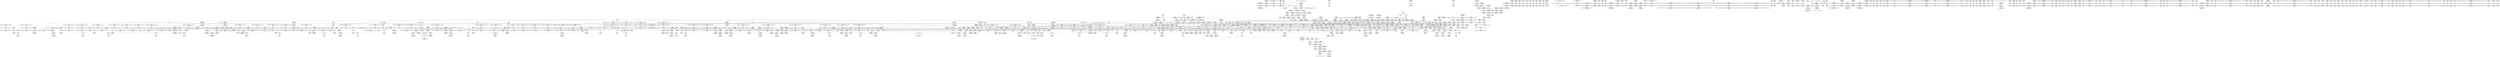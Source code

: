 digraph {
	CE0x3eae410 [shape=record,shape=Mrecord,label="{CE0x3eae410|_call_void___rcu_read_unlock()_#10,_!dbg_!27734|include/linux/rcupdate.h,937}"]
	CE0x3e91150 [shape=record,shape=Mrecord,label="{CE0x3e91150|i8*_getelementptr_inbounds_(_25_x_i8_,_25_x_i8_*_.str45,_i32_0,_i32_0)|*Constant*|*SummSource*}"]
	CE0x3ebce90 [shape=record,shape=Mrecord,label="{CE0x3ebce90|GLOBAL:lock_acquire|*Constant*|*SummSource*}"]
	CE0x3defdb0 [shape=record,shape=Mrecord,label="{CE0x3defdb0|i32_6|*Constant*|*SummSource*}"]
	CE0x3e3e180 [shape=record,shape=Mrecord,label="{CE0x3e3e180|task_sid:tmp26|security/selinux/hooks.c,208}"]
	CE0x3e5eef0 [shape=record,shape=Mrecord,label="{CE0x3e5eef0|task_sid:tmp7|security/selinux/hooks.c,208|*SummSink*}"]
	CE0x3e83910 [shape=record,shape=Mrecord,label="{CE0x3e83910|__preempt_count_add:tmp7|./arch/x86/include/asm/preempt.h,73|*SummSink*}"]
	CE0x3edcc00 [shape=record,shape=Mrecord,label="{CE0x3edcc00|__rcu_read_unlock:tmp2|*SummSource*}"]
	CE0x3eabd90 [shape=record,shape=Mrecord,label="{CE0x3eabd90|i64*_getelementptr_inbounds_(_11_x_i64_,_11_x_i64_*___llvm_gcov_ctr132,_i64_0,_i64_10)|*Constant*|*SummSource*}"]
	CE0x3de8ec0 [shape=record,shape=Mrecord,label="{CE0x3de8ec0|__llvm_gcov_indirect_counter_increment:predecessor|Function::__llvm_gcov_indirect_counter_increment&Arg::predecessor::|*SummSource*}"]
	CE0x3e44720 [shape=record,shape=Mrecord,label="{CE0x3e44720|cred_sid:tmp5|security/selinux/hooks.c,196|*SummSink*}"]
	CE0x3e3df90 [shape=record,shape=Mrecord,label="{CE0x3e3df90|task_sid:tmp24|security/selinux/hooks.c,208|*SummSource*}"]
	CE0x3ea60c0 [shape=record,shape=Mrecord,label="{CE0x3ea60c0|rcu_read_unlock:tmp10|include/linux/rcupdate.h,933|*SummSink*}"]
	CE0x3e860a0 [shape=record,shape=Mrecord,label="{CE0x3e860a0|rcu_read_lock:tmp7|include/linux/rcupdate.h,882|*SummSink*}"]
	CE0x3dee080 [shape=record,shape=Mrecord,label="{CE0x3dee080|selinux_syslog:bb}"]
	CE0x3e49920 [shape=record,shape=Mrecord,label="{CE0x3e49920|GLOBAL:__llvm_gcov_ctr132|Global_var:__llvm_gcov_ctr132}"]
	CE0x3e40880 [shape=record,shape=Mrecord,label="{CE0x3e40880|cred_sid:cred|Function::cred_sid&Arg::cred::|*SummSink*}"]
	CE0x3dfa840 [shape=record,shape=Mrecord,label="{CE0x3dfa840|selinux_syslog:call|security/selinux/hooks.c,2056}"]
	CE0x3e17f60 [shape=record,shape=Mrecord,label="{CE0x3e17f60|i64*_getelementptr_inbounds_(_17_x_i64_,_17_x_i64_*___llvm_gcov_ctr156,_i64_0,_i64_15)|*Constant*|*SummSink*}"]
	CE0x3ea6660 [shape=record,shape=Mrecord,label="{CE0x3ea6660|rcu_lock_acquire:indirectgoto|*SummSink*}"]
	CE0x3ea3c20 [shape=record,shape=Mrecord,label="{CE0x3ea3c20|rcu_lock_acquire:bb}"]
	CE0x3e4d3d0 [shape=record,shape=Mrecord,label="{CE0x3e4d3d0|_ret_i32_%retval.0,_!dbg_!27728|security/selinux/avc.c,775}"]
	CE0x3e5e520 [shape=record,shape=Mrecord,label="{CE0x3e5e520|_ret_void,_!dbg_!27735|include/linux/rcupdate.h,938}"]
	CE0x3e19d70 [shape=record,shape=Mrecord,label="{CE0x3e19d70|task_sid:tobool1|security/selinux/hooks.c,208}"]
	CE0x3e45590 [shape=record,shape=Mrecord,label="{CE0x3e45590|task_sid:tmp10|security/selinux/hooks.c,208}"]
	CE0x3e0e1b0 [shape=record,shape=Mrecord,label="{CE0x3e0e1b0|task_has_system:tmp3}"]
	CE0x3e41980 [shape=record,shape=Mrecord,label="{CE0x3e41980|GLOBAL:task_sid|*Constant*|*SummSource*}"]
	CE0x3e85c10 [shape=record,shape=Mrecord,label="{CE0x3e85c10|0:_i32,_4:_i32,_8:_i32,_12:_i32,_:_CMRE_4,8_|*MultipleSource*|security/selinux/hooks.c,196|security/selinux/hooks.c,197|*LoadInst*|security/selinux/hooks.c,196}"]
	CE0x3e11880 [shape=record,shape=Mrecord,label="{CE0x3e11880|GLOBAL:task_has_system|*Constant*}"]
	CE0x3ec1d20 [shape=record,shape=Mrecord,label="{CE0x3ec1d20|i64*_getelementptr_inbounds_(_4_x_i64_,_4_x_i64_*___llvm_gcov_ctr134,_i64_0,_i64_3)|*Constant*|*SummSink*}"]
	CE0x3de0120 [shape=record,shape=Mrecord,label="{CE0x3de0120|selinux_syslog:entry|*SummSource*}"]
	CE0x3e55f20 [shape=record,shape=Mrecord,label="{CE0x3e55f20|__preempt_count_add:tmp4|./arch/x86/include/asm/preempt.h,72|*SummSink*}"]
	CE0x3e949c0 [shape=record,shape=Mrecord,label="{CE0x3e949c0|rcu_read_lock:tmp20|include/linux/rcupdate.h,882|*SummSource*}"]
	CE0x3ec96b0 [shape=record,shape=Mrecord,label="{CE0x3ec96b0|__rcu_read_unlock:tmp7|include/linux/rcupdate.h,245}"]
	CE0x3df4260 [shape=record,shape=Mrecord,label="{CE0x3df4260|selinux_syslog:tmp6|security/selinux/hooks.c,2063}"]
	CE0x3e630c0 [shape=record,shape=Mrecord,label="{CE0x3e630c0|task_sid:tmp6|security/selinux/hooks.c,208|*SummSource*}"]
	CE0x3e44df0 [shape=record,shape=Mrecord,label="{CE0x3e44df0|rcu_read_lock:tmp8|include/linux/rcupdate.h,882|*SummSource*}"]
	CE0x3e818e0 [shape=record,shape=Mrecord,label="{CE0x3e818e0|i64*_getelementptr_inbounds_(_4_x_i64_,_4_x_i64_*___llvm_gcov_ctr134,_i64_0,_i64_3)|*Constant*}"]
	CE0x3e835e0 [shape=record,shape=Mrecord,label="{CE0x3e835e0|__preempt_count_sub:tmp|*SummSink*}"]
	CE0x3e64d70 [shape=record,shape=Mrecord,label="{CE0x3e64d70|cred_sid:tmp}"]
	CE0x3e1ffd0 [shape=record,shape=Mrecord,label="{CE0x3e1ffd0|i64_1|*Constant*}"]
	CE0x3e4b380 [shape=record,shape=Mrecord,label="{CE0x3e4b380|cred_sid:tmp5|security/selinux/hooks.c,196|*SummSource*}"]
	CE0x3e04560 [shape=record,shape=Mrecord,label="{CE0x3e04560|task_sid:tmp15|security/selinux/hooks.c,208}"]
	CE0x3e926b0 [shape=record,shape=Mrecord,label="{CE0x3e926b0|i64*_getelementptr_inbounds_(_11_x_i64_,_11_x_i64_*___llvm_gcov_ctr127,_i64_0,_i64_9)|*Constant*|*SummSource*}"]
	CE0x3e68930 [shape=record,shape=Mrecord,label="{CE0x3e68930|cred_sid:tmp3}"]
	CE0x3deec00 [shape=record,shape=Mrecord,label="{CE0x3deec00|selinux_syslog:tmp|*SummSource*}"]
	CE0x3e4bb30 [shape=record,shape=Mrecord,label="{CE0x3e4bb30|rcu_read_lock:tmp2|*SummSink*}"]
	CE0x3ed3d90 [shape=record,shape=Mrecord,label="{CE0x3ed3d90|__rcu_read_lock:do.body}"]
	CE0x3e41560 [shape=record,shape=Mrecord,label="{CE0x3e41560|task_has_system:call|security/selinux/hooks.c,1592|*SummSource*}"]
	CE0x3e03d90 [shape=record,shape=Mrecord,label="{CE0x3e03d90|task_sid:do.end6}"]
	CE0x3e4bff0 [shape=record,shape=Mrecord,label="{CE0x3e4bff0|rcu_read_lock:do.end|*SummSource*}"]
	CE0x3e8c870 [shape=record,shape=Mrecord,label="{CE0x3e8c870|i64_7|*Constant*}"]
	CE0x3dea7d0 [shape=record,shape=Mrecord,label="{CE0x3dea7d0|i32_5|*Constant*|*SummSource*}"]
	CE0x3e9d3f0 [shape=record,shape=Mrecord,label="{CE0x3e9d3f0|__preempt_count_add:entry|*SummSink*}"]
	CE0x3ddf7b0 [shape=record,shape=Mrecord,label="{CE0x3ddf7b0|selinux_syslog:entry}"]
	CE0x3e58b70 [shape=record,shape=Mrecord,label="{CE0x3e58b70|task_sid:tmp5|security/selinux/hooks.c,208|*SummSource*}"]
	CE0x3e0f8b0 [shape=record,shape=Mrecord,label="{CE0x3e0f8b0|selinux_syslog:call4|security/selinux/hooks.c,2062|*SummSink*}"]
	CE0x3e9f3f0 [shape=record,shape=Mrecord,label="{CE0x3e9f3f0|rcu_read_unlock:tmp|*SummSink*}"]
	CE0x3ea3230 [shape=record,shape=Mrecord,label="{CE0x3ea3230|rcu_read_unlock:tmp13|include/linux/rcupdate.h,933}"]
	CE0x3df9d50 [shape=record,shape=Mrecord,label="{CE0x3df9d50|task_sid:entry}"]
	CE0x3e5fbe0 [shape=record,shape=Mrecord,label="{CE0x3e5fbe0|GLOBAL:rcu_lock_acquire|*Constant*|*SummSource*}"]
	CE0x3e1edc0 [shape=record,shape=Mrecord,label="{CE0x3e1edc0|void_(i32*,_i32,_i32*)*_asm_addl_$1,_%gs:$0_,_*m,ri,*m,_dirflag_,_fpsr_,_flags_|*SummSource*}"]
	CE0x510c430 [shape=record,shape=Mrecord,label="{CE0x510c430|GLOBAL:__llvm_gcov_indirect_counter_increment|*Constant*|*SummSink*}"]
	CE0x3e8c700 [shape=record,shape=Mrecord,label="{CE0x3e8c700|rcu_read_lock:call3|include/linux/rcupdate.h,882|*SummSink*}"]
	CE0x3e40d50 [shape=record,shape=Mrecord,label="{CE0x3e40d50|i64*_getelementptr_inbounds_(_2_x_i64_,_2_x_i64_*___llvm_gcov_ctr159,_i64_0,_i64_1)|*Constant*|*SummSource*}"]
	CE0x3eb6b60 [shape=record,shape=Mrecord,label="{CE0x3eb6b60|__rcu_read_lock:tmp1|*SummSink*}"]
	CE0x3eae070 [shape=record,shape=Mrecord,label="{CE0x3eae070|_ret_void,_!dbg_!27717|include/linux/rcupdate.h,424}"]
	CE0x3e114b0 [shape=record,shape=Mrecord,label="{CE0x3e114b0|i64*_null|*Constant*|*SummSource*}"]
	CE0x3e8d000 [shape=record,shape=Mrecord,label="{CE0x3e8d000|rcu_read_unlock:tmp15|include/linux/rcupdate.h,933}"]
	CE0x3e0ce40 [shape=record,shape=Mrecord,label="{CE0x3e0ce40|task_has_system:entry|*SummSource*}"]
	CE0x3e3e320 [shape=record,shape=Mrecord,label="{CE0x3e3e320|task_sid:tmp25|security/selinux/hooks.c,208|*SummSource*}"]
	CE0x3ea2d50 [shape=record,shape=Mrecord,label="{CE0x3ea2d50|rcu_read_unlock:bb|*SummSink*}"]
	CE0x3e05b60 [shape=record,shape=Mrecord,label="{CE0x3e05b60|task_sid:if.then}"]
	CE0x3edd870 [shape=record,shape=Mrecord,label="{CE0x3edd870|_ret_void,_!dbg_!27720|./arch/x86/include/asm/preempt.h,78|*SummSink*}"]
	CE0x3e8e630 [shape=record,shape=Mrecord,label="{CE0x3e8e630|rcu_read_lock:tobool1|include/linux/rcupdate.h,882|*SummSource*}"]
	CE0x3e67170 [shape=record,shape=Mrecord,label="{CE0x3e67170|cred_sid:security|security/selinux/hooks.c,196|*SummSink*}"]
	CE0x3e85f20 [shape=record,shape=Mrecord,label="{CE0x3e85f20|rcu_read_lock:tmp7|include/linux/rcupdate.h,882|*SummSource*}"]
	CE0x3ec5960 [shape=record,shape=Mrecord,label="{CE0x3ec5960|__preempt_count_add:tmp5|./arch/x86/include/asm/preempt.h,72}"]
	CE0x3eaabe0 [shape=record,shape=Mrecord,label="{CE0x3eaabe0|rcu_read_unlock:tmp19|include/linux/rcupdate.h,933}"]
	CE0x3e1adf0 [shape=record,shape=Mrecord,label="{CE0x3e1adf0|selinux_syslog:tmp11|security/selinux/hooks.c,2073}"]
	CE0x3e09080 [shape=record,shape=Mrecord,label="{CE0x3e09080|i64*_getelementptr_inbounds_(_17_x_i64_,_17_x_i64_*___llvm_gcov_ctr156,_i64_0,_i64_14)|*Constant*|*SummSink*}"]
	CE0x3dea380 [shape=record,shape=Mrecord,label="{CE0x3dea380|selinux_syslog:sw.bb2|*SummSource*}"]
	CE0x3e868f0 [shape=record,shape=Mrecord,label="{CE0x3e868f0|_call_void_mcount()_#3|*SummSource*}"]
	CE0x3e05eb0 [shape=record,shape=Mrecord,label="{CE0x3e05eb0|rcu_read_lock:tmp}"]
	CE0x3e3f110 [shape=record,shape=Mrecord,label="{CE0x3e3f110|task_sid:tmp26|security/selinux/hooks.c,208|*SummSink*}"]
	CE0x3ed7050 [shape=record,shape=Mrecord,label="{CE0x3ed7050|__preempt_count_add:tmp|*SummSink*}"]
	CE0x3e3da80 [shape=record,shape=Mrecord,label="{CE0x3e3da80|i64*_getelementptr_inbounds_(_13_x_i64_,_13_x_i64_*___llvm_gcov_ctr126,_i64_0,_i64_11)|*Constant*}"]
	CE0x3e04670 [shape=record,shape=Mrecord,label="{CE0x3e04670|task_sid:tmp14|security/selinux/hooks.c,208|*SummSource*}"]
	CE0x3eadc60 [shape=record,shape=Mrecord,label="{CE0x3eadc60|rcu_lock_release:map|Function::rcu_lock_release&Arg::map::|*SummSource*}"]
	CE0x3df4660 [shape=record,shape=Mrecord,label="{CE0x3df4660|i64**_getelementptr_inbounds_(_4_x_i64*_,_4_x_i64*_*___llvm_gcda_edge_table157,_i64_0,_i64_3)|*Constant*|*SummSource*}"]
	CE0x3e5aaf0 [shape=record,shape=Mrecord,label="{CE0x3e5aaf0|task_sid:tmp4|*LoadInst*|security/selinux/hooks.c,208}"]
	CE0x3ec5f00 [shape=record,shape=Mrecord,label="{CE0x3ec5f00|__preempt_count_add:tmp5|./arch/x86/include/asm/preempt.h,72|*SummSink*}"]
	CE0x3e3f290 [shape=record,shape=Mrecord,label="{CE0x3e3f290|task_sid:call7|security/selinux/hooks.c,208}"]
	CE0x3e5bad0 [shape=record,shape=Mrecord,label="{CE0x3e5bad0|task_has_system:bb|*SummSink*}"]
	CE0x3e40950 [shape=record,shape=Mrecord,label="{CE0x3e40950|_ret_i32_%tmp6,_!dbg_!27716|security/selinux/hooks.c,197}"]
	CE0x3df7e30 [shape=record,shape=Mrecord,label="{CE0x3df7e30|i64*_getelementptr_inbounds_(_17_x_i64_,_17_x_i64_*___llvm_gcov_ctr156,_i64_0,_i64_12)|*Constant*}"]
	CE0x3e68500 [shape=record,shape=Mrecord,label="{CE0x3e68500|i8*_getelementptr_inbounds_(_25_x_i8_,_25_x_i8_*_.str3,_i32_0,_i32_0)|*Constant*}"]
	CE0x3df6b10 [shape=record,shape=Mrecord,label="{CE0x3df6b10|_call_void___llvm_gcov_indirect_counter_increment(i32*___llvm_gcov_global_state_pred158,_i64**_getelementptr_inbounds_(_4_x_i64*_,_4_x_i64*_*___llvm_gcda_edge_table157,_i64_0,_i64_3)),_!dbg_!27720|security/selinux/hooks.c,2063|*SummSink*}"]
	CE0x3e666c0 [shape=record,shape=Mrecord,label="{CE0x3e666c0|i64*_getelementptr_inbounds_(_11_x_i64_,_11_x_i64_*___llvm_gcov_ctr127,_i64_0,_i64_1)|*Constant*}"]
	CE0x3e61f00 [shape=record,shape=Mrecord,label="{CE0x3e61f00|get_current:tmp3}"]
	CE0x3e03b30 [shape=record,shape=Mrecord,label="{CE0x3e03b30|task_sid:do.end|*SummSink*}"]
	CE0x3e103a0 [shape=record,shape=Mrecord,label="{CE0x3e103a0|i64*_getelementptr_inbounds_(_17_x_i64_,_17_x_i64_*___llvm_gcov_ctr156,_i64_0,_i64_12)|*Constant*|*SummSink*}"]
	CE0x3e8d600 [shape=record,shape=Mrecord,label="{CE0x3e8d600|rcu_read_lock:tmp13|include/linux/rcupdate.h,882}"]
	CE0x3ec1740 [shape=record,shape=Mrecord,label="{CE0x3ec1740|rcu_lock_acquire:indirectgoto}"]
	CE0x3e9bd60 [shape=record,shape=Mrecord,label="{CE0x3e9bd60|__rcu_read_lock:tmp2|*SummSink*}"]
	CE0x3e216b0 [shape=record,shape=Mrecord,label="{CE0x3e216b0|i64*_getelementptr_inbounds_(_13_x_i64_,_13_x_i64_*___llvm_gcov_ctr126,_i64_0,_i64_9)|*Constant*}"]
	CE0x3e09df0 [shape=record,shape=Mrecord,label="{CE0x3e09df0|selinux_syslog:tmp7|security/selinux/hooks.c,2063}"]
	CE0x3df2640 [shape=record,shape=Mrecord,label="{CE0x3df2640|__llvm_gcov_indirect_counter_increment:tmp6|*SummSink*}"]
	CE0x3dee940 [shape=record,shape=Mrecord,label="{CE0x3dee940|i32_0|*Constant*}"]
	CE0x3e9a9c0 [shape=record,shape=Mrecord,label="{CE0x3e9a9c0|rcu_read_unlock:tmp6|include/linux/rcupdate.h,933|*SummSink*}"]
	CE0x3e24dd0 [shape=record,shape=Mrecord,label="{CE0x3e24dd0|i64*_getelementptr_inbounds_(_2_x_i64_,_2_x_i64_*___llvm_gcov_ctr159,_i64_0,_i64_0)|*Constant*}"]
	CE0x3e1a600 [shape=record,shape=Mrecord,label="{CE0x3e1a600|task_sid:do.body5|*SummSink*}"]
	CE0x3e8e390 [shape=record,shape=Mrecord,label="{CE0x3e8e390|rcu_read_lock:tmp8|include/linux/rcupdate.h,882|*SummSink*}"]
	CE0x3dff960 [shape=record,shape=Mrecord,label="{CE0x3dff960|_ret_i32_%call1,_!dbg_!27716|security/selinux/hooks.c,1594|*SummSink*}"]
	CE0x3e07320 [shape=record,shape=Mrecord,label="{CE0x3e07320|GLOBAL:lockdep_rcu_suspicious|*Constant*|*SummSource*}"]
	CE0x3e0fd60 [shape=record,shape=Mrecord,label="{CE0x3e0fd60|GLOBAL:__llvm_gcov_global_state_pred158|Global_var:__llvm_gcov_global_state_pred158|*SummSink*}"]
	CE0x3eb7420 [shape=record,shape=Mrecord,label="{CE0x3eb7420|i8*_undef|*Constant*|*SummSource*}"]
	CE0x3e484e0 [shape=record,shape=Mrecord,label="{CE0x3e484e0|task_sid:land.lhs.true}"]
	CE0x3e29380 [shape=record,shape=Mrecord,label="{CE0x3e29380|__llvm_gcov_indirect_counter_increment:counters|Function::__llvm_gcov_indirect_counter_increment&Arg::counters::|*SummSource*}"]
	CE0x3e99cb0 [shape=record,shape=Mrecord,label="{CE0x3e99cb0|rcu_lock_acquire:tmp1|*SummSource*}"]
	CE0x3e02bc0 [shape=record,shape=Mrecord,label="{CE0x3e02bc0|__llvm_gcov_indirect_counter_increment:bb|*SummSource*}"]
	CE0x3e83680 [shape=record,shape=Mrecord,label="{CE0x3e83680|__preempt_count_add:bb|*SummSink*}"]
	CE0x3e4ce50 [shape=record,shape=Mrecord,label="{CE0x3e4ce50|avc_has_perm:requested|Function::avc_has_perm&Arg::requested::|*SummSink*}"]
	CE0x3e0fe10 [shape=record,shape=Mrecord,label="{CE0x3e0fe10|i32_8|*Constant*}"]
	CE0x3e4c8a0 [shape=record,shape=Mrecord,label="{CE0x3e4c8a0|avc_has_perm:tclass|Function::avc_has_perm&Arg::tclass::}"]
	CE0x3e56900 [shape=record,shape=Mrecord,label="{CE0x3e56900|_call_void_rcu_lock_acquire(%struct.lockdep_map*_rcu_lock_map)_#10,_!dbg_!27711|include/linux/rcupdate.h,881|*SummSink*}"]
	CE0x3e4afd0 [shape=record,shape=Mrecord,label="{CE0x3e4afd0|_ret_void,_!dbg_!27735|include/linux/rcupdate.h,884|*SummSource*}"]
	CE0x3eb9bd0 [shape=record,shape=Mrecord,label="{CE0x3eb9bd0|i64*_getelementptr_inbounds_(_4_x_i64_,_4_x_i64_*___llvm_gcov_ctr129,_i64_0,_i64_1)|*Constant*|*SummSink*}"]
	CE0x3ea5490 [shape=record,shape=Mrecord,label="{CE0x3ea5490|_call_void___preempt_count_add(i32_1)_#10,_!dbg_!27711|include/linux/rcupdate.h,239|*SummSource*}"]
	CE0x3ddebe0 [shape=record,shape=Mrecord,label="{CE0x3ddebe0|rcu_read_unlock:tmp10|include/linux/rcupdate.h,933|*SummSource*}"]
	CE0x3e45b70 [shape=record,shape=Mrecord,label="{CE0x3e45b70|task_sid:if.end|*SummSink*}"]
	CE0x3e975c0 [shape=record,shape=Mrecord,label="{CE0x3e975c0|i64*_getelementptr_inbounds_(_4_x_i64_,_4_x_i64_*___llvm_gcov_ctr135,_i64_0,_i64_3)|*Constant*|*SummSource*}"]
	CE0x3e98c70 [shape=record,shape=Mrecord,label="{CE0x3e98c70|i32_1|*Constant*}"]
	CE0x3e3f0a0 [shape=record,shape=Mrecord,label="{CE0x3e3f0a0|task_sid:tmp26|security/selinux/hooks.c,208|*SummSource*}"]
	CE0x3e41b00 [shape=record,shape=Mrecord,label="{CE0x3e41b00|GLOBAL:task_sid|*Constant*|*SummSink*}"]
	CE0x3eabae0 [shape=record,shape=Mrecord,label="{CE0x3eabae0|rcu_read_unlock:tmp21|include/linux/rcupdate.h,935|*SummSource*}"]
	CE0x3e7f180 [shape=record,shape=Mrecord,label="{CE0x3e7f180|i64*_getelementptr_inbounds_(_4_x_i64_,_4_x_i64_*___llvm_gcov_ctr135,_i64_0,_i64_0)|*Constant*}"]
	CE0x3df54c0 [shape=record,shape=Mrecord,label="{CE0x3df54c0|__llvm_gcov_indirect_counter_increment:tmp1|*SummSource*}"]
	CE0x3e89a50 [shape=record,shape=Mrecord,label="{CE0x3e89a50|i64*_getelementptr_inbounds_(_4_x_i64_,_4_x_i64_*___llvm_gcov_ctr133,_i64_0,_i64_1)|*Constant*|*SummSource*}"]
	CE0x3ed4c00 [shape=record,shape=Mrecord,label="{CE0x3ed4c00|__preempt_count_add:tmp6|./arch/x86/include/asm/preempt.h,73|*SummSource*}"]
	CE0x3eb7ca0 [shape=record,shape=Mrecord,label="{CE0x3eb7ca0|i8*_undef|*Constant*|*SummSink*}"]
	CE0x3e67710 [shape=record,shape=Mrecord,label="{CE0x3e67710|_call_void_mcount()_#3}"]
	CE0x3e41600 [shape=record,shape=Mrecord,label="{CE0x3e41600|task_has_system:call|security/selinux/hooks.c,1592|*SummSink*}"]
	CE0x3ec5b70 [shape=record,shape=Mrecord,label="{CE0x3ec5b70|__preempt_count_add:tmp5|./arch/x86/include/asm/preempt.h,72|*SummSource*}"]
	CE0x3e918a0 [shape=record,shape=Mrecord,label="{CE0x3e918a0|i32_883|*Constant*|*SummSource*}"]
	CE0x3e68af0 [shape=record,shape=Mrecord,label="{CE0x3e68af0|cred_sid:tmp3|*SummSink*}"]
	CE0x3e45940 [shape=record,shape=Mrecord,label="{CE0x3e45940|i64*_getelementptr_inbounds_(_2_x_i64_,_2_x_i64_*___llvm_gcov_ctr131,_i64_0,_i64_1)|*Constant*|*SummSource*}"]
	CE0x3e18e60 [shape=record,shape=Mrecord,label="{CE0x3e18e60|rcu_read_lock:tmp10|include/linux/rcupdate.h,882|*SummSink*}"]
	CE0x3e984e0 [shape=record,shape=Mrecord,label="{CE0x3e984e0|rcu_read_unlock:tmp18|include/linux/rcupdate.h,933|*SummSource*}"]
	CE0x3ed6e40 [shape=record,shape=Mrecord,label="{CE0x3ed6e40|i64_1|*Constant*}"]
	CE0x3e7cac0 [shape=record,shape=Mrecord,label="{CE0x3e7cac0|__preempt_count_sub:do.end|*SummSource*}"]
	CE0x3e6a7f0 [shape=record,shape=Mrecord,label="{CE0x3e6a7f0|task_sid:tmp17|security/selinux/hooks.c,208|*SummSink*}"]
	CE0x3e9d630 [shape=record,shape=Mrecord,label="{CE0x3e9d630|rcu_read_unlock:bb}"]
	CE0x3e9b800 [shape=record,shape=Mrecord,label="{CE0x3e9b800|__rcu_read_lock:tmp6|include/linux/rcupdate.h,240}"]
	CE0x3e60870 [shape=record,shape=Mrecord,label="{CE0x3e60870|i32_77|*Constant*|*SummSource*}"]
	CE0x3e846b0 [shape=record,shape=Mrecord,label="{CE0x3e846b0|i64*_getelementptr_inbounds_(_11_x_i64_,_11_x_i64_*___llvm_gcov_ctr127,_i64_0,_i64_1)|*Constant*|*SummSource*}"]
	CE0x3df8390 [shape=record,shape=Mrecord,label="{CE0x3df8390|avc_has_perm:tsid|Function::avc_has_perm&Arg::tsid::|*SummSink*}"]
	CE0x3e6a780 [shape=record,shape=Mrecord,label="{CE0x3e6a780|task_sid:tmp17|security/selinux/hooks.c,208|*SummSource*}"]
	CE0x3dfdf10 [shape=record,shape=Mrecord,label="{CE0x3dfdf10|selinux_syslog:tmp4|security/selinux/hooks.c,2062|*SummSink*}"]
	CE0x3e4c490 [shape=record,shape=Mrecord,label="{CE0x3e4c490|task_has_system:tmp2}"]
	CE0x3e402b0 [shape=record,shape=Mrecord,label="{CE0x3e402b0|cred_sid:entry}"]
	CE0x3e641b0 [shape=record,shape=Mrecord,label="{CE0x3e641b0|GLOBAL:__rcu_read_lock|*Constant*|*SummSink*}"]
	CE0x3edcb90 [shape=record,shape=Mrecord,label="{CE0x3edcb90|__rcu_read_unlock:tmp2}"]
	CE0x3e98dc0 [shape=record,shape=Mrecord,label="{CE0x3e98dc0|_ret_void,_!dbg_!27719|./arch/x86/include/asm/preempt.h,73}"]
	CE0x3e9fc50 [shape=record,shape=Mrecord,label="{CE0x3e9fc50|rcu_read_unlock:tmp12|include/linux/rcupdate.h,933|*SummSource*}"]
	CE0x3df2200 [shape=record,shape=Mrecord,label="{CE0x3df2200|__llvm_gcov_indirect_counter_increment:tmp6}"]
	CE0x3e17060 [shape=record,shape=Mrecord,label="{CE0x3e17060|i64*_getelementptr_inbounds_(_4_x_i64_,_4_x_i64_*___llvm_gcov_ctr130,_i64_0,_i64_3)|*Constant*}"]
	CE0x3edd490 [shape=record,shape=Mrecord,label="{CE0x3edd490|__preempt_count_sub:val|Function::__preempt_count_sub&Arg::val::|*SummSource*}"]
	CE0x3e11680 [shape=record,shape=Mrecord,label="{CE0x3e11680|__llvm_gcov_indirect_counter_increment:tmp5}"]
	CE0x3e1f270 [shape=record,shape=Mrecord,label="{CE0x3e1f270|rcu_lock_release:tmp4|include/linux/rcupdate.h,423}"]
	CE0x3e64220 [shape=record,shape=Mrecord,label="{CE0x3e64220|GLOBAL:__rcu_read_lock|*Constant*|*SummSource*}"]
	CE0x3e21160 [shape=record,shape=Mrecord,label="{CE0x3e21160|i8*_getelementptr_inbounds_(_41_x_i8_,_41_x_i8_*_.str44,_i32_0,_i32_0)|*Constant*|*SummSource*}"]
	CE0x3ed22a0 [shape=record,shape=Mrecord,label="{CE0x3ed22a0|_call_void_lock_release(%struct.lockdep_map*_%map,_i32_1,_i64_ptrtoint_(i8*_blockaddress(_rcu_lock_release,_%__here)_to_i64))_#10,_!dbg_!27716|include/linux/rcupdate.h,423}"]
	CE0x3e69130 [shape=record,shape=Mrecord,label="{CE0x3e69130|GLOBAL:rcu_lock_acquire|*Constant*}"]
	CE0x3e0d240 [shape=record,shape=Mrecord,label="{CE0x3e0d240|_ret_void,_!dbg_!27735|include/linux/rcupdate.h,938|*SummSink*}"]
	CE0x3e96f40 [shape=record,shape=Mrecord,label="{CE0x3e96f40|_call_void_asm_sideeffect_,_memory_,_dirflag_,_fpsr_,_flags_()_#3,_!dbg_!27711,_!srcloc_!27714|include/linux/rcupdate.h,244|*SummSink*}"]
	CE0x3e3d070 [shape=record,shape=Mrecord,label="{CE0x3e3d070|task_sid:tmp24|security/selinux/hooks.c,208}"]
	CE0x3ea3810 [shape=record,shape=Mrecord,label="{CE0x3ea3810|__rcu_read_unlock:tmp5|include/linux/rcupdate.h,244|*SummSource*}"]
	CE0x3e23e80 [shape=record,shape=Mrecord,label="{CE0x3e23e80|task_sid:tmp19|security/selinux/hooks.c,208|*SummSource*}"]
	CE0x3e007f0 [shape=record,shape=Mrecord,label="{CE0x3e007f0|rcu_read_lock:do.body|*SummSink*}"]
	CE0x3e40380 [shape=record,shape=Mrecord,label="{CE0x3e40380|cred_sid:entry|*SummSource*}"]
	CE0x3eabeb0 [shape=record,shape=Mrecord,label="{CE0x3eabeb0|rcu_read_unlock:tmp21|include/linux/rcupdate.h,935|*SummSink*}"]
	CE0x3eb70b0 [shape=record,shape=Mrecord,label="{CE0x3eb70b0|rcu_lock_acquire:tmp7|*SummSink*}"]
	CE0x3e0c630 [shape=record,shape=Mrecord,label="{CE0x3e0c630|task_has_system:perms|Function::task_has_system&Arg::perms::|*SummSink*}"]
	CE0x3ec1840 [shape=record,shape=Mrecord,label="{CE0x3ec1840|rcu_lock_acquire:tmp|*SummSink*}"]
	CE0x3e84ea0 [shape=record,shape=Mrecord,label="{CE0x3e84ea0|rcu_read_lock:tmp6|include/linux/rcupdate.h,882|*SummSource*}"]
	CE0x3ea5a70 [shape=record,shape=Mrecord,label="{CE0x3ea5a70|i64*_getelementptr_inbounds_(_11_x_i64_,_11_x_i64_*___llvm_gcov_ctr132,_i64_0,_i64_0)|*Constant*|*SummSink*}"]
	CE0x3ebb810 [shape=record,shape=Mrecord,label="{CE0x3ebb810|__preempt_count_add:bb}"]
	CE0x3ed3210 [shape=record,shape=Mrecord,label="{CE0x3ed3210|__rcu_read_unlock:tmp5|include/linux/rcupdate.h,244}"]
	CE0x3e58a70 [shape=record,shape=Mrecord,label="{CE0x3e58a70|task_sid:tmp5|security/selinux/hooks.c,208}"]
	CE0x3ec61e0 [shape=record,shape=Mrecord,label="{CE0x3ec61e0|_call_void_asm_addl_$1,_%gs:$0_,_*m,ri,*m,_dirflag_,_fpsr_,_flags_(i32*___preempt_count,_i32_%val,_i32*___preempt_count)_#3,_!dbg_!27714,_!srcloc_!27717|./arch/x86/include/asm/preempt.h,72}"]
	CE0x3e12850 [shape=record,shape=Mrecord,label="{CE0x3e12850|__llvm_gcov_indirect_counter_increment:bb4|*SummSink*}"]
	CE0x3e0e140 [shape=record,shape=Mrecord,label="{CE0x3e0e140|task_has_system:tmp2|*SummSink*}"]
	CE0x3e04330 [shape=record,shape=Mrecord,label="{CE0x3e04330|i64_6|*Constant*|*SummSink*}"]
	CE0x3e89000 [shape=record,shape=Mrecord,label="{CE0x3e89000|i64_0|*Constant*}"]
	CE0x3e998a0 [shape=record,shape=Mrecord,label="{CE0x3e998a0|GLOBAL:rcu_read_unlock.__warned|Global_var:rcu_read_unlock.__warned|*SummSink*}"]
	CE0x3e61860 [shape=record,shape=Mrecord,label="{CE0x3e61860|cred_sid:security|security/selinux/hooks.c,196}"]
	CE0x3e070d0 [shape=record,shape=Mrecord,label="{CE0x3e070d0|GLOBAL:lockdep_rcu_suspicious|*Constant*}"]
	CE0x3e9d180 [shape=record,shape=Mrecord,label="{CE0x3e9d180|__preempt_count_add:entry|*SummSource*}"]
	CE0x3ed2fa0 [shape=record,shape=Mrecord,label="{CE0x3ed2fa0|__rcu_read_unlock:tmp4|include/linux/rcupdate.h,244|*SummSink*}"]
	CE0x3e47930 [shape=record,shape=Mrecord,label="{CE0x3e47930|task_sid:call|security/selinux/hooks.c,208|*SummSource*}"]
	CE0x3e67530 [shape=record,shape=Mrecord,label="{CE0x3e67530|rcu_read_lock:tmp3|*SummSource*}"]
	CE0x3ec5040 [shape=record,shape=Mrecord,label="{CE0x3ec5040|i32_0|*Constant*}"]
	CE0x3e0bb00 [shape=record,shape=Mrecord,label="{CE0x3e0bb00|avc_has_perm:entry|*SummSink*}"]
	CE0x3e47f50 [shape=record,shape=Mrecord,label="{CE0x3e47f50|task_sid:tmp4|*LoadInst*|security/selinux/hooks.c,208|*SummSource*}"]
	CE0x3e294a0 [shape=record,shape=Mrecord,label="{CE0x3e294a0|i64**_getelementptr_inbounds_(_4_x_i64*_,_4_x_i64*_*___llvm_gcda_edge_table157,_i64_0,_i64_1)|*Constant*|*SummSource*}"]
	CE0x3ed6c50 [shape=record,shape=Mrecord,label="{CE0x3ed6c50|i64*_getelementptr_inbounds_(_4_x_i64_,_4_x_i64_*___llvm_gcov_ctr134,_i64_0,_i64_0)|*Constant*|*SummSource*}"]
	CE0x3e670a0 [shape=record,shape=Mrecord,label="{CE0x3e670a0|cred_sid:security|security/selinux/hooks.c,196|*SummSource*}"]
	CE0x3e49d90 [shape=record,shape=Mrecord,label="{CE0x3e49d90|i64*_getelementptr_inbounds_(_13_x_i64_,_13_x_i64_*___llvm_gcov_ctr126,_i64_0,_i64_0)|*Constant*|*SummSink*}"]
	CE0x3e1c860 [shape=record,shape=Mrecord,label="{CE0x3e1c860|i64*_getelementptr_inbounds_(_17_x_i64_,_17_x_i64_*___llvm_gcov_ctr156,_i64_0,_i64_15)|*Constant*|*SummSource*}"]
	CE0x3e1a560 [shape=record,shape=Mrecord,label="{CE0x3e1a560|task_sid:do.body5|*SummSource*}"]
	CE0x3e56310 [shape=record,shape=Mrecord,label="{CE0x3e56310|_call_void_rcu_read_unlock()_#10,_!dbg_!27748|security/selinux/hooks.c,209}"]
	CE0x3e4ed40 [shape=record,shape=Mrecord,label="{CE0x3e4ed40|_call_void_rcu_read_unlock()_#10,_!dbg_!27748|security/selinux/hooks.c,209|*SummSink*}"]
	CE0x3e4bac0 [shape=record,shape=Mrecord,label="{CE0x3e4bac0|rcu_read_lock:tmp2|*SummSource*}"]
	CE0x3e4aae0 [shape=record,shape=Mrecord,label="{CE0x3e4aae0|_call_void_mcount()_#3|*SummSink*}"]
	CE0x3e1ac10 [shape=record,shape=Mrecord,label="{CE0x3e1ac10|selinux_syslog:tmp10|security/selinux/hooks.c,2073|*SummSink*}"]
	CE0x3e96370 [shape=record,shape=Mrecord,label="{CE0x3e96370|cred_sid:bb|*SummSink*}"]
	CE0x3df9ec0 [shape=record,shape=Mrecord,label="{CE0x3df9ec0|task_sid:entry|*SummSink*}"]
	CE0x3dfb010 [shape=record,shape=Mrecord,label="{CE0x3dfb010|i32_0|*Constant*|*SummSink*}"]
	CE0x3e69030 [shape=record,shape=Mrecord,label="{CE0x3e69030|i64_0|*Constant*}"]
	CE0x3e9e020 [shape=record,shape=Mrecord,label="{CE0x3e9e020|rcu_lock_acquire:tmp3|*SummSource*}"]
	CE0x3e90c80 [shape=record,shape=Mrecord,label="{CE0x3e90c80|GLOBAL:lockdep_rcu_suspicious|*Constant*}"]
	CE0x3e653e0 [shape=record,shape=Mrecord,label="{CE0x3e653e0|GLOBAL:rcu_lock_map|Global_var:rcu_lock_map|*SummSource*}"]
	CE0x3e17b10 [shape=record,shape=Mrecord,label="{CE0x3e17b10|_ret_i32_%retval.0,_!dbg_!27728|security/selinux/avc.c,775|*SummSink*}"]
	CE0x3e50c40 [shape=record,shape=Mrecord,label="{CE0x3e50c40|__preempt_count_add:tmp1|*SummSink*}"]
	CE0x3e43300 [shape=record,shape=Mrecord,label="{CE0x3e43300|rcu_read_lock:tmp4|include/linux/rcupdate.h,882|*SummSink*}"]
	CE0x3e3e000 [shape=record,shape=Mrecord,label="{CE0x3e3e000|task_sid:tmp24|security/selinux/hooks.c,208|*SummSink*}"]
	CE0x3e626d0 [shape=record,shape=Mrecord,label="{CE0x3e626d0|task_sid:tmp1}"]
	CE0x3e7ccb0 [shape=record,shape=Mrecord,label="{CE0x3e7ccb0|__preempt_count_sub:do.end|*SummSink*}"]
	CE0x3df2360 [shape=record,shape=Mrecord,label="{CE0x3df2360|__llvm_gcov_indirect_counter_increment:tmp6|*SummSource*}"]
	CE0x3e9cda0 [shape=record,shape=Mrecord,label="{CE0x3e9cda0|GLOBAL:__llvm_gcov_ctr132|Global_var:__llvm_gcov_ctr132|*SummSink*}"]
	CE0x3e21060 [shape=record,shape=Mrecord,label="{CE0x3e21060|i8*_getelementptr_inbounds_(_41_x_i8_,_41_x_i8_*_.str44,_i32_0,_i32_0)|*Constant*}"]
	CE0x3e954a0 [shape=record,shape=Mrecord,label="{CE0x3e954a0|i64*_getelementptr_inbounds_(_11_x_i64_,_11_x_i64_*___llvm_gcov_ctr127,_i64_0,_i64_10)|*Constant*|*SummSource*}"]
	CE0x3ea6790 [shape=record,shape=Mrecord,label="{CE0x3ea6790|rcu_lock_acquire:__here}"]
	CE0x3de9450 [shape=record,shape=Mrecord,label="{CE0x3de9450|selinux_syslog:sw.bb2}"]
	CE0x3ec2040 [shape=record,shape=Mrecord,label="{CE0x3ec2040|__rcu_read_unlock:tmp6|include/linux/rcupdate.h,245|*SummSource*}"]
	CE0x3dfa1c0 [shape=record,shape=Mrecord,label="{CE0x3dfa1c0|task_sid:task|Function::task_sid&Arg::task::|*SummSource*}"]
	CE0x3dfa8b0 [shape=record,shape=Mrecord,label="{CE0x3dfa8b0|selinux_syslog:call|security/selinux/hooks.c,2056|*SummSource*}"]
	CE0x3df9e50 [shape=record,shape=Mrecord,label="{CE0x3df9e50|task_sid:entry|*SummSource*}"]
	CE0x3e62740 [shape=record,shape=Mrecord,label="{CE0x3e62740|task_sid:tmp1|*SummSource*}"]
	CE0x3e9c6c0 [shape=record,shape=Mrecord,label="{CE0x3e9c6c0|rcu_read_unlock:tmp7|include/linux/rcupdate.h,933|*SummSink*}"]
	CE0x3ed2990 [shape=record,shape=Mrecord,label="{CE0x3ed2990|GLOBAL:lock_release|*Constant*}"]
	CE0x3ea2670 [shape=record,shape=Mrecord,label="{CE0x3ea2670|rcu_read_unlock:tmp2|*SummSource*}"]
	CE0x3e5e040 [shape=record,shape=Mrecord,label="{CE0x3e5e040|GLOBAL:rcu_read_unlock|*Constant*|*SummSink*}"]
	CE0x3df0ee0 [shape=record,shape=Mrecord,label="{CE0x3df0ee0|i32_0|*Constant*|*SummSource*}"]
	CE0x3e42d90 [shape=record,shape=Mrecord,label="{CE0x3e42d90|task_sid:tmp8|security/selinux/hooks.c,208|*SummSink*}"]
	CE0x3e68da0 [shape=record,shape=Mrecord,label="{CE0x3e68da0|i64_3|*Constant*|*SummSource*}"]
	CE0x3eaa4b0 [shape=record,shape=Mrecord,label="{CE0x3eaa4b0|i64*_getelementptr_inbounds_(_11_x_i64_,_11_x_i64_*___llvm_gcov_ctr132,_i64_0,_i64_9)|*Constant*}"]
	CE0x3e0cd00 [shape=record,shape=Mrecord,label="{CE0x3e0cd00|GLOBAL:task_has_system|*Constant*|*SummSink*}"]
	CE0x3e7cb30 [shape=record,shape=Mrecord,label="{CE0x3e7cb30|__preempt_count_sub:do.body}"]
	CE0x3e8ffc0 [shape=record,shape=Mrecord,label="{CE0x3e8ffc0|rcu_read_lock:tmp16|include/linux/rcupdate.h,882}"]
	CE0x3ec3d00 [shape=record,shape=Mrecord,label="{CE0x3ec3d00|_call_void_mcount()_#3|*SummSink*}"]
	CE0x3e073b0 [shape=record,shape=Mrecord,label="{CE0x3e073b0|GLOBAL:lockdep_rcu_suspicious|*Constant*|*SummSink*}"]
	CE0x3edd000 [shape=record,shape=Mrecord,label="{CE0x3edd000|__preempt_count_sub:tmp7|./arch/x86/include/asm/preempt.h,78}"]
	CE0x3e40f60 [shape=record,shape=Mrecord,label="{CE0x3e40f60|task_has_system:tmp2|*SummSource*}"]
	CE0x3e63170 [shape=record,shape=Mrecord,label="{CE0x3e63170|rcu_read_lock:tmp5|include/linux/rcupdate.h,882|*SummSource*}"]
	CE0x3defe60 [shape=record,shape=Mrecord,label="{CE0x3defe60|selinux_syslog:type|Function::selinux_syslog&Arg::type::}"]
	CE0x3ec2400 [shape=record,shape=Mrecord,label="{CE0x3ec2400|__preempt_count_add:do.end}"]
	CE0x3df8f40 [shape=record,shape=Mrecord,label="{CE0x3df8f40|__llvm_gcov_indirect_counter_increment:predecessor|Function::__llvm_gcov_indirect_counter_increment&Arg::predecessor::}"]
	CE0x3e10410 [shape=record,shape=Mrecord,label="{CE0x3e10410|selinux_syslog:tmp2|security/selinux/hooks.c,2056|*SummSource*}"]
	CE0x3e5f910 [shape=record,shape=Mrecord,label="{CE0x3e5f910|cred_sid:tmp4|*LoadInst*|security/selinux/hooks.c,196|*SummSink*}"]
	CE0x3e40240 [shape=record,shape=Mrecord,label="{CE0x3e40240|GLOBAL:cred_sid|*Constant*|*SummSink*}"]
	CE0x3df2980 [shape=record,shape=Mrecord,label="{CE0x3df2980|get_current:bb|*SummSink*}"]
	CE0x3e08f60 [shape=record,shape=Mrecord,label="{CE0x3e08f60|i64*_getelementptr_inbounds_(_17_x_i64_,_17_x_i64_*___llvm_gcov_ctr156,_i64_0,_i64_14)|*Constant*|*SummSource*}"]
	CE0x3e97460 [shape=record,shape=Mrecord,label="{CE0x3e97460|void_(i32*,_i32,_i32*)*_asm_addl_$1,_%gs:$0_,_*m,ri,*m,_dirflag_,_fpsr_,_flags_}"]
	CE0x3e15f30 [shape=record,shape=Mrecord,label="{CE0x3e15f30|selinux_syslog:tmp5|security/selinux/hooks.c,2062|*SummSource*}"]
	CE0x3e24e40 [shape=record,shape=Mrecord,label="{CE0x3e24e40|selinux_syslog:sw.default|*SummSource*}"]
	CE0x3f05530 [shape=record,shape=Mrecord,label="{CE0x3f05530|_call_void_mcount()_#3}"]
	CE0x3e56c70 [shape=record,shape=Mrecord,label="{CE0x3e56c70|_call_void_rcu_lock_acquire(%struct.lockdep_map*_rcu_lock_map)_#10,_!dbg_!27711|include/linux/rcupdate.h,881|*SummSource*}"]
	CE0x3df8680 [shape=record,shape=Mrecord,label="{CE0x3df8680|%struct.common_audit_data*_null|*Constant*}"]
	CE0x3e85d80 [shape=record,shape=Mrecord,label="{CE0x3e85d80|rcu_read_lock:tmp7|include/linux/rcupdate.h,882}"]
	CE0x3e86c80 [shape=record,shape=Mrecord,label="{CE0x3e86c80|_call_void_asm_sideeffect_,_memory_,_dirflag_,_fpsr_,_flags_()_#3,_!dbg_!27714,_!srcloc_!27715|include/linux/rcupdate.h,239|*SummSource*}"]
	CE0x3eb6bd0 [shape=record,shape=Mrecord,label="{CE0x3eb6bd0|rcu_lock_acquire:tmp6|*SummSource*}"]
	CE0x3e67990 [shape=record,shape=Mrecord,label="{CE0x3e67990|task_sid:if.then|*SummSink*}"]
	CE0x3e07d90 [shape=record,shape=Mrecord,label="{CE0x3e07d90|task_sid:tmp2|*SummSink*}"]
	CE0x3e424d0 [shape=record,shape=Mrecord,label="{CE0x3e424d0|GLOBAL:task_sid.__warned|Global_var:task_sid.__warned}"]
	CE0x3e55250 [shape=record,shape=Mrecord,label="{CE0x3e55250|__preempt_count_sub:tmp2|*SummSource*}"]
	CE0x3e678c0 [shape=record,shape=Mrecord,label="{CE0x3e678c0|task_sid:if.then|*SummSource*}"]
	CE0x3eb85b0 [shape=record,shape=Mrecord,label="{CE0x3eb85b0|rcu_lock_acquire:bb|*SummSink*}"]
	CE0x3e8fe50 [shape=record,shape=Mrecord,label="{CE0x3e8fe50|rcu_read_lock:tmp15|include/linux/rcupdate.h,882|*SummSink*}"]
	CE0x3ebc8f0 [shape=record,shape=Mrecord,label="{CE0x3ebc8f0|COLLAPSED:_GCMRE___llvm_gcov_ctr130_internal_global_4_x_i64_zeroinitializer:_elem_0:default:}"]
	CE0x3e4a860 [shape=record,shape=Mrecord,label="{CE0x3e4a860|task_sid:land.lhs.true2|*SummSink*}"]
	CE0x3e104e0 [shape=record,shape=Mrecord,label="{CE0x3e104e0|_ret_void}"]
	CE0x3e04db0 [shape=record,shape=Mrecord,label="{CE0x3e04db0|rcu_lock_acquire:tmp3}"]
	CE0x3df0490 [shape=record,shape=Mrecord,label="{CE0x3df0490|GLOBAL:__llvm_gcov_global_state_pred158|Global_var:__llvm_gcov_global_state_pred158}"]
	CE0x3e05650 [shape=record,shape=Mrecord,label="{CE0x3e05650|task_sid:tmp18|security/selinux/hooks.c,208}"]
	CE0x3eacc50 [shape=record,shape=Mrecord,label="{CE0x3eacc50|_call_void_rcu_lock_release(%struct.lockdep_map*_rcu_lock_map)_#10,_!dbg_!27733|include/linux/rcupdate.h,935|*SummSink*}"]
	CE0x3e18990 [shape=record,shape=Mrecord,label="{CE0x3e18990|rcu_read_lock:tmp9|include/linux/rcupdate.h,882|*SummSink*}"]
	CE0x3e88e40 [shape=record,shape=Mrecord,label="{CE0x3e88e40|rcu_read_lock:tmp4|include/linux/rcupdate.h,882}"]
	CE0x3e17590 [shape=record,shape=Mrecord,label="{CE0x3e17590|%struct.lockdep_map*_null|*Constant*|*SummSink*}"]
	CE0x3ed7660 [shape=record,shape=Mrecord,label="{CE0x3ed7660|rcu_lock_release:tmp|*SummSource*}"]
	CE0x3e08380 [shape=record,shape=Mrecord,label="{CE0x3e08380|task_has_system:tmp|*SummSink*}"]
	CE0x3e90170 [shape=record,shape=Mrecord,label="{CE0x3e90170|rcu_read_lock:tmp16|include/linux/rcupdate.h,882|*SummSource*}"]
	CE0x3df2ab0 [shape=record,shape=Mrecord,label="{CE0x3df2ab0|i64*_getelementptr_inbounds_(_2_x_i64_,_2_x_i64_*___llvm_gcov_ctr98,_i64_0,_i64_0)|*Constant*|*SummSource*}"]
	CE0x3e48260 [shape=record,shape=Mrecord,label="{CE0x3e48260|task_sid:do.body}"]
	CE0x3e1e5a0 [shape=record,shape=Mrecord,label="{CE0x3e1e5a0|get_current:tmp2|*SummSink*}"]
	CE0x3e90770 [shape=record,shape=Mrecord,label="{CE0x3e90770|i64*_getelementptr_inbounds_(_11_x_i64_,_11_x_i64_*___llvm_gcov_ctr127,_i64_0,_i64_8)|*Constant*|*SummSource*}"]
	CE0x3e67e40 [shape=record,shape=Mrecord,label="{CE0x3e67e40|rcu_read_lock:if.end|*SummSink*}"]
	CE0x3ed4530 [shape=record,shape=Mrecord,label="{CE0x3ed4530|__rcu_read_unlock:tmp1|*SummSource*}"]
	CE0x3e04100 [shape=record,shape=Mrecord,label="{CE0x3e04100|task_sid:tmp14|security/selinux/hooks.c,208|*SummSink*}"]
	CE0x3eb9e40 [shape=record,shape=Mrecord,label="{CE0x3eb9e40|__preempt_count_sub:tmp3}"]
	CE0x3e4f130 [shape=record,shape=Mrecord,label="{CE0x3e4f130|i64*_getelementptr_inbounds_(_4_x_i64_,_4_x_i64_*___llvm_gcov_ctr135,_i64_0,_i64_1)|*Constant*|*SummSink*}"]
	CE0x3e97f90 [shape=record,shape=Mrecord,label="{CE0x3e97f90|rcu_read_unlock:tmp17|include/linux/rcupdate.h,933|*SummSource*}"]
	CE0x3e851e0 [shape=record,shape=Mrecord,label="{CE0x3e851e0|__rcu_read_lock:tmp3|*SummSource*}"]
	CE0x3e1a3b0 [shape=record,shape=Mrecord,label="{CE0x3e1a3b0|task_sid:bb|*SummSink*}"]
	CE0x3e8c130 [shape=record,shape=Mrecord,label="{CE0x3e8c130|rcu_read_lock:tmp12|include/linux/rcupdate.h,882|*SummSink*}"]
	CE0x3e410e0 [shape=record,shape=Mrecord,label="{CE0x3e410e0|i64*_getelementptr_inbounds_(_2_x_i64_,_2_x_i64_*___llvm_gcov_ctr98,_i64_0,_i64_0)|*Constant*}"]
	CE0x3e16660 [shape=record,shape=Mrecord,label="{CE0x3e16660|task_has_system:call1|security/selinux/hooks.c,1594|*SummSink*}"]
	CE0x3e3fca0 [shape=record,shape=Mrecord,label="{CE0x3e3fca0|task_sid:call7|security/selinux/hooks.c,208|*SummSource*}"]
	CE0x3e01230 [shape=record,shape=Mrecord,label="{CE0x3e01230|get_current:tmp4|./arch/x86/include/asm/current.h,14|*SummSource*}"]
	CE0x3e8d440 [shape=record,shape=Mrecord,label="{CE0x3e8d440|rcu_read_unlock:tmp15|include/linux/rcupdate.h,933|*SummSink*}"]
	CE0x3e18d30 [shape=record,shape=Mrecord,label="{CE0x3e18d30|rcu_read_lock:tmp10|include/linux/rcupdate.h,882|*SummSource*}"]
	CE0x3eac240 [shape=record,shape=Mrecord,label="{CE0x3eac240|rcu_read_unlock:tmp22|include/linux/rcupdate.h,935|*SummSource*}"]
	CE0x3ea4150 [shape=record,shape=Mrecord,label="{CE0x3ea4150|rcu_read_unlock:tmp14|include/linux/rcupdate.h,933}"]
	CE0x3e0a350 [shape=record,shape=Mrecord,label="{CE0x3e0a350|selinux_syslog:tmp7|security/selinux/hooks.c,2063|*SummSink*}"]
	CE0x3e4d100 [shape=record,shape=Mrecord,label="{CE0x3e4d100|%struct.common_audit_data*_null|*Constant*|*SummSink*}"]
	CE0x3df6040 [shape=record,shape=Mrecord,label="{CE0x3df6040|__llvm_gcov_indirect_counter_increment:tmp|*SummSink*}"]
	CE0x3df0330 [shape=record,shape=Mrecord,label="{CE0x3df0330|i32_10|*Constant*}"]
	CE0x3e9cf70 [shape=record,shape=Mrecord,label="{CE0x3e9cf70|rcu_read_unlock:tmp5|include/linux/rcupdate.h,933|*SummSource*}"]
	CE0x3e588f0 [shape=record,shape=Mrecord,label="{CE0x3e588f0|i64_2|*Constant*|*SummSource*}"]
	CE0x3e07cb0 [shape=record,shape=Mrecord,label="{CE0x3e07cb0|task_sid:tmp2}"]
	CE0x3e87240 [shape=record,shape=Mrecord,label="{CE0x3e87240|rcu_read_lock:do.body}"]
	CE0x3e4cc00 [shape=record,shape=Mrecord,label="{CE0x3e4cc00|avc_has_perm:requested|Function::avc_has_perm&Arg::requested::}"]
	CE0x3e55a90 [shape=record,shape=Mrecord,label="{CE0x3e55a90|__preempt_count_sub:tmp7|./arch/x86/include/asm/preempt.h,78|*SummSink*}"]
	CE0x3df0b70 [shape=record,shape=Mrecord,label="{CE0x3df0b70|selinux_syslog:sw.bb5|*SummSink*}"]
	CE0x3ead4c0 [shape=record,shape=Mrecord,label="{CE0x3ead4c0|GLOBAL:rcu_lock_release|*Constant*|*SummSink*}"]
	CE0x3e466c0 [shape=record,shape=Mrecord,label="{CE0x3e466c0|task_sid:land.lhs.true2|*SummSource*}"]
	CE0x3e0ff70 [shape=record,shape=Mrecord,label="{CE0x3e0ff70|i32_8|*Constant*|*SummSink*}"]
	CE0x3e22110 [shape=record,shape=Mrecord,label="{CE0x3e22110|task_sid:tmp20|security/selinux/hooks.c,208|*SummSink*}"]
	CE0x3e08df0 [shape=record,shape=Mrecord,label="{CE0x3e08df0|selinux_syslog:tmp6|security/selinux/hooks.c,2063|*SummSource*}"]
	CE0x3e97e00 [shape=record,shape=Mrecord,label="{CE0x3e97e00|GLOBAL:__preempt_count_add|*Constant*|*SummSource*}"]
	CE0x3e0e510 [shape=record,shape=Mrecord,label="{CE0x3e0e510|task_has_system:tmp3|*SummSink*}"]
	CE0x3e67c80 [shape=record,shape=Mrecord,label="{CE0x3e67c80|rcu_read_lock:if.end}"]
	CE0x3ea3680 [shape=record,shape=Mrecord,label="{CE0x3ea3680|i64*_getelementptr_inbounds_(_4_x_i64_,_4_x_i64_*___llvm_gcov_ctr128,_i64_0,_i64_1)|*Constant*|*SummSource*}"]
	CE0x3e6b280 [shape=record,shape=Mrecord,label="{CE0x3e6b280|i64*_getelementptr_inbounds_(_4_x_i64_,_4_x_i64_*___llvm_gcov_ctr128,_i64_0,_i64_0)|*Constant*|*SummSink*}"]
	CE0x3df0960 [shape=record,shape=Mrecord,label="{CE0x3df0960|i32_7|*Constant*|*SummSource*}"]
	CE0x3e24050 [shape=record,shape=Mrecord,label="{CE0x3e24050|rcu_lock_acquire:map|Function::rcu_lock_acquire&Arg::map::|*SummSource*}"]
	CE0x3e26ed0 [shape=record,shape=Mrecord,label="{CE0x3e26ed0|i64**_getelementptr_inbounds_(_4_x_i64*_,_4_x_i64*_*___llvm_gcda_edge_table157,_i64_0,_i64_1)|*Constant*|*SummSink*}"]
	CE0x3e13600 [shape=record,shape=Mrecord,label="{CE0x3e13600|i32_-1|*Constant*|*SummSource*}"]
	CE0x3ed5830 [shape=record,shape=Mrecord,label="{CE0x3ed5830|i64_ptrtoint_(i8*_blockaddress(_rcu_lock_release,_%__here)_to_i64)|*Constant*|*SummSink*}"]
	CE0x3e8ed40 [shape=record,shape=Mrecord,label="{CE0x3e8ed40|rcu_read_unlock:tobool1|include/linux/rcupdate.h,933|*SummSink*}"]
	CE0x3e3de20 [shape=record,shape=Mrecord,label="{CE0x3e3de20|i64*_getelementptr_inbounds_(_13_x_i64_,_13_x_i64_*___llvm_gcov_ctr126,_i64_0,_i64_11)|*Constant*|*SummSource*}"]
	CE0x3e8de40 [shape=record,shape=Mrecord,label="{CE0x3e8de40|rcu_read_unlock:call|include/linux/rcupdate.h,933|*SummSink*}"]
	CE0x3ea68e0 [shape=record,shape=Mrecord,label="{CE0x3ea68e0|rcu_read_unlock:call3|include/linux/rcupdate.h,933}"]
	CE0x3ed2a00 [shape=record,shape=Mrecord,label="{CE0x3ed2a00|GLOBAL:lock_release|*Constant*|*SummSource*}"]
	CE0x3eaed10 [shape=record,shape=Mrecord,label="{CE0x3eaed10|__rcu_read_unlock:entry|*SummSink*}"]
	CE0x3df61d0 [shape=record,shape=Mrecord,label="{CE0x3df61d0|selinux_syslog:sw.default}"]
	CE0x3df1f50 [shape=record,shape=Mrecord,label="{CE0x3df1f50|i64_1|*Constant*}"]
	CE0x3eab2d0 [shape=record,shape=Mrecord,label="{CE0x3eab2d0|rcu_read_unlock:tmp20|include/linux/rcupdate.h,933|*SummSink*}"]
	CE0x3e1b9e0 [shape=record,shape=Mrecord,label="{CE0x3e1b9e0|__llvm_gcov_indirect_counter_increment:bb}"]
	CE0x3e6aaa0 [shape=record,shape=Mrecord,label="{CE0x3e6aaa0|task_has_system:bb|*SummSource*}"]
	CE0x3ec2470 [shape=record,shape=Mrecord,label="{CE0x3ec2470|rcu_lock_acquire:tmp|*SummSource*}"]
	CE0x3e8ce90 [shape=record,shape=Mrecord,label="{CE0x3e8ce90|rcu_read_unlock:tmp14|include/linux/rcupdate.h,933|*SummSink*}"]
	CE0x3eae2d0 [shape=record,shape=Mrecord,label="{CE0x3eae2d0|_ret_void,_!dbg_!27717|include/linux/rcupdate.h,424|*SummSink*}"]
	CE0x3e00780 [shape=record,shape=Mrecord,label="{CE0x3e00780|rcu_read_lock:do.body|*SummSource*}"]
	CE0x3df0750 [shape=record,shape=Mrecord,label="{CE0x3df0750|i32_1|*Constant*|*SummSink*}"]
	CE0x3e9ef40 [shape=record,shape=Mrecord,label="{CE0x3e9ef40|rcu_lock_release:tmp2|*SummSource*}"]
	CE0x3e64910 [shape=record,shape=Mrecord,label="{CE0x3e64910|i64_0|*Constant*|*SummSink*}"]
	CE0x3ebed60 [shape=record,shape=Mrecord,label="{CE0x3ebed60|i64*_getelementptr_inbounds_(_4_x_i64_,_4_x_i64_*___llvm_gcov_ctr135,_i64_0,_i64_2)|*Constant*|*SummSink*}"]
	CE0x3ed1dc0 [shape=record,shape=Mrecord,label="{CE0x3ed1dc0|rcu_lock_release:tmp5|include/linux/rcupdate.h,423|*SummSource*}"]
	CE0x3e58610 [shape=record,shape=Mrecord,label="{CE0x3e58610|rcu_read_unlock:tmp4|include/linux/rcupdate.h,933}"]
	CE0x3def2b0 [shape=record,shape=Mrecord,label="{CE0x3def2b0|selinux_syslog:sw.epilog|*SummSource*}"]
	CE0x3e06130 [shape=record,shape=Mrecord,label="{CE0x3e06130|GLOBAL:task_sid.__warned|Global_var:task_sid.__warned|*SummSource*}"]
	CE0x3e957b0 [shape=record,shape=Mrecord,label="{CE0x3e957b0|rcu_read_lock:tmp22|include/linux/rcupdate.h,884}"]
	CE0x3e575b0 [shape=record,shape=Mrecord,label="{CE0x3e575b0|GLOBAL:__llvm_gcov_ctr127|Global_var:__llvm_gcov_ctr127|*SummSink*}"]
	CE0x3df34b0 [shape=record,shape=Mrecord,label="{CE0x3df34b0|GLOBAL:__llvm_gcov_global_state_pred158|Global_var:__llvm_gcov_global_state_pred158|*SummSource*}"]
	CE0x3e63800 [shape=record,shape=Mrecord,label="{CE0x3e63800|task_sid:tmp5|security/selinux/hooks.c,208|*SummSink*}"]
	CE0x3e96a80 [shape=record,shape=Mrecord,label="{CE0x3e96a80|i64*_getelementptr_inbounds_(_11_x_i64_,_11_x_i64_*___llvm_gcov_ctr132,_i64_0,_i64_8)|*Constant*|*SummSink*}"]
	CE0x3ea5730 [shape=record,shape=Mrecord,label="{CE0x3ea5730|GLOBAL:__preempt_count_add|*Constant*}"]
	CE0x3e0d9f0 [shape=record,shape=Mrecord,label="{CE0x3e0d9f0|rcu_read_lock:tmp1}"]
	CE0x3ea72d0 [shape=record,shape=Mrecord,label="{CE0x3ea72d0|rcu_read_unlock:tmp11|include/linux/rcupdate.h,933|*SummSink*}"]
	CE0x3e3daf0 [shape=record,shape=Mrecord,label="{CE0x3e3daf0|task_sid:tmp25|security/selinux/hooks.c,208}"]
	CE0x3dfc4d0 [shape=record,shape=Mrecord,label="{CE0x3dfc4d0|get_current:tmp1|*SummSource*}"]
	CE0x3e65e20 [shape=record,shape=Mrecord,label="{CE0x3e65e20|task_sid:tmp11|security/selinux/hooks.c,208|*SummSink*}"]
	CE0x3e4e8f0 [shape=record,shape=Mrecord,label="{CE0x3e4e8f0|i64*_getelementptr_inbounds_(_13_x_i64_,_13_x_i64_*___llvm_gcov_ctr126,_i64_0,_i64_10)|*Constant*}"]
	CE0x3e69a70 [shape=record,shape=Mrecord,label="{CE0x3e69a70|cred_sid:tmp2|*SummSink*}"]
	CE0x3e9cfe0 [shape=record,shape=Mrecord,label="{CE0x3e9cfe0|rcu_read_unlock:tmp5|include/linux/rcupdate.h,933|*SummSink*}"]
	CE0x3e59200 [shape=record,shape=Mrecord,label="{CE0x3e59200|i64*_getelementptr_inbounds_(_13_x_i64_,_13_x_i64_*___llvm_gcov_ctr126,_i64_0,_i64_1)|*Constant*|*SummSink*}"]
	CE0x3ea7440 [shape=record,shape=Mrecord,label="{CE0x3ea7440|rcu_read_unlock:tmp12|include/linux/rcupdate.h,933}"]
	CE0x3ea14d0 [shape=record,shape=Mrecord,label="{CE0x3ea14d0|_call_void_mcount()_#3|*SummSink*}"]
	CE0x3e23890 [shape=record,shape=Mrecord,label="{CE0x3e23890|task_sid:tmp18|security/selinux/hooks.c,208|*SummSource*}"]
	CE0x3e3e670 [shape=record,shape=Mrecord,label="{CE0x3e3e670|task_sid:tmp25|security/selinux/hooks.c,208|*SummSink*}"]
	CE0x3e63580 [shape=record,shape=Mrecord,label="{CE0x3e63580|task_sid:tmp6|security/selinux/hooks.c,208|*SummSink*}"]
	CE0x3deedb0 [shape=record,shape=Mrecord,label="{CE0x3deedb0|i64*_getelementptr_inbounds_(_17_x_i64_,_17_x_i64_*___llvm_gcov_ctr156,_i64_0,_i64_0)|*Constant*|*SummSink*}"]
	CE0x3e98980 [shape=record,shape=Mrecord,label="{CE0x3e98980|rcu_read_unlock:call|include/linux/rcupdate.h,933}"]
	CE0x3e97700 [shape=record,shape=Mrecord,label="{CE0x3e97700|rcu_read_unlock:tmp6|include/linux/rcupdate.h,933}"]
	CE0x504fbb0 [shape=record,shape=Mrecord,label="{CE0x504fbb0|GLOBAL:current_task|Global_var:current_task|*SummSink*}"]
	CE0x3eaa0d0 [shape=record,shape=Mrecord,label="{CE0x3eaa0d0|i8*_getelementptr_inbounds_(_44_x_i8_,_44_x_i8_*_.str47,_i32_0,_i32_0)|*Constant*|*SummSink*}"]
	CE0x3deecb0 [shape=record,shape=Mrecord,label="{CE0x3deecb0|selinux_syslog:sw.epilog}"]
	CE0x3e93160 [shape=record,shape=Mrecord,label="{CE0x3e93160|rcu_read_lock:tmp18|include/linux/rcupdate.h,882}"]
	CE0x595d700 [shape=record,shape=Mrecord,label="{CE0x595d700|%struct.task_struct*_(%struct.task_struct**)*_asm_movq_%gs:$_1:P_,$0_,_r,im,_dirflag_,_fpsr_,_flags_|*SummSink*}"]
	CE0x3ece2d0 [shape=record,shape=Mrecord,label="{CE0x3ece2d0|i64*_getelementptr_inbounds_(_4_x_i64_,_4_x_i64_*___llvm_gcov_ctr135,_i64_0,_i64_1)|*Constant*}"]
	CE0x3e1a9a0 [shape=record,shape=Mrecord,label="{CE0x3e1a9a0|i64*_getelementptr_inbounds_(_17_x_i64_,_17_x_i64_*___llvm_gcov_ctr156,_i64_0,_i64_16)|*Constant*}"]
	CE0x3e9f4d0 [shape=record,shape=Mrecord,label="{CE0x3e9f4d0|rcu_read_unlock:tmp1|*SummSource*}"]
	CE0x3e8ec40 [shape=record,shape=Mrecord,label="{CE0x3e8ec40|rcu_read_unlock:tobool1|include/linux/rcupdate.h,933|*SummSource*}"]
	CE0x3df1130 [shape=record,shape=Mrecord,label="{CE0x3df1130|selinux_syslog:tmp2|security/selinux/hooks.c,2056|*SummSink*}"]
	CE0x3dde940 [shape=record,shape=Mrecord,label="{CE0x3dde940|rcu_read_unlock:tmp9|include/linux/rcupdate.h,933|*SummSink*}"]
	CE0x3eafca0 [shape=record,shape=Mrecord,label="{CE0x3eafca0|_ret_void,_!dbg_!27717|include/linux/rcupdate.h,245|*SummSink*}"]
	CE0x3ea96c0 [shape=record,shape=Mrecord,label="{CE0x3ea96c0|i32_934|*Constant*}"]
	CE0x3e4a6c0 [shape=record,shape=Mrecord,label="{CE0x3e4a6c0|i64_5|*Constant*|*SummSink*}"]
	CE0x3ea0320 [shape=record,shape=Mrecord,label="{CE0x3ea0320|_call_void_lock_acquire(%struct.lockdep_map*_%map,_i32_0,_i32_0,_i32_2,_i32_0,_%struct.lockdep_map*_null,_i64_ptrtoint_(i8*_blockaddress(_rcu_lock_acquire,_%__here)_to_i64))_#10,_!dbg_!27716|include/linux/rcupdate.h,418|*SummSource*}"]
	CE0x3ddffc0 [shape=record,shape=Mrecord,label="{CE0x3ddffc0|i32_3|*Constant*|*SummSource*}"]
	CE0x3e9b870 [shape=record,shape=Mrecord,label="{CE0x3e9b870|__rcu_read_lock:tmp6|include/linux/rcupdate.h,240|*SummSource*}"]
	CE0x3eb9ee0 [shape=record,shape=Mrecord,label="{CE0x3eb9ee0|__preempt_count_add:tmp}"]
	CE0x3e24c70 [shape=record,shape=Mrecord,label="{CE0x3e24c70|task_has_system:tmp}"]
	CE0x3e61d10 [shape=record,shape=Mrecord,label="{CE0x3e61d10|rcu_read_lock:entry|*SummSink*}"]
	CE0x3e8d840 [shape=record,shape=Mrecord,label="{CE0x3e8d840|rcu_read_lock:tmp13|include/linux/rcupdate.h,882|*SummSource*}"]
	"CONST[source:1(input),value:2(dynamic)][purpose:{operation}][SrcIdx:0]"
	CE0x3ed4b90 [shape=record,shape=Mrecord,label="{CE0x3ed4b90|__preempt_count_add:tmp6|./arch/x86/include/asm/preempt.h,73}"]
	CE0x3e1fca0 [shape=record,shape=Mrecord,label="{CE0x3e1fca0|rcu_lock_release:tmp1|*SummSource*}"]
	CE0x3df42d0 [shape=record,shape=Mrecord,label="{CE0x3df42d0|i64**_getelementptr_inbounds_(_4_x_i64*_,_4_x_i64*_*___llvm_gcda_edge_table157,_i64_0,_i64_3)|*Constant*|*SummSink*}"]
	CE0x3e42220 [shape=record,shape=Mrecord,label="{CE0x3e42220|task_sid:tmp9|security/selinux/hooks.c,208}"]
	CE0x3e43150 [shape=record,shape=Mrecord,label="{CE0x3e43150|_call_void_mcount()_#3|*SummSink*}"]
	CE0x3dfc390 [shape=record,shape=Mrecord,label="{CE0x3dfc390|i64*_getelementptr_inbounds_(_2_x_i64_,_2_x_i64_*___llvm_gcov_ctr98,_i64_0,_i64_1)|*Constant*|*SummSource*}"]
	CE0x3e0b8e0 [shape=record,shape=Mrecord,label="{CE0x3e0b8e0|selinux_syslog:tmp8|security/selinux/hooks.c,2070|*SummSource*}"]
	CE0x3e43ae0 [shape=record,shape=Mrecord,label="{CE0x3e43ae0|task_sid:tmp15|security/selinux/hooks.c,208|*SummSink*}"]
	CE0x3e5e740 [shape=record,shape=Mrecord,label="{CE0x3e5e740|COLLAPSED:_GCMRE___llvm_gcov_ctr98_internal_global_2_x_i64_zeroinitializer:_elem_0:default:}"]
	CE0x3e972f0 [shape=record,shape=Mrecord,label="{CE0x3e972f0|_call_void_asm_addl_$1,_%gs:$0_,_*m,ri,*m,_dirflag_,_fpsr_,_flags_(i32*___preempt_count,_i32_%sub,_i32*___preempt_count)_#3,_!dbg_!27717,_!srcloc_!27718|./arch/x86/include/asm/preempt.h,77|*SummSink*}"]
	CE0x3e9d550 [shape=record,shape=Mrecord,label="{CE0x3e9d550|rcu_read_unlock:if.end|*SummSink*}"]
	CE0x3e0d020 [shape=record,shape=Mrecord,label="{CE0x3e0d020|task_has_system:tsk|Function::task_has_system&Arg::tsk::|*SummSource*}"]
	CE0x3ec9210 [shape=record,shape=Mrecord,label="{CE0x3ec9210|__preempt_count_sub:bb|*SummSource*}"]
	CE0x3df5120 [shape=record,shape=Mrecord,label="{CE0x3df5120|_ret_void,_!dbg_!27717|include/linux/rcupdate.h,240|*SummSink*}"]
	CE0x3e580f0 [shape=record,shape=Mrecord,label="{CE0x3e580f0|_call_void_asm_sideeffect_,_memory_,_dirflag_,_fpsr_,_flags_()_#3,_!dbg_!27714,_!srcloc_!27715|include/linux/rcupdate.h,239|*SummSink*}"]
	CE0x3e616d0 [shape=record,shape=Mrecord,label="{CE0x3e616d0|i32_22|*Constant*|*SummSink*}"]
	CE0x3e81240 [shape=record,shape=Mrecord,label="{CE0x3e81240|__rcu_read_unlock:do.end}"]
	CE0x3e193d0 [shape=record,shape=Mrecord,label="{CE0x3e193d0|rcu_read_lock:tmp11|include/linux/rcupdate.h,882|*SummSink*}"]
	CE0x3df90a0 [shape=record,shape=Mrecord,label="{CE0x3df90a0|_call_void___llvm_gcov_indirect_counter_increment(i32*___llvm_gcov_global_state_pred158,_i64**_getelementptr_inbounds_(_4_x_i64*_,_4_x_i64*_*___llvm_gcda_edge_table157,_i64_0,_i64_2)),_!dbg_!27718|security/selinux/hooks.c,2062|*SummSink*}"]
	CE0x3e207b0 [shape=record,shape=Mrecord,label="{CE0x3e207b0|i32_208|*Constant*}"]
	CE0x3e06be0 [shape=record,shape=Mrecord,label="{CE0x3e06be0|_call_void_lockdep_rcu_suspicious(i8*_getelementptr_inbounds_(_25_x_i8_,_25_x_i8_*_.str3,_i32_0,_i32_0),_i32_208,_i8*_getelementptr_inbounds_(_41_x_i8_,_41_x_i8_*_.str44,_i32_0,_i32_0))_#10,_!dbg_!27732|security/selinux/hooks.c,208|*SummSink*}"]
	CE0x3eaf5d0 [shape=record,shape=Mrecord,label="{CE0x3eaf5d0|_call_void_mcount()_#3|*SummSource*}"]
	CE0x3e0d3f0 [shape=record,shape=Mrecord,label="{CE0x3e0d3f0|rcu_read_lock:land.lhs.true|*SummSource*}"]
	CE0x3e01c50 [shape=record,shape=Mrecord,label="{CE0x3e01c50|task_has_system:entry}"]
	CE0x3ea2e60 [shape=record,shape=Mrecord,label="{CE0x3ea2e60|rcu_read_unlock:do.end}"]
	CE0x3e23d20 [shape=record,shape=Mrecord,label="{CE0x3e23d20|i8_1|*Constant*}"]
	CE0x3e17aa0 [shape=record,shape=Mrecord,label="{CE0x3e17aa0|_ret_i32_%retval.0,_!dbg_!27728|security/selinux/avc.c,775|*SummSource*}"]
	CE0x3dfd810 [shape=record,shape=Mrecord,label="{CE0x3dfd810|selinux_syslog:tmp10|security/selinux/hooks.c,2073}"]
	CE0x3ed44c0 [shape=record,shape=Mrecord,label="{CE0x3ed44c0|__rcu_read_unlock:tmp1}"]
	CE0x3e6a350 [shape=record,shape=Mrecord,label="{CE0x3e6a350|task_sid:tmp16|security/selinux/hooks.c,208|*SummSource*}"]
	CE0x3ed3e20 [shape=record,shape=Mrecord,label="{CE0x3ed3e20|__rcu_read_unlock:tmp|*SummSink*}"]
	CE0x3e87100 [shape=record,shape=Mrecord,label="{CE0x3e87100|rcu_read_unlock:tobool1|include/linux/rcupdate.h,933}"]
	CE0x3e4a540 [shape=record,shape=Mrecord,label="{CE0x3e4a540|i64_5|*Constant*|*SummSource*}"]
	CE0x3ea6e60 [shape=record,shape=Mrecord,label="{CE0x3ea6e60|_call_void_lock_acquire(%struct.lockdep_map*_%map,_i32_0,_i32_0,_i32_2,_i32_0,_%struct.lockdep_map*_null,_i64_ptrtoint_(i8*_blockaddress(_rcu_lock_acquire,_%__here)_to_i64))_#10,_!dbg_!27716|include/linux/rcupdate.h,418}"]
	CE0x3ec1220 [shape=record,shape=Mrecord,label="{CE0x3ec1220|i64*_getelementptr_inbounds_(_4_x_i64_,_4_x_i64_*___llvm_gcov_ctr130,_i64_0,_i64_0)|*Constant*}"]
	CE0x3ddf700 [shape=record,shape=Mrecord,label="{CE0x3ddf700|i64_1|*Constant*|*SummSink*}"]
	CE0x3eac6e0 [shape=record,shape=Mrecord,label="{CE0x3eac6e0|rcu_read_unlock:tmp22|include/linux/rcupdate.h,935|*SummSink*}"]
	CE0x3df1640 [shape=record,shape=Mrecord,label="{CE0x3df1640|_ret_%struct.task_struct*_%tmp4,_!dbg_!27714|./arch/x86/include/asm/current.h,14|*SummSink*}"]
	CE0x3e61b70 [shape=record,shape=Mrecord,label="{CE0x3e61b70|rcu_read_lock:entry|*SummSource*}"]
	CE0x3df5f10 [shape=record,shape=Mrecord,label="{CE0x3df5f10|__llvm_gcov_indirect_counter_increment:tmp}"]
	CE0x3e42010 [shape=record,shape=Mrecord,label="{CE0x3e42010|%struct.task_struct*_(%struct.task_struct**)*_asm_movq_%gs:$_1:P_,$0_,_r,im,_dirflag_,_fpsr_,_flags_}"]
	CE0x3e5a310 [shape=record,shape=Mrecord,label="{CE0x3e5a310|task_sid:tmp13|security/selinux/hooks.c,208|*SummSink*}"]
	CE0x3e0e9a0 [shape=record,shape=Mrecord,label="{CE0x3e0e9a0|i64*_getelementptr_inbounds_(_17_x_i64_,_17_x_i64_*___llvm_gcov_ctr156,_i64_0,_i64_15)|*Constant*}"]
	CE0x3ec6250 [shape=record,shape=Mrecord,label="{CE0x3ec6250|_call_void_asm_addl_$1,_%gs:$0_,_*m,ri,*m,_dirflag_,_fpsr_,_flags_(i32*___preempt_count,_i32_%val,_i32*___preempt_count)_#3,_!dbg_!27714,_!srcloc_!27717|./arch/x86/include/asm/preempt.h,72|*SummSource*}"]
	CE0x3e8d910 [shape=record,shape=Mrecord,label="{CE0x3e8d910|rcu_read_lock:tmp13|include/linux/rcupdate.h,882|*SummSink*}"]
	CE0x3e61a90 [shape=record,shape=Mrecord,label="{CE0x3e61a90|GLOBAL:rcu_read_lock|*Constant*|*SummSink*}"]
	CE0x3e5f360 [shape=record,shape=Mrecord,label="{CE0x3e5f360|task_sid:tobool|security/selinux/hooks.c,208}"]
	CE0x3edcd60 [shape=record,shape=Mrecord,label="{CE0x3edcd60|__rcu_read_unlock:tmp3}"]
	CE0x3ea0d40 [shape=record,shape=Mrecord,label="{CE0x3ea0d40|rcu_lock_acquire:tmp4|include/linux/rcupdate.h,418|*SummSource*}"]
	CE0x3e7bf40 [shape=record,shape=Mrecord,label="{CE0x3e7bf40|COLLAPSED:_GCMRE___llvm_gcov_ctr134_internal_global_4_x_i64_zeroinitializer:_elem_0:default:}"]
	CE0x3e22340 [shape=record,shape=Mrecord,label="{CE0x3e22340|task_sid:tmp22|security/selinux/hooks.c,208}"]
	CE0x3e490e0 [shape=record,shape=Mrecord,label="{CE0x3e490e0|i64_3|*Constant*}"]
	CE0x3e43bb0 [shape=record,shape=Mrecord,label="{CE0x3e43bb0|task_sid:tmp17|security/selinux/hooks.c,208}"]
	CE0x3e43250 [shape=record,shape=Mrecord,label="{CE0x3e43250|GLOBAL:rcu_read_lock|*Constant*}"]
	CE0x3e22ea0 [shape=record,shape=Mrecord,label="{CE0x3e22ea0|__rcu_read_lock:tmp1|*SummSource*}"]
	CE0x3ea1870 [shape=record,shape=Mrecord,label="{CE0x3ea1870|i64*_getelementptr_inbounds_(_4_x_i64_,_4_x_i64_*___llvm_gcov_ctr128,_i64_0,_i64_2)|*Constant*|*SummSource*}"]
	CE0x3ea3960 [shape=record,shape=Mrecord,label="{CE0x3ea3960|__rcu_read_unlock:tmp5|include/linux/rcupdate.h,244|*SummSink*}"]
	CE0x3e865e0 [shape=record,shape=Mrecord,label="{CE0x3e865e0|_call_void_mcount()_#3}"]
	CE0x3df6530 [shape=record,shape=Mrecord,label="{CE0x3df6530|_ret_void,_!dbg_!27717|include/linux/rcupdate.h,419|*SummSink*}"]
	CE0x3e81130 [shape=record,shape=Mrecord,label="{CE0x3e81130|__rcu_read_unlock:do.end|*SummSource*}"]
	CE0x3eb69c0 [shape=record,shape=Mrecord,label="{CE0x3eb69c0|i64*_getelementptr_inbounds_(_4_x_i64_,_4_x_i64_*___llvm_gcov_ctr128,_i64_0,_i64_1)|*Constant*}"]
	CE0x3e40510 [shape=record,shape=Mrecord,label="{CE0x3e40510|cred_sid:entry|*SummSink*}"]
	CE0x3e444f0 [shape=record,shape=Mrecord,label="{CE0x3e444f0|cred_sid:tmp5|security/selinux/hooks.c,196}"]
	CE0x3df2b60 [shape=record,shape=Mrecord,label="{CE0x3df2b60|i64*_getelementptr_inbounds_(_2_x_i64_,_2_x_i64_*___llvm_gcov_ctr98,_i64_0,_i64_0)|*Constant*|*SummSink*}"]
	CE0x3ec2a70 [shape=record,shape=Mrecord,label="{CE0x3ec2a70|i64*_getelementptr_inbounds_(_4_x_i64_,_4_x_i64_*___llvm_gcov_ctr128,_i64_0,_i64_0)|*Constant*|*SummSource*}"]
	CE0x3e68490 [shape=record,shape=Mrecord,label="{CE0x3e68490|i8_1|*Constant*|*SummSink*}"]
	CE0x3e03860 [shape=record,shape=Mrecord,label="{CE0x3e03860|get_current:tmp1}"]
	CE0x3e561d0 [shape=record,shape=Mrecord,label="{CE0x3e561d0|GLOBAL:rcu_read_unlock|*Constant*}"]
	CE0x3dfcac0 [shape=record,shape=Mrecord,label="{CE0x3dfcac0|selinux_syslog:call6|security/selinux/hooks.c,2070}"]
	CE0x3e0d130 [shape=record,shape=Mrecord,label="{CE0x3e0d130|_ret_void,_!dbg_!27735|include/linux/rcupdate.h,938|*SummSource*}"]
	CE0x3eb9190 [shape=record,shape=Mrecord,label="{CE0x3eb9190|__rcu_read_unlock:bb|*SummSink*}"]
	CE0x3e01be0 [shape=record,shape=Mrecord,label="{CE0x3e01be0|selinux_syslog:call1|security/selinux/hooks.c,2056|*SummSink*}"]
	CE0x3e037d0 [shape=record,shape=Mrecord,label="{CE0x3e037d0|get_current:tmp|*SummSink*}"]
	CE0x3e4c320 [shape=record,shape=Mrecord,label="{CE0x3e4c320|rcu_read_lock:land.lhs.true}"]
	CE0x3e62f90 [shape=record,shape=Mrecord,label="{CE0x3e62f90|GLOBAL:__llvm_gcov_ctr126|Global_var:__llvm_gcov_ctr126|*SummSource*}"]
	CE0x3e636c0 [shape=record,shape=Mrecord,label="{CE0x3e636c0|task_sid:tmp7|security/selinux/hooks.c,208}"]
	CE0x3e162a0 [shape=record,shape=Mrecord,label="{CE0x3e162a0|selinux_syslog:tmp5|security/selinux/hooks.c,2062|*SummSink*}"]
	CE0x3df1a80 [shape=record,shape=Mrecord,label="{CE0x3df1a80|__llvm_gcov_indirect_counter_increment:tmp3|*SummSink*}"]
	CE0x3ea9fb0 [shape=record,shape=Mrecord,label="{CE0x3ea9fb0|i8*_getelementptr_inbounds_(_44_x_i8_,_44_x_i8_*_.str47,_i32_0,_i32_0)|*Constant*}"]
	CE0x3e133e0 [shape=record,shape=Mrecord,label="{CE0x3e133e0|__llvm_gcov_indirect_counter_increment:pred|*SummSink*}"]
	CE0x3e18fd0 [shape=record,shape=Mrecord,label="{CE0x3e18fd0|rcu_read_lock:tmp11|include/linux/rcupdate.h,882}"]
	CE0x3ec8af0 [shape=record,shape=Mrecord,label="{CE0x3ec8af0|GLOBAL:__preempt_count|Global_var:__preempt_count}"]
	CE0x3e42b60 [shape=record,shape=Mrecord,label="{CE0x3e42b60|task_has_system:bb}"]
	CE0x3ea9af0 [shape=record,shape=Mrecord,label="{CE0x3ea9af0|i32_934|*Constant*|*SummSink*}"]
	CE0x3e647a0 [shape=record,shape=Mrecord,label="{CE0x3e647a0|i64_0|*Constant*|*SummSource*}"]
	CE0x3defc50 [shape=record,shape=Mrecord,label="{CE0x3defc50|_call_void_mcount()_#3}"]
	CE0x3ed5550 [shape=record,shape=Mrecord,label="{CE0x3ed5550|i64*_getelementptr_inbounds_(_4_x_i64_,_4_x_i64_*___llvm_gcov_ctr133,_i64_0,_i64_3)|*Constant*}"]
	CE0x3e08b60 [shape=record,shape=Mrecord,label="{CE0x3e08b60|GLOBAL:__llvm_gcov_indirect_counter_increment|*Constant*}"]
	CE0x3e88780 [shape=record,shape=Mrecord,label="{CE0x3e88780|GLOBAL:rcu_read_lock.__warned|Global_var:rcu_read_lock.__warned|*SummSink*}"]
	CE0x3ed60d0 [shape=record,shape=Mrecord,label="{CE0x3ed60d0|__rcu_read_unlock:do.body}"]
	CE0x3e4ba50 [shape=record,shape=Mrecord,label="{CE0x3e4ba50|rcu_read_lock:tmp2}"]
	CE0x3e0d980 [shape=record,shape=Mrecord,label="{CE0x3e0d980|i64_1|*Constant*}"]
	CE0x3e61020 [shape=record,shape=Mrecord,label="{CE0x3e61020|task_sid:call3|security/selinux/hooks.c,208|*SummSource*}"]
	CE0x3ea5c00 [shape=record,shape=Mrecord,label="{CE0x3ea5c00|rcu_read_unlock:tmp|*SummSource*}"]
	CE0x3ddea70 [shape=record,shape=Mrecord,label="{CE0x3ddea70|rcu_read_unlock:tmp10|include/linux/rcupdate.h,933}"]
	CE0x3ea4ab0 [shape=record,shape=Mrecord,label="{CE0x3ea4ab0|rcu_lock_release:tmp3|*SummSink*}"]
	CE0x3e94b40 [shape=record,shape=Mrecord,label="{CE0x3e94b40|rcu_read_lock:tmp20|include/linux/rcupdate.h,882|*SummSink*}"]
	CE0x3eb9600 [shape=record,shape=Mrecord,label="{CE0x3eb9600|__preempt_count_add:tmp|*SummSource*}"]
	CE0x3e9a7e0 [shape=record,shape=Mrecord,label="{CE0x3e9a7e0|__rcu_read_lock:tmp5|include/linux/rcupdate.h,239|*SummSource*}"]
	CE0x3e878b0 [shape=record,shape=Mrecord,label="{CE0x3e878b0|rcu_read_lock:tobool|include/linux/rcupdate.h,882|*SummSink*}"]
	CE0x522faa0 [shape=record,shape=Mrecord,label="{CE0x522faa0|task_has_system:tsk|Function::task_has_system&Arg::tsk::|*SummSink*}"]
	CE0x3e95550 [shape=record,shape=Mrecord,label="{CE0x3e95550|i64*_getelementptr_inbounds_(_11_x_i64_,_11_x_i64_*___llvm_gcov_ctr127,_i64_0,_i64_10)|*Constant*|*SummSink*}"]
	CE0x3ea8fb0 [shape=record,shape=Mrecord,label="{CE0x3ea8fb0|_call_void_lockdep_rcu_suspicious(i8*_getelementptr_inbounds_(_25_x_i8_,_25_x_i8_*_.str45,_i32_0,_i32_0),_i32_934,_i8*_getelementptr_inbounds_(_44_x_i8_,_44_x_i8_*_.str47,_i32_0,_i32_0))_#10,_!dbg_!27726|include/linux/rcupdate.h,933|*SummSink*}"]
	CE0x3ec5550 [shape=record,shape=Mrecord,label="{CE0x3ec5550|__preempt_count_add:tmp3|*SummSource*}"]
	CE0x3ed9640 [shape=record,shape=Mrecord,label="{CE0x3ed9640|__preempt_count_sub:entry}"]
	CE0x3dfd6a0 [shape=record,shape=Mrecord,label="{CE0x3dfd6a0|selinux_syslog:rc.0|*SummSink*}"]
	CE0x3e07720 [shape=record,shape=Mrecord,label="{CE0x3e07720|i8*_getelementptr_inbounds_(_25_x_i8_,_25_x_i8_*_.str3,_i32_0,_i32_0)|*Constant*|*SummSource*}"]
	CE0x3ec07d0 [shape=record,shape=Mrecord,label="{CE0x3ec07d0|rcu_lock_acquire:tmp6}"]
	CE0x3e87310 [shape=record,shape=Mrecord,label="{CE0x3e87310|rcu_read_lock:land.lhs.true2|*SummSource*}"]
	CE0x3e69a00 [shape=record,shape=Mrecord,label="{CE0x3e69a00|cred_sid:tmp2|*SummSource*}"]
	CE0x3ec1190 [shape=record,shape=Mrecord,label="{CE0x3ec1190|rcu_lock_acquire:bb|*SummSource*}"]
	CE0x3e21f30 [shape=record,shape=Mrecord,label="{CE0x3e21f30|task_sid:tmp21|security/selinux/hooks.c,208}"]
	CE0x3e47500 [shape=record,shape=Mrecord,label="{CE0x3e47500|i64*_getelementptr_inbounds_(_11_x_i64_,_11_x_i64_*___llvm_gcov_ctr127,_i64_0,_i64_0)|*Constant*}"]
	CE0x3e9bae0 [shape=record,shape=Mrecord,label="{CE0x3e9bae0|i64*_getelementptr_inbounds_(_11_x_i64_,_11_x_i64_*___llvm_gcov_ctr132,_i64_0,_i64_0)|*Constant*|*SummSource*}"]
	CE0x3ed3a80 [shape=record,shape=Mrecord,label="{CE0x3ed3a80|__rcu_read_unlock:tmp3|*SummSource*}"]
	CE0x3e13940 [shape=record,shape=Mrecord,label="{CE0x3e13940|get_current:entry|*SummSource*}"]
	CE0x3ec52e0 [shape=record,shape=Mrecord,label="{CE0x3ec52e0|__preempt_count_add:do.body|*SummSink*}"]
	CE0x3e91830 [shape=record,shape=Mrecord,label="{CE0x3e91830|i32_883|*Constant*}"]
	CE0x3e2b710 [shape=record,shape=Mrecord,label="{CE0x3e2b710|__llvm_gcov_indirect_counter_increment:predecessor|Function::__llvm_gcov_indirect_counter_increment&Arg::predecessor::|*SummSink*}"]
	CE0x3e40810 [shape=record,shape=Mrecord,label="{CE0x3e40810|cred_sid:cred|Function::cred_sid&Arg::cred::|*SummSource*}"]
	CE0x3ea4a40 [shape=record,shape=Mrecord,label="{CE0x3ea4a40|rcu_lock_release:tmp3|*SummSource*}"]
	CE0x3eaf640 [shape=record,shape=Mrecord,label="{CE0x3eaf640|_call_void_mcount()_#3|*SummSink*}"]
	CE0x3ed3b40 [shape=record,shape=Mrecord,label="{CE0x3ed3b40|__rcu_read_unlock:tmp3|*SummSink*}"]
	CE0x3e55e40 [shape=record,shape=Mrecord,label="{CE0x3e55e40|__preempt_count_add:tmp4|./arch/x86/include/asm/preempt.h,72}"]
	CE0x3e64cd0 [shape=record,shape=Mrecord,label="{CE0x3e64cd0|i64*_getelementptr_inbounds_(_2_x_i64_,_2_x_i64_*___llvm_gcov_ctr131,_i64_0,_i64_0)|*Constant*|*SummSink*}"]
	CE0x3ec0e80 [shape=record,shape=Mrecord,label="{CE0x3ec0e80|__rcu_read_unlock:bb}"]
	CE0x3eb6e60 [shape=record,shape=Mrecord,label="{CE0x3eb6e60|rcu_lock_acquire:tmp7}"]
	CE0x3eaeb40 [shape=record,shape=Mrecord,label="{CE0x3eaeb40|__rcu_read_unlock:entry}"]
	CE0x3df8a40 [shape=record,shape=Mrecord,label="{CE0x3df8a40|0:_i64*,_array:_GCR___llvm_gcda_edge_table157_internal_unnamed_addr_constant_4_x_i64*_i64*_getelementptr_inbounds_(_17_x_i64_,_17_x_i64_*___llvm_gcov_ctr156,_i64_0,_i64_1),_i64*_getelementptr_inbounds_(_17_x_i64_,_17_x_i64_*___llvm_gcov_ctr156,_i64_0,_i64_3),_i64*_getelementptr_inbounds_(_17_x_i64_,_17_x_i64_*___llvm_gcov_ctr156,_i64_0,_i64_6),_i64*_getelementptr_inbounds_(_17_x_i64_,_17_x_i64_*___llvm_gcov_ctr156,_i64_0,_i64_11)_:_elem_0::}"]
	CE0x3eae920 [shape=record,shape=Mrecord,label="{CE0x3eae920|GLOBAL:__rcu_read_unlock|*Constant*|*SummSink*}"]
	CE0x3ed9840 [shape=record,shape=Mrecord,label="{CE0x3ed9840|__preempt_count_sub:entry|*SummSink*}"]
	CE0x3e061c0 [shape=record,shape=Mrecord,label="{CE0x3e061c0|GLOBAL:task_sid.__warned|Global_var:task_sid.__warned|*SummSink*}"]
	CE0x3e61160 [shape=record,shape=Mrecord,label="{CE0x3e61160|task_sid:tobool4|security/selinux/hooks.c,208|*SummSource*}"]
	CE0x3eafe10 [shape=record,shape=Mrecord,label="{CE0x3eafe10|__rcu_read_lock:do.end|*SummSource*}"]
	CE0x3f051f0 [shape=record,shape=Mrecord,label="{CE0x3f051f0|i64*_getelementptr_inbounds_(_4_x_i64_,_4_x_i64_*___llvm_gcov_ctr134,_i64_0,_i64_2)|*Constant*}"]
	CE0x3e23820 [shape=record,shape=Mrecord,label="{CE0x3e23820|task_sid:tmp19|security/selinux/hooks.c,208}"]
	CE0x3e4c090 [shape=record,shape=Mrecord,label="{CE0x3e4c090|rcu_read_lock:do.end|*SummSink*}"]
	CE0x3ebf890 [shape=record,shape=Mrecord,label="{CE0x3ebf890|rcu_lock_release:tmp7|*SummSource*}"]
	CE0x3e0d790 [shape=record,shape=Mrecord,label="{CE0x3e0d790|rcu_read_lock:land.lhs.true2}"]
	CE0x3e421b0 [shape=record,shape=Mrecord,label="{CE0x3e421b0|%struct.task_struct*_(%struct.task_struct**)*_asm_movq_%gs:$_1:P_,$0_,_r,im,_dirflag_,_fpsr_,_flags_|*SummSource*}"]
	CE0x3eaa020 [shape=record,shape=Mrecord,label="{CE0x3eaa020|i8*_getelementptr_inbounds_(_44_x_i8_,_44_x_i8_*_.str47,_i32_0,_i32_0)|*Constant*|*SummSource*}"]
	CE0x3e40bd0 [shape=record,shape=Mrecord,label="{CE0x3e40bd0|i64*_getelementptr_inbounds_(_2_x_i64_,_2_x_i64_*___llvm_gcov_ctr159,_i64_0,_i64_1)|*Constant*}"]
	CE0x3e3f430 [shape=record,shape=Mrecord,label="{CE0x3e3f430|task_sid:tmp27|security/selinux/hooks.c,208|*SummSource*}"]
	CE0x3df93e0 [shape=record,shape=Mrecord,label="{CE0x3df93e0|selinux_syslog:tmp4|security/selinux/hooks.c,2062}"]
	CE0x3e84560 [shape=record,shape=Mrecord,label="{CE0x3e84560|rcu_read_lock:tmp1|*SummSink*}"]
	CE0x3ec5750 [shape=record,shape=Mrecord,label="{CE0x3ec5750|_call_void_mcount()_#3}"]
	CE0x3e5b970 [shape=record,shape=Mrecord,label="{CE0x3e5b970|task_sid:do.end}"]
	CE0x3e94590 [shape=record,shape=Mrecord,label="{CE0x3e94590|rcu_read_lock:tmp19|include/linux/rcupdate.h,882}"]
	CE0x3e2a500 [shape=record,shape=Mrecord,label="{CE0x3e2a500|i64**_getelementptr_inbounds_(_4_x_i64*_,_4_x_i64*_*___llvm_gcda_edge_table157,_i64_0,_i64_1)|*Constant*}"]
	CE0x3e64b70 [shape=record,shape=Mrecord,label="{CE0x3e64b70|i64*_getelementptr_inbounds_(_2_x_i64_,_2_x_i64_*___llvm_gcov_ctr131,_i64_0,_i64_0)|*Constant*|*SummSource*}"]
	CE0x3e92810 [shape=record,shape=Mrecord,label="{CE0x3e92810|i64*_getelementptr_inbounds_(_11_x_i64_,_11_x_i64_*___llvm_gcov_ctr127,_i64_0,_i64_9)|*Constant*|*SummSink*}"]
	CE0x3ebf900 [shape=record,shape=Mrecord,label="{CE0x3ebf900|rcu_lock_release:tmp7|*SummSink*}"]
	CE0x3df3950 [shape=record,shape=Mrecord,label="{CE0x3df3950|GLOBAL:get_current|*Constant*}"]
	CE0x3e8c2a0 [shape=record,shape=Mrecord,label="{CE0x3e8c2a0|rcu_read_lock:call3|include/linux/rcupdate.h,882}"]
	CE0x3e9ec30 [shape=record,shape=Mrecord,label="{CE0x3e9ec30|0:_i8,_:_GCMR_rcu_read_unlock.__warned_internal_global_i8_0,_section_.data.unlikely_,_align_1:_elem_0:default:}"]
	CE0x3e0a930 [shape=record,shape=Mrecord,label="{CE0x3e0a930|_call_void___llvm_gcov_indirect_counter_increment(i32*___llvm_gcov_global_state_pred158,_i64**_getelementptr_inbounds_(_4_x_i64*_,_4_x_i64*_*___llvm_gcda_edge_table157,_i64_0,_i64_0)),_!dbg_!27721|security/selinux/hooks.c,2070}"]
	CE0x3e17cf0 [shape=record,shape=Mrecord,label="{CE0x3e17cf0|task_sid:do.end6|*SummSource*}"]
	CE0x3ead720 [shape=record,shape=Mrecord,label="{CE0x3ead720|GLOBAL:rcu_lock_release|*Constant*|*SummSource*}"]
	CE0x3ec93b0 [shape=record,shape=Mrecord,label="{CE0x3ec93b0|i64*_getelementptr_inbounds_(_4_x_i64_,_4_x_i64_*___llvm_gcov_ctr129,_i64_0,_i64_2)|*Constant*|*SummSource*}"]
	CE0x3e82540 [shape=record,shape=Mrecord,label="{CE0x3e82540|_call_void_mcount()_#3|*SummSink*}"]
	CE0x3e31210 [shape=record,shape=Mrecord,label="{CE0x3e31210|__rcu_read_lock:tmp1}"]
	CE0x3e24a30 [shape=record,shape=Mrecord,label="{CE0x3e24a30|i64*_getelementptr_inbounds_(_2_x_i64_,_2_x_i64_*___llvm_gcov_ctr159,_i64_0,_i64_0)|*Constant*|*SummSource*}"]
	CE0x3df0ac0 [shape=record,shape=Mrecord,label="{CE0x3df0ac0|i32_2|*Constant*|*SummSink*}"]
	CE0x3e62660 [shape=record,shape=Mrecord,label="{CE0x3e62660|i64_1|*Constant*}"]
	CE0x3eb7df0 [shape=record,shape=Mrecord,label="{CE0x3eb7df0|rcu_lock_release:indirectgoto|*SummSource*}"]
	CE0x3e66360 [shape=record,shape=Mrecord,label="{CE0x3e66360|task_sid:call3|security/selinux/hooks.c,208}"]
	CE0x3e619e0 [shape=record,shape=Mrecord,label="{CE0x3e619e0|GLOBAL:rcu_read_lock|*Constant*|*SummSource*}"]
	CE0x3e12d00 [shape=record,shape=Mrecord,label="{CE0x3e12d00|selinux_syslog:tmp3|security/selinux/hooks.c,2056|*SummSink*}"]
	CE0x3ec5650 [shape=record,shape=Mrecord,label="{CE0x3ec5650|__preempt_count_add:tmp3|*SummSink*}"]
	CE0x3e64380 [shape=record,shape=Mrecord,label="{CE0x3e64380|__rcu_read_lock:entry|*SummSource*}"]
	CE0x3e82470 [shape=record,shape=Mrecord,label="{CE0x3e82470|_call_void_mcount()_#3|*SummSource*}"]
	CE0x3eb17b0 [shape=record,shape=Mrecord,label="{CE0x3eb17b0|rcu_lock_release:__here|*SummSink*}"]
	CE0x3eb0070 [shape=record,shape=Mrecord,label="{CE0x3eb0070|__rcu_read_lock:bb|*SummSource*}"]
	CE0x3e595b0 [shape=record,shape=Mrecord,label="{CE0x3e595b0|_ret_void,_!dbg_!27717|include/linux/rcupdate.h,240}"]
	CE0x3e41c20 [shape=record,shape=Mrecord,label="{CE0x3e41c20|task_sid:tmp}"]
	CE0x3ea0db0 [shape=record,shape=Mrecord,label="{CE0x3ea0db0|rcu_lock_acquire:tmp4|include/linux/rcupdate.h,418|*SummSink*}"]
	CE0x3e19540 [shape=record,shape=Mrecord,label="{CE0x3e19540|rcu_read_lock:tmp12|include/linux/rcupdate.h,882}"]
	CE0x3ed7770 [shape=record,shape=Mrecord,label="{CE0x3ed7770|i64*_getelementptr_inbounds_(_4_x_i64_,_4_x_i64_*___llvm_gcov_ctr133,_i64_0,_i64_0)|*Constant*}"]
	CE0x3ec0b30 [shape=record,shape=Mrecord,label="{CE0x3ec0b30|rcu_lock_acquire:__here|*SummSink*}"]
	CE0x3e132c0 [shape=record,shape=Mrecord,label="{CE0x3e132c0|selinux_syslog:type|Function::selinux_syslog&Arg::type::|*SummSource*}"]
	CE0x3dfcb30 [shape=record,shape=Mrecord,label="{CE0x3dfcb30|selinux_syslog:call6|security/selinux/hooks.c,2070|*SummSource*}"]
	CE0x3dfcdd0 [shape=record,shape=Mrecord,label="{CE0x3dfcdd0|selinux_syslog:call7|security/selinux/hooks.c,2070}"]
	CE0x3ebcb20 [shape=record,shape=Mrecord,label="{CE0x3ebcb20|GLOBAL:lock_acquire|*Constant*}"]
	CE0x3e3eb90 [shape=record,shape=Mrecord,label="{CE0x3e3eb90|i64*_getelementptr_inbounds_(_13_x_i64_,_13_x_i64_*___llvm_gcov_ctr126,_i64_0,_i64_12)|*Constant*}"]
	CE0x3def830 [shape=record,shape=Mrecord,label="{CE0x3def830|i32_6|*Constant*|*SummSink*}"]
	CE0x3e473f0 [shape=record,shape=Mrecord,label="{CE0x3e473f0|rcu_read_lock:if.then|*SummSink*}"]
	CE0x3e6a050 [shape=record,shape=Mrecord,label="{CE0x3e6a050|rcu_read_unlock:land.lhs.true2|*SummSource*}"]
	CE0x3e63280 [shape=record,shape=Mrecord,label="{CE0x3e63280|rcu_read_lock:tmp6|include/linux/rcupdate.h,882}"]
	CE0x3f03a10 [shape=record,shape=Mrecord,label="{CE0x3f03a10|__preempt_count_add:tmp2}"]
	CE0x3e59bd0 [shape=record,shape=Mrecord,label="{CE0x3e59bd0|rcu_read_unlock:tmp4|include/linux/rcupdate.h,933|*SummSource*}"]
	CE0x3eab440 [shape=record,shape=Mrecord,label="{CE0x3eab440|rcu_read_unlock:tmp21|include/linux/rcupdate.h,935}"]
	CE0x3deff10 [shape=record,shape=Mrecord,label="{CE0x3deff10|selinux_syslog:sw.bb5}"]
	CE0x3e9a660 [shape=record,shape=Mrecord,label="{CE0x3e9a660|__rcu_read_lock:tmp5|include/linux/rcupdate.h,239}"]
	CE0x3ec5e10 [shape=record,shape=Mrecord,label="{CE0x3ec5e10|__preempt_count_sub:tmp3|*SummSink*}"]
	CE0x3eb7040 [shape=record,shape=Mrecord,label="{CE0x3eb7040|rcu_lock_acquire:tmp7|*SummSource*}"]
	CE0x3e4b310 [shape=record,shape=Mrecord,label="{CE0x3e4b310|i32_0|*Constant*}"]
	CE0x3e1b740 [shape=record,shape=Mrecord,label="{CE0x3e1b740|_ret_i32_%rc.0,_!dbg_!27725|security/selinux/hooks.c,2073|*SummSource*}"]
	CE0x3e241d0 [shape=record,shape=Mrecord,label="{CE0x3e241d0|rcu_lock_acquire:map|Function::rcu_lock_acquire&Arg::map::|*SummSink*}"]
	CE0x3f26000 [shape=record,shape=Mrecord,label="{CE0x3f26000|i64*_getelementptr_inbounds_(_4_x_i64_,_4_x_i64_*___llvm_gcov_ctr129,_i64_0,_i64_0)|*Constant*|*SummSink*}"]
	CE0x3eabe40 [shape=record,shape=Mrecord,label="{CE0x3eabe40|i64*_getelementptr_inbounds_(_11_x_i64_,_11_x_i64_*___llvm_gcov_ctr132,_i64_0,_i64_10)|*Constant*|*SummSink*}"]
	CE0x3eaa520 [shape=record,shape=Mrecord,label="{CE0x3eaa520|i64*_getelementptr_inbounds_(_11_x_i64_,_11_x_i64_*___llvm_gcov_ctr132,_i64_0,_i64_9)|*Constant*|*SummSource*}"]
	CE0x3e58d10 [shape=record,shape=Mrecord,label="{CE0x3e58d10|cred_sid:tmp1|*SummSink*}"]
	CE0x3e07f60 [shape=record,shape=Mrecord,label="{CE0x3e07f60|__llvm_gcov_indirect_counter_increment:exit}"]
	CE0x3ea7090 [shape=record,shape=Mrecord,label="{CE0x3ea7090|rcu_lock_acquire:tmp5|include/linux/rcupdate.h,418|*SummSource*}"]
	CE0x3e9a390 [shape=record,shape=Mrecord,label="{CE0x3e9a390|i64*_getelementptr_inbounds_(_11_x_i64_,_11_x_i64_*___llvm_gcov_ctr132,_i64_0,_i64_1)|*Constant*|*SummSink*}"]
	CE0x3e4a070 [shape=record,shape=Mrecord,label="{CE0x3e4a070|_call_void___rcu_read_lock()_#10,_!dbg_!27710|include/linux/rcupdate.h,879|*SummSource*}"]
	CE0x3ed3c90 [shape=record,shape=Mrecord,label="{CE0x3ed3c90|_call_void_mcount()_#3}"]
	CE0x3dfc7a0 [shape=record,shape=Mrecord,label="{CE0x3dfc7a0|selinux_syslog:tmp9|security/selinux/hooks.c,2070|*SummSink*}"]
	CE0x3ed6a40 [shape=record,shape=Mrecord,label="{CE0x3ed6a40|i64*_getelementptr_inbounds_(_4_x_i64_,_4_x_i64_*___llvm_gcov_ctr134,_i64_0,_i64_0)|*Constant*}"]
	CE0x3e00e50 [shape=record,shape=Mrecord,label="{CE0x3e00e50|i64*_getelementptr_inbounds_(_13_x_i64_,_13_x_i64_*___llvm_gcov_ctr126,_i64_0,_i64_1)|*Constant*}"]
	CE0x3e3ef30 [shape=record,shape=Mrecord,label="{CE0x3e3ef30|i64*_getelementptr_inbounds_(_13_x_i64_,_13_x_i64_*___llvm_gcov_ctr126,_i64_0,_i64_12)|*Constant*|*SummSource*}"]
	CE0x3e45350 [shape=record,shape=Mrecord,label="{CE0x3e45350|i64_4|*Constant*|*SummSource*}"]
	CE0x3ebef50 [shape=record,shape=Mrecord,label="{CE0x3ebef50|__preempt_count_sub:tmp4|./arch/x86/include/asm/preempt.h,77}"]
	CE0x3e0bc70 [shape=record,shape=Mrecord,label="{CE0x3e0bc70|avc_has_perm:ssid|Function::avc_has_perm&Arg::ssid::}"]
	CE0x3e113b0 [shape=record,shape=Mrecord,label="{CE0x3e113b0|__llvm_gcov_indirect_counter_increment:counter|*SummSource*}"]
	CE0x3defaf0 [shape=record,shape=Mrecord,label="{CE0x3defaf0|COLLAPSED:_GCMRE___llvm_gcov_ctr156_internal_global_17_x_i64_zeroinitializer:_elem_0:default:}"]
	CE0x3e67a50 [shape=record,shape=Mrecord,label="{CE0x3e67a50|task_sid:if.end}"]
	"CONST[source:0(mediator),value:2(dynamic)][purpose:{subject}]"
	CE0x3e139d0 [shape=record,shape=Mrecord,label="{CE0x3e139d0|get_current:entry|*SummSink*}"]
	CE0x3df9570 [shape=record,shape=Mrecord,label="{CE0x3df9570|cred_sid:tmp6|security/selinux/hooks.c,197|*SummSink*}"]
	CE0x3e19fe0 [shape=record,shape=Mrecord,label="{CE0x3e19fe0|i32_0|*Constant*}"]
	CE0x3dee890 [shape=record,shape=Mrecord,label="{CE0x3dee890|i32_10|*Constant*|*SummSource*}"]
	CE0x3e8e6c0 [shape=record,shape=Mrecord,label="{CE0x3e8e6c0|rcu_read_lock:tobool1|include/linux/rcupdate.h,882|*SummSink*}"]
	CE0x3e69fc0 [shape=record,shape=Mrecord,label="{CE0x3e69fc0|rcu_read_unlock:land.lhs.true2}"]
	CE0x3e56e80 [shape=record,shape=Mrecord,label="{CE0x3e56e80|task_sid:tobool4|security/selinux/hooks.c,208|*SummSink*}"]
	CE0x3ec33b0 [shape=record,shape=Mrecord,label="{CE0x3ec33b0|i64*_getelementptr_inbounds_(_4_x_i64_,_4_x_i64_*___llvm_gcov_ctr135,_i64_0,_i64_3)|*Constant*}"]
	CE0x3e7cf90 [shape=record,shape=Mrecord,label="{CE0x3e7cf90|__preempt_count_sub:bb|*SummSink*}"]
	CE0x3e643f0 [shape=record,shape=Mrecord,label="{CE0x3e643f0|__rcu_read_lock:entry|*SummSink*}"]
	CE0x3e4a270 [shape=record,shape=Mrecord,label="{CE0x3e4a270|i64_5|*Constant*}"]
	CE0x3e58880 [shape=record,shape=Mrecord,label="{CE0x3e58880|i64_2|*Constant*}"]
	CE0x3e987d0 [shape=record,shape=Mrecord,label="{CE0x3e987d0|rcu_read_unlock:do.body}"]
	CE0x3e24660 [shape=record,shape=Mrecord,label="{CE0x3e24660|__llvm_gcov_indirect_counter_increment:exit|*SummSink*}"]
	CE0x3ea6cf0 [shape=record,shape=Mrecord,label="{CE0x3ea6cf0|rcu_lock_acquire:tmp5|include/linux/rcupdate.h,418|*SummSink*}"]
	CE0x3e61090 [shape=record,shape=Mrecord,label="{CE0x3e61090|task_sid:call3|security/selinux/hooks.c,208|*SummSink*}"]
	CE0x3e48e60 [shape=record,shape=Mrecord,label="{CE0x3e48e60|rcu_read_lock:tobool|include/linux/rcupdate.h,882|*SummSource*}"]
	CE0x3e589a0 [shape=record,shape=Mrecord,label="{CE0x3e589a0|i64_2|*Constant*|*SummSink*}"]
	CE0x3ea30c0 [shape=record,shape=Mrecord,label="{CE0x3ea30c0|rcu_read_unlock:call3|include/linux/rcupdate.h,933|*SummSink*}"]
	CE0x3e3d560 [shape=record,shape=Mrecord,label="{CE0x3e3d560|task_sid:tmp23|security/selinux/hooks.c,208|*SummSink*}"]
	CE0x3ea4860 [shape=record,shape=Mrecord,label="{CE0x3ea4860|rcu_lock_release:tmp2|*SummSink*}"]
	CE0x3df56c0 [shape=record,shape=Mrecord,label="{CE0x3df56c0|__llvm_gcov_indirect_counter_increment:tmp2}"]
	CE0x3e0aad0 [shape=record,shape=Mrecord,label="{CE0x3e0aad0|_call_void___llvm_gcov_indirect_counter_increment(i32*___llvm_gcov_global_state_pred158,_i64**_getelementptr_inbounds_(_4_x_i64*_,_4_x_i64*_*___llvm_gcda_edge_table157,_i64_0,_i64_0)),_!dbg_!27721|security/selinux/hooks.c,2070|*SummSink*}"]
	CE0x3e62210 [shape=record,shape=Mrecord,label="{CE0x3e62210|__rcu_read_lock:entry}"]
	CE0x3ed78f0 [shape=record,shape=Mrecord,label="{CE0x3ed78f0|rcu_lock_release:indirectgoto|*SummSink*}"]
	CE0x3dfa4b0 [shape=record,shape=Mrecord,label="{CE0x3dfa4b0|_ret_i32_%call7,_!dbg_!27749|security/selinux/hooks.c,210|*SummSource*}"]
	CE0x3e56a30 [shape=record,shape=Mrecord,label="{CE0x3e56a30|rcu_lock_acquire:entry}"]
	CE0x3e01b70 [shape=record,shape=Mrecord,label="{CE0x3e01b70|selinux_syslog:call1|security/selinux/hooks.c,2056|*SummSource*}"]
	CE0x3e63a90 [shape=record,shape=Mrecord,label="{CE0x3e63a90|COLLAPSED:_GCMRE___llvm_gcov_ctr131_internal_global_2_x_i64_zeroinitializer:_elem_0:default:}"]
	CE0x3e625d0 [shape=record,shape=Mrecord,label="{CE0x3e625d0|task_sid:tmp|*SummSink*}"]
	CE0x3e1f790 [shape=record,shape=Mrecord,label="{CE0x3e1f790|rcu_lock_release:tmp5|include/linux/rcupdate.h,423}"]
	CE0x3ed75f0 [shape=record,shape=Mrecord,label="{CE0x3ed75f0|rcu_lock_release:tmp}"]
	CE0x3e4aa70 [shape=record,shape=Mrecord,label="{CE0x3e4aa70|_call_void_mcount()_#3|*SummSource*}"]
	CE0x3e5b780 [shape=record,shape=Mrecord,label="{CE0x3e5b780|task_sid:tmp12|security/selinux/hooks.c,208}"]
	CE0x3e6b390 [shape=record,shape=Mrecord,label="{CE0x3e6b390|get_current:tmp3|*SummSource*}"]
	CE0x3e902f0 [shape=record,shape=Mrecord,label="{CE0x3e902f0|rcu_read_lock:tmp16|include/linux/rcupdate.h,882|*SummSink*}"]
	CE0x3e3fde0 [shape=record,shape=Mrecord,label="{CE0x3e3fde0|GLOBAL:cred_sid|*Constant*|*SummSource*}"]
	CE0x3e0f5a0 [shape=record,shape=Mrecord,label="{CE0x3e0f5a0|selinux_syslog:call3|security/selinux/hooks.c,2062|*SummSink*}"]
	CE0x3ea1460 [shape=record,shape=Mrecord,label="{CE0x3ea1460|_call_void_mcount()_#3|*SummSource*}"]
	CE0x3ebff00 [shape=record,shape=Mrecord,label="{CE0x3ebff00|i64_ptrtoint_(i8*_blockaddress(_rcu_lock_acquire,_%__here)_to_i64)|*Constant*|*SummSource*}"]
	CE0x3f25e60 [shape=record,shape=Mrecord,label="{CE0x3f25e60|__preempt_count_sub:tmp|*SummSource*}"]
	CE0x3e22400 [shape=record,shape=Mrecord,label="{CE0x3e22400|task_sid:tmp21|security/selinux/hooks.c,208|*SummSource*}"]
	CE0x3e9ea30 [shape=record,shape=Mrecord,label="{CE0x3e9ea30|_call_void___preempt_count_add(i32_1)_#10,_!dbg_!27711|include/linux/rcupdate.h,239}"]
	CE0x3e90460 [shape=record,shape=Mrecord,label="{CE0x3e90460|i64*_getelementptr_inbounds_(_11_x_i64_,_11_x_i64_*___llvm_gcov_ctr127,_i64_0,_i64_8)|*Constant*}"]
	CE0x3df3090 [shape=record,shape=Mrecord,label="{CE0x3df3090|i32_5|*Constant*|*SummSink*}"]
	CE0x3ea7510 [shape=record,shape=Mrecord,label="{CE0x3ea7510|__rcu_read_lock:tmp4|include/linux/rcupdate.h,239}"]
	CE0x3dee5d0 [shape=record,shape=Mrecord,label="{CE0x3dee5d0|_call_void_mcount()_#3|*SummSource*}"]
	CE0x3e891a0 [shape=record,shape=Mrecord,label="{CE0x3e891a0|rcu_read_lock:tmp4|include/linux/rcupdate.h,882|*SummSource*}"]
	CE0x3ddef90 [shape=record,shape=Mrecord,label="{CE0x3ddef90|get_current:tmp4|./arch/x86/include/asm/current.h,14}"]
	CE0x3e0c080 [shape=record,shape=Mrecord,label="{CE0x3e0c080|i32_1|*Constant*}"]
	CE0x3e1af10 [shape=record,shape=Mrecord,label="{CE0x3e1af10|selinux_syslog:tmp11|security/selinux/hooks.c,2073|*SummSource*}"]
	CE0x3e1e9a0 [shape=record,shape=Mrecord,label="{CE0x3e1e9a0|rcu_lock_release:bb|*SummSink*}"]
	CE0x3e4abf0 [shape=record,shape=Mrecord,label="{CE0x3e4abf0|task_has_system:call|security/selinux/hooks.c,1592}"]
	CE0x3f05ae0 [shape=record,shape=Mrecord,label="{CE0x3f05ae0|__rcu_read_unlock:tmp|*SummSource*}"]
	CE0x3f04b40 [shape=record,shape=Mrecord,label="{CE0x3f04b40|i64*_getelementptr_inbounds_(_4_x_i64_,_4_x_i64_*___llvm_gcov_ctr134,_i64_0,_i64_2)|*Constant*|*SummSource*}"]
	CE0x3e497b0 [shape=record,shape=Mrecord,label="{CE0x3e497b0|rcu_read_unlock:tmp5|include/linux/rcupdate.h,933}"]
	CE0x3e1f820 [shape=record,shape=Mrecord,label="{CE0x3e1f820|void_(i32*,_i32,_i32*)*_asm_addl_$1,_%gs:$0_,_*m,ri,*m,_dirflag_,_fpsr_,_flags_|*SummSink*}"]
	CE0x3e95e40 [shape=record,shape=Mrecord,label="{CE0x3e95e40|rcu_read_lock:tmp22|include/linux/rcupdate.h,884|*SummSink*}"]
	CE0x3e57340 [shape=record,shape=Mrecord,label="{CE0x3e57340|i64_7|*Constant*|*SummSink*}"]
	CE0x3ed72a0 [shape=record,shape=Mrecord,label="{CE0x3ed72a0|i64*_getelementptr_inbounds_(_4_x_i64_,_4_x_i64_*___llvm_gcov_ctr134,_i64_0,_i64_0)|*Constant*|*SummSink*}"]
	CE0x3e49fd0 [shape=record,shape=Mrecord,label="{CE0x3e49fd0|_call_void___rcu_read_lock()_#10,_!dbg_!27710|include/linux/rcupdate.h,879}"]
	CE0x3eae160 [shape=record,shape=Mrecord,label="{CE0x3eae160|_ret_void,_!dbg_!27717|include/linux/rcupdate.h,424|*SummSource*}"]
	CE0x3e5a2a0 [shape=record,shape=Mrecord,label="{CE0x3e5a2a0|task_sid:tmp13|security/selinux/hooks.c,208|*SummSource*}"]
	CE0x3e9c830 [shape=record,shape=Mrecord,label="{CE0x3e9c830|GLOBAL:rcu_read_unlock.__warned|Global_var:rcu_read_unlock.__warned}"]
	CE0x3df1e20 [shape=record,shape=Mrecord,label="{CE0x3df1e20|__llvm_gcov_indirect_counter_increment:tmp5|*SummSink*}"]
	CE0x3e46250 [shape=record,shape=Mrecord,label="{CE0x3e46250|_call_void_rcu_read_lock()_#10,_!dbg_!27712|security/selinux/hooks.c,207|*SummSource*}"]
	CE0x3dfd310 [shape=record,shape=Mrecord,label="{CE0x3dfd310|selinux_syslog:rc.0}"]
	CE0x3ebbad0 [shape=record,shape=Mrecord,label="{CE0x3ebbad0|i64*_getelementptr_inbounds_(_4_x_i64_,_4_x_i64_*___llvm_gcov_ctr133,_i64_0,_i64_0)|*Constant*|*SummSource*}"]
	CE0x3eb9f50 [shape=record,shape=Mrecord,label="{CE0x3eb9f50|COLLAPSED:_GCMRE___llvm_gcov_ctr129_internal_global_4_x_i64_zeroinitializer:_elem_0:default:}"]
	CE0x3e0b870 [shape=record,shape=Mrecord,label="{CE0x3e0b870|i64**_getelementptr_inbounds_(_4_x_i64*_,_4_x_i64*_*___llvm_gcda_edge_table157,_i64_0,_i64_0)|*Constant*|*SummSink*}"]
	CE0x3e18260 [shape=record,shape=Mrecord,label="{CE0x3e18260|selinux_syslog:tmp9|security/selinux/hooks.c,2070|*SummSource*}"]
	CE0x3df0e30 [shape=record,shape=Mrecord,label="{CE0x3df0e30|selinux_syslog:tmp1|*SummSink*}"]
	CE0x3df1cc0 [shape=record,shape=Mrecord,label="{CE0x3df1cc0|__llvm_gcov_indirect_counter_increment:tmp5|*SummSource*}"]
	CE0x3dfc0e0 [shape=record,shape=Mrecord,label="{CE0x3dfc0e0|i64*_getelementptr_inbounds_(_2_x_i64_,_2_x_i64_*___llvm_gcov_ctr98,_i64_0,_i64_1)|*Constant*|*SummSink*}"]
	CE0x3df31f0 [shape=record,shape=Mrecord,label="{CE0x3df31f0|selinux_syslog:bb|*SummSink*}"]
	CE0x3ed4c70 [shape=record,shape=Mrecord,label="{CE0x3ed4c70|__preempt_count_add:tmp6|./arch/x86/include/asm/preempt.h,73|*SummSink*}"]
	CE0x3e67f00 [shape=record,shape=Mrecord,label="{CE0x3e67f00|rcu_read_lock:do.end}"]
	CE0x3e60790 [shape=record,shape=Mrecord,label="{CE0x3e60790|i32_77|*Constant*|*SummSink*}"]
	CE0x3e173a0 [shape=record,shape=Mrecord,label="{CE0x3e173a0|%struct.lockdep_map*_null|*Constant*|*SummSource*}"]
	CE0x3e5a9b0 [shape=record,shape=Mrecord,label="{CE0x3e5a9b0|GLOBAL:__rcu_read_lock|*Constant*}"]
	CE0x3df2490 [shape=record,shape=Mrecord,label="{CE0x3df2490|get_current:bb}"]
	CE0x3e81f20 [shape=record,shape=Mrecord,label="{CE0x3e81f20|__rcu_read_unlock:bb|*SummSource*}"]
	CE0x595d790 [shape=record,shape=Mrecord,label="{CE0x595d790|COLLAPSED:_GCMRE_current_task_external_global_%struct.task_struct*:_elem_0:default:}"]
	CE0x3ea1340 [shape=record,shape=Mrecord,label="{CE0x3ea1340|rcu_read_unlock:land.lhs.true2|*SummSink*}"]
	CE0x3ed94b0 [shape=record,shape=Mrecord,label="{CE0x3ed94b0|GLOBAL:__preempt_count_sub|*Constant*|*SummSink*}"]
	CE0x3e1b6d0 [shape=record,shape=Mrecord,label="{CE0x3e1b6d0|_ret_i32_%rc.0,_!dbg_!27725|security/selinux/hooks.c,2073}"]
	CE0x3df8910 [shape=record,shape=Mrecord,label="{CE0x3df8910|__llvm_gcov_indirect_counter_increment:tmp2|*SummSink*}"]
	CE0x3e13800 [shape=record,shape=Mrecord,label="{CE0x3e13800|get_current:entry}"]
	CE0x3ea1da0 [shape=record,shape=Mrecord,label="{CE0x3ea1da0|i64*_getelementptr_inbounds_(_4_x_i64_,_4_x_i64_*___llvm_gcov_ctr134,_i64_0,_i64_1)|*Constant*|*SummSource*}"]
	CE0x3edcdf0 [shape=record,shape=Mrecord,label="{CE0x3edcdf0|__preempt_count_sub:tmp6|./arch/x86/include/asm/preempt.h,78|*SummSink*}"]
	CE0x3dfe280 [shape=record,shape=Mrecord,label="{CE0x3dfe280|selinux_syslog:tmp1}"]
	CE0x3e23b20 [shape=record,shape=Mrecord,label="{CE0x3e23b20|task_sid:tmp18|security/selinux/hooks.c,208|*SummSink*}"]
	CE0x3ec0060 [shape=record,shape=Mrecord,label="{CE0x3ec0060|i64_ptrtoint_(i8*_blockaddress(_rcu_lock_acquire,_%__here)_to_i64)|*Constant*|*SummSink*}"]
	CE0x3e83c50 [shape=record,shape=Mrecord,label="{CE0x3e83c50|__preempt_count_sub:do.end}"]
	CE0x3e590d0 [shape=record,shape=Mrecord,label="{CE0x3e590d0|i64*_getelementptr_inbounds_(_13_x_i64_,_13_x_i64_*___llvm_gcov_ctr126,_i64_0,_i64_1)|*Constant*|*SummSource*}"]
	CE0x3e598b0 [shape=record,shape=Mrecord,label="{CE0x3e598b0|rcu_read_unlock:tobool|include/linux/rcupdate.h,933|*SummSource*}"]
	CE0x3ec9530 [shape=record,shape=Mrecord,label="{CE0x3ec9530|i64*_getelementptr_inbounds_(_4_x_i64_,_4_x_i64_*___llvm_gcov_ctr129,_i64_0,_i64_2)|*Constant*|*SummSink*}"]
	CE0x3e8fcd0 [shape=record,shape=Mrecord,label="{CE0x3e8fcd0|rcu_read_lock:tmp15|include/linux/rcupdate.h,882|*SummSource*}"]
	CE0x3e21fa0 [shape=record,shape=Mrecord,label="{CE0x3e21fa0|task_sid:tmp20|security/selinux/hooks.c,208|*SummSource*}"]
	CE0x3df19c0 [shape=record,shape=Mrecord,label="{CE0x3df19c0|__llvm_gcov_indirect_counter_increment:tmp3|*SummSource*}"]
	CE0x3ed6560 [shape=record,shape=Mrecord,label="{CE0x3ed6560|__rcu_read_unlock:do.body|*SummSource*}"]
	CE0x3e9dd90 [shape=record,shape=Mrecord,label="{CE0x3e9dd90|GLOBAL:rcu_read_unlock.__warned|Global_var:rcu_read_unlock.__warned|*SummSource*}"]
	CE0x3e81ff0 [shape=record,shape=Mrecord,label="{CE0x3e81ff0|__preempt_count_add:tmp2|*SummSink*}"]
	CE0x3e68100 [shape=record,shape=Mrecord,label="{CE0x3e68100|i8_1|*Constant*|*SummSource*}"]
	CE0x3e45460 [shape=record,shape=Mrecord,label="{CE0x3e45460|i64_4|*Constant*|*SummSink*}"]
	CE0x3e89760 [shape=record,shape=Mrecord,label="{CE0x3e89760|GLOBAL:__preempt_count_sub|*Constant*}"]
	CE0x3dfa230 [shape=record,shape=Mrecord,label="{CE0x3dfa230|task_sid:task|Function::task_sid&Arg::task::|*SummSink*}"]
	CE0x3e7bac0 [shape=record,shape=Mrecord,label="{CE0x3e7bac0|i64*_getelementptr_inbounds_(_4_x_i64_,_4_x_i64_*___llvm_gcov_ctr129,_i64_0,_i64_3)|*Constant*|*SummSource*}"]
	CE0x3e955c0 [shape=record,shape=Mrecord,label="{CE0x3e955c0|rcu_read_lock:tmp21|include/linux/rcupdate.h,884|*SummSink*}"]
	CE0x3e99a10 [shape=record,shape=Mrecord,label="{CE0x3e99a10|rcu_read_unlock:tmp8|include/linux/rcupdate.h,933}"]
	CE0x3eb6c40 [shape=record,shape=Mrecord,label="{CE0x3eb6c40|rcu_lock_acquire:tmp6|*SummSink*}"]
	CE0x3e936a0 [shape=record,shape=Mrecord,label="{CE0x3e936a0|i8_1|*Constant*}"]
	CE0x3e9d8e0 [shape=record,shape=Mrecord,label="{CE0x3e9d8e0|rcu_read_unlock:if.then}"]
	CE0x3ec9c60 [shape=record,shape=Mrecord,label="{CE0x3ec9c60|__preempt_count_add:do.end|*SummSource*}"]
	CE0x3e50e30 [shape=record,shape=Mrecord,label="{CE0x3e50e30|_call_void_rcu_read_unlock()_#10,_!dbg_!27748|security/selinux/hooks.c,209|*SummSource*}"]
	CE0x3e49bd0 [shape=record,shape=Mrecord,label="{CE0x3e49bd0|i64*_getelementptr_inbounds_(_13_x_i64_,_13_x_i64_*___llvm_gcov_ctr126,_i64_0,_i64_0)|*Constant*|*SummSource*}"]
	CE0x3e685d0 [shape=record,shape=Mrecord,label="{CE0x3e685d0|_call_void_lockdep_rcu_suspicious(i8*_getelementptr_inbounds_(_25_x_i8_,_25_x_i8_*_.str3,_i32_0,_i32_0),_i32_208,_i8*_getelementptr_inbounds_(_41_x_i8_,_41_x_i8_*_.str44,_i32_0,_i32_0))_#10,_!dbg_!27732|security/selinux/hooks.c,208}"]
	CE0x3e5f6b0 [shape=record,shape=Mrecord,label="{CE0x3e5f6b0|cred_sid:tmp4|*LoadInst*|security/selinux/hooks.c,196}"]
	CE0x3df6fe0 [shape=record,shape=Mrecord,label="{CE0x3df6fe0|_ret_void|*SummSink*}"]
	CE0x3e11520 [shape=record,shape=Mrecord,label="{CE0x3e11520|i64*_null|*Constant*|*SummSink*}"]
	CE0x3df87b0 [shape=record,shape=Mrecord,label="{CE0x3df87b0|__llvm_gcov_indirect_counter_increment:tmp2|*SummSource*}"]
	CE0x3e57740 [shape=record,shape=Mrecord,label="{CE0x3e57740|rcu_read_lock:tmp5|include/linux/rcupdate.h,882}"]
	CE0x3e8c580 [shape=record,shape=Mrecord,label="{CE0x3e8c580|rcu_read_lock:call3|include/linux/rcupdate.h,882|*SummSource*}"]
	CE0x3dfec50 [shape=record,shape=Mrecord,label="{CE0x3dfec50|selinux_syslog:call4|security/selinux/hooks.c,2062}"]
	CE0x3ddff10 [shape=record,shape=Mrecord,label="{CE0x3ddff10|i32_1|*Constant*|*SummSource*}"]
	CE0x3e651f0 [shape=record,shape=Mrecord,label="{CE0x3e651f0|GLOBAL:rcu_lock_map|Global_var:rcu_lock_map}"]
	CE0x3e97d90 [shape=record,shape=Mrecord,label="{CE0x3e97d90|GLOBAL:__preempt_count_add|*Constant*|*SummSink*}"]
	CE0x3e00580 [shape=record,shape=Mrecord,label="{CE0x3e00580|rcu_read_lock:bb}"]
	CE0x3df7f90 [shape=record,shape=Mrecord,label="{CE0x3df7f90|avc_has_perm:tsid|Function::avc_has_perm&Arg::tsid::}"]
	CE0x3dfad60 [shape=record,shape=Mrecord,label="{CE0x3dfad60|i64**_getelementptr_inbounds_(_4_x_i64*_,_4_x_i64*_*___llvm_gcda_edge_table157,_i64_0,_i64_3)|*Constant*}"]
	CE0x3e62d80 [shape=record,shape=Mrecord,label="{CE0x3e62d80|GLOBAL:__llvm_gcov_ctr126|Global_var:__llvm_gcov_ctr126|*SummSink*}"]
	CE0x3df8510 [shape=record,shape=Mrecord,label="{CE0x3df8510|i16_3|*Constant*|*SummSink*}"]
	CE0x3eb62c0 [shape=record,shape=Mrecord,label="{CE0x3eb62c0|rcu_lock_acquire:tmp2|*SummSource*}"]
	CE0x3ed14b0 [shape=record,shape=Mrecord,label="{CE0x3ed14b0|i64*_getelementptr_inbounds_(_4_x_i64_,_4_x_i64_*___llvm_gcov_ctr133,_i64_0,_i64_2)|*Constant*|*SummSource*}"]
	CE0x3df8e30 [shape=record,shape=Mrecord,label="{CE0x3df8e30|__llvm_gcov_indirect_counter_increment:exit|*SummSource*}"]
	CE0x3e9cc50 [shape=record,shape=Mrecord,label="{CE0x3e9cc50|__rcu_read_lock:tmp7|include/linux/rcupdate.h,240}"]
	CE0x3f047e0 [shape=record,shape=Mrecord,label="{CE0x3f047e0|__preempt_count_sub:tmp4|./arch/x86/include/asm/preempt.h,77|*SummSink*}"]
	CE0x3e047a0 [shape=record,shape=Mrecord,label="{CE0x3e047a0|_call_void_mcount()_#3}"]
	CE0x3ec3ef0 [shape=record,shape=Mrecord,label="{CE0x3ec3ef0|i64*_getelementptr_inbounds_(_4_x_i64_,_4_x_i64_*___llvm_gcov_ctr133,_i64_0,_i64_1)|*Constant*|*SummSink*}"]
	CE0x3eaad30 [shape=record,shape=Mrecord,label="{CE0x3eaad30|rcu_read_unlock:tmp19|include/linux/rcupdate.h,933|*SummSource*}"]
	CE0x3dfde10 [shape=record,shape=Mrecord,label="{CE0x3dfde10|i64*_getelementptr_inbounds_(_17_x_i64_,_17_x_i64_*___llvm_gcov_ctr156,_i64_0,_i64_13)|*Constant*|*SummSink*}"]
	CE0x3dfe760 [shape=record,shape=Mrecord,label="{CE0x3dfe760|task_has_system:call1|security/selinux/hooks.c,1594}"]
	CE0x3f25aa0 [shape=record,shape=Mrecord,label="{CE0x3f25aa0|__preempt_count_sub:tmp1|*SummSink*}"]
	CE0x3eada00 [shape=record,shape=Mrecord,label="{CE0x3eada00|rcu_lock_release:map|Function::rcu_lock_release&Arg::map::}"]
	CE0x3e48af0 [shape=record,shape=Mrecord,label="{CE0x3e48af0|i32_77|*Constant*}"]
	CE0x3edd220 [shape=record,shape=Mrecord,label="{CE0x3edd220|_ret_void,_!dbg_!27720|./arch/x86/include/asm/preempt.h,78}"]
	CE0x3f24740 [shape=record,shape=Mrecord,label="{CE0x3f24740|__preempt_count_sub:do.body|*SummSource*}"]
	CE0x3e97f20 [shape=record,shape=Mrecord,label="{CE0x3e97f20|rcu_read_unlock:tmp17|include/linux/rcupdate.h,933}"]
	CE0x3e0b570 [shape=record,shape=Mrecord,label="{CE0x3e0b570|i64**_getelementptr_inbounds_(_4_x_i64*_,_4_x_i64*_*___llvm_gcda_edge_table157,_i64_0,_i64_0)|*Constant*}"]
	CE0x3e471f0 [shape=record,shape=Mrecord,label="{CE0x3e471f0|task_sid:tmp3|*SummSource*}"]
	CE0x3e16310 [shape=record,shape=Mrecord,label="{CE0x3e16310|selinux_syslog:call3|security/selinux/hooks.c,2062}"]
	CE0x3e92230 [shape=record,shape=Mrecord,label="{CE0x3e92230|i8*_getelementptr_inbounds_(_42_x_i8_,_42_x_i8_*_.str46,_i32_0,_i32_0)|*Constant*|*SummSink*}"]
	CE0x3dfe660 [shape=record,shape=Mrecord,label="{CE0x3dfe660|i32_(i32,_i32,_i16,_i32,_%struct.common_audit_data*)*_bitcast_(i32_(i32,_i32,_i16,_i32,_%struct.common_audit_data.495*)*_avc_has_perm_to_i32_(i32,_i32,_i16,_i32,_%struct.common_audit_data*)*)|*Constant*}"]
	CE0x3eb6250 [shape=record,shape=Mrecord,label="{CE0x3eb6250|rcu_lock_acquire:tmp2}"]
	CE0x3e86ec0 [shape=record,shape=Mrecord,label="{CE0x3e86ec0|rcu_read_unlock:tmp8|include/linux/rcupdate.h,933|*SummSink*}"]
	CE0x3e9fef0 [shape=record,shape=Mrecord,label="{CE0x3e9fef0|i64*_getelementptr_inbounds_(_4_x_i64_,_4_x_i64_*___llvm_gcov_ctr133,_i64_0,_i64_2)|*Constant*}"]
	"CONST[source:0(mediator),value:0(static)][purpose:{operation}]"
	CE0x3e08860 [shape=record,shape=Mrecord,label="{CE0x3e08860|GLOBAL:get_current|*Constant*|*SummSink*}"]
	CE0x3ea7580 [shape=record,shape=Mrecord,label="{CE0x3ea7580|__rcu_read_lock:tmp4|include/linux/rcupdate.h,239|*SummSource*}"]
	CE0x3eb8870 [shape=record,shape=Mrecord,label="{CE0x3eb8870|i64*_getelementptr_inbounds_(_4_x_i64_,_4_x_i64_*___llvm_gcov_ctr128,_i64_0,_i64_1)|*Constant*|*SummSink*}"]
	CE0x3e5ef80 [shape=record,shape=Mrecord,label="{CE0x3e5ef80|task_sid:tmp8|security/selinux/hooks.c,208}"]
	CE0x3def0a0 [shape=record,shape=Mrecord,label="{CE0x3def0a0|i64_1|*Constant*}"]
	CE0x3eae480 [shape=record,shape=Mrecord,label="{CE0x3eae480|_call_void___rcu_read_unlock()_#10,_!dbg_!27734|include/linux/rcupdate.h,937|*SummSource*}"]
	CE0x3e9f540 [shape=record,shape=Mrecord,label="{CE0x3e9f540|rcu_read_unlock:tmp1|*SummSink*}"]
	CE0x3edcc70 [shape=record,shape=Mrecord,label="{CE0x3edcc70|__rcu_read_unlock:tmp2|*SummSink*}"]
	CE0x3e5e210 [shape=record,shape=Mrecord,label="{CE0x3e5e210|rcu_read_unlock:entry|*SummSink*}"]
	CE0x3e8f200 [shape=record,shape=Mrecord,label="{CE0x3e8f200|i64*_getelementptr_inbounds_(_4_x_i64_,_4_x_i64_*___llvm_gcov_ctr130,_i64_0,_i64_2)|*Constant*|*SummSink*}"]
	CE0x3e9f460 [shape=record,shape=Mrecord,label="{CE0x3e9f460|rcu_read_unlock:tmp1}"]
	CE0x3e69eb0 [shape=record,shape=Mrecord,label="{CE0x3e69eb0|rcu_read_unlock:do.body|*SummSink*}"]
	CE0x3e1aba0 [shape=record,shape=Mrecord,label="{CE0x3e1aba0|i64*_getelementptr_inbounds_(_17_x_i64_,_17_x_i64_*___llvm_gcov_ctr156,_i64_0,_i64_16)|*Constant*|*SummSource*}"]
	CE0x3e5b310 [shape=record,shape=Mrecord,label="{CE0x3e5b310|task_sid:tmp11|security/selinux/hooks.c,208}"]
	CE0x3df10c0 [shape=record,shape=Mrecord,label="{CE0x3df10c0|i64*_getelementptr_inbounds_(_17_x_i64_,_17_x_i64_*___llvm_gcov_ctr156,_i64_0,_i64_12)|*Constant*|*SummSource*}"]
	CE0x3e16e10 [shape=record,shape=Mrecord,label="{CE0x3e16e10|i32_2|*Constant*}"]
	CE0x3dfb780 [shape=record,shape=Mrecord,label="{CE0x3dfb780|i32_7|*Constant*|*SummSink*}"]
	CE0x3dfb200 [shape=record,shape=Mrecord,label="{CE0x3dfb200|get_current:tmp2|*SummSource*}"]
	CE0x3e46c30 [shape=record,shape=Mrecord,label="{CE0x3e46c30|_call_void_mcount()_#3}"]
	CE0x3ed53f0 [shape=record,shape=Mrecord,label="{CE0x3ed53f0|i64_ptrtoint_(i8*_blockaddress(_rcu_lock_release,_%__here)_to_i64)|*Constant*|*SummSource*}"]
	CE0x3e8bfb0 [shape=record,shape=Mrecord,label="{CE0x3e8bfb0|rcu_read_lock:tmp12|include/linux/rcupdate.h,882|*SummSource*}"]
	CE0x3e3ce10 [shape=record,shape=Mrecord,label="{CE0x3e3ce10|i64*_getelementptr_inbounds_(_13_x_i64_,_13_x_i64_*___llvm_gcov_ctr126,_i64_0,_i64_10)|*Constant*|*SummSink*}"]
	CE0x3e8d770 [shape=record,shape=Mrecord,label="{CE0x3e8d770|rcu_read_lock:tmp14|include/linux/rcupdate.h,882}"]
	CE0x3ea2cc0 [shape=record,shape=Mrecord,label="{CE0x3ea2cc0|rcu_read_unlock:bb|*SummSource*}"]
	CE0x3e16950 [shape=record,shape=Mrecord,label="{CE0x3e16950|i32_(i32,_i32,_i16,_i32,_%struct.common_audit_data*)*_bitcast_(i32_(i32,_i32,_i16,_i32,_%struct.common_audit_data.495*)*_avc_has_perm_to_i32_(i32,_i32,_i16,_i32,_%struct.common_audit_data*)*)|*Constant*|*SummSink*}"]
	CE0x3e9e700 [shape=record,shape=Mrecord,label="{CE0x3e9e700|__rcu_read_lock:tmp5|include/linux/rcupdate.h,239|*SummSink*}"]
	CE0x3e45aa0 [shape=record,shape=Mrecord,label="{CE0x3e45aa0|task_sid:if.end|*SummSource*}"]
	CE0x3e89250 [shape=record,shape=Mrecord,label="{CE0x3e89250|i64*_getelementptr_inbounds_(_4_x_i64_,_4_x_i64_*___llvm_gcov_ctr128,_i64_0,_i64_3)|*Constant*|*SummSource*}"]
	CE0x3f25b80 [shape=record,shape=Mrecord,label="{CE0x3f25b80|i64*_getelementptr_inbounds_(_4_x_i64_,_4_x_i64_*___llvm_gcov_ctr129,_i64_0,_i64_0)|*Constant*|*SummSource*}"]
	CE0x3e3cef0 [shape=record,shape=Mrecord,label="{CE0x3e3cef0|task_sid:tmp22|security/selinux/hooks.c,208|*SummSink*}"]
	CE0x3eafb90 [shape=record,shape=Mrecord,label="{CE0x3eafb90|_ret_void,_!dbg_!27717|include/linux/rcupdate.h,245|*SummSource*}"]
	CE0x3e94670 [shape=record,shape=Mrecord,label="{CE0x3e94670|rcu_read_lock:tmp19|include/linux/rcupdate.h,882|*SummSink*}"]
	CE0x3e5b890 [shape=record,shape=Mrecord,label="{CE0x3e5b890|task_sid:tmp11|security/selinux/hooks.c,208|*SummSource*}"]
	CE0x3df8400 [shape=record,shape=Mrecord,label="{CE0x3df8400|i16_3|*Constant*|*SummSource*}"]
	CE0x3f04ff0 [shape=record,shape=Mrecord,label="{CE0x3f04ff0|_call_void_mcount()_#3|*SummSource*}"]
	CE0x3e4c390 [shape=record,shape=Mrecord,label="{CE0x3e4c390|i64*_getelementptr_inbounds_(_2_x_i64_,_2_x_i64_*___llvm_gcov_ctr159,_i64_0,_i64_1)|*Constant*|*SummSink*}"]
	CE0x3e69990 [shape=record,shape=Mrecord,label="{CE0x3e69990|cred_sid:tmp2}"]
	CE0x3ec9e00 [shape=record,shape=Mrecord,label="{CE0x3ec9e00|__preempt_count_add:do.body}"]
	CE0x3e0e4a0 [shape=record,shape=Mrecord,label="{CE0x3e0e4a0|task_has_system:tmp3|*SummSource*}"]
	CE0x3e63f70 [shape=record,shape=Mrecord,label="{CE0x3e63f70|task_sid:tobool1|security/selinux/hooks.c,208|*SummSource*}"]
	CE0x3e63b00 [shape=record,shape=Mrecord,label="{CE0x3e63b00|cred_sid:tmp|*SummSource*}"]
	CE0x3ecd850 [shape=record,shape=Mrecord,label="{CE0x3ecd850|__preempt_count_sub:tmp1|*SummSource*}"]
	CE0x3e7ce50 [shape=record,shape=Mrecord,label="{CE0x3e7ce50|__preempt_count_sub:bb}"]
	CE0x3f25cf0 [shape=record,shape=Mrecord,label="{CE0x3f25cf0|COLLAPSED:_GCMRE___llvm_gcov_ctr135_internal_global_4_x_i64_zeroinitializer:_elem_0:default:}"]
	CE0x3dfc2f0 [shape=record,shape=Mrecord,label="{CE0x3dfc2f0|i64*_getelementptr_inbounds_(_2_x_i64_,_2_x_i64_*___llvm_gcov_ctr98,_i64_0,_i64_1)|*Constant*}"]
	CE0x3e62eb0 [shape=record,shape=Mrecord,label="{CE0x3e62eb0|task_sid:tmp6|security/selinux/hooks.c,208}"]
	CE0x3e62f20 [shape=record,shape=Mrecord,label="{CE0x3e62f20|GLOBAL:__llvm_gcov_ctr126|Global_var:__llvm_gcov_ctr126}"]
	CE0x3ddfa70 [shape=record,shape=Mrecord,label="{CE0x3ddfa70|i64_1|*Constant*|*SummSource*}"]
	CE0x3e49150 [shape=record,shape=Mrecord,label="{CE0x3e49150|i64_2|*Constant*}"]
	CE0x3ea7920 [shape=record,shape=Mrecord,label="{CE0x3ea7920|rcu_read_unlock:if.end}"]
	CE0x3ec2e70 [shape=record,shape=Mrecord,label="{CE0x3ec2e70|GLOBAL:__preempt_count|Global_var:__preempt_count|*SummSink*}"]
	CE0x3e58260 [shape=record,shape=Mrecord,label="{CE0x3e58260|i64*_getelementptr_inbounds_(_4_x_i64_,_4_x_i64_*___llvm_gcov_ctr128,_i64_0,_i64_3)|*Constant*}"]
	CE0x3e9b3a0 [shape=record,shape=Mrecord,label="{CE0x3e9b3a0|rcu_read_unlock:tmp3|*SummSource*}"]
	CE0x3df36c0 [shape=record,shape=Mrecord,label="{CE0x3df36c0|selinux_syslog:sw.bb}"]
	CE0x3ea1fd0 [shape=record,shape=Mrecord,label="{CE0x3ea1fd0|_call_void_mcount()_#3|*SummSink*}"]
	CE0x3e98730 [shape=record,shape=Mrecord,label="{CE0x3e98730|_call_void_lockdep_rcu_suspicious(i8*_getelementptr_inbounds_(_25_x_i8_,_25_x_i8_*_.str45,_i32_0,_i32_0),_i32_934,_i8*_getelementptr_inbounds_(_44_x_i8_,_44_x_i8_*_.str47,_i32_0,_i32_0))_#10,_!dbg_!27726|include/linux/rcupdate.h,933}"]
	CE0x3eb6770 [shape=record,shape=Mrecord,label="{CE0x3eb6770|rcu_lock_acquire:tmp5|include/linux/rcupdate.h,418}"]
	CE0x3eb6330 [shape=record,shape=Mrecord,label="{CE0x3eb6330|rcu_lock_acquire:tmp2|*SummSink*}"]
	CE0x3e3ec00 [shape=record,shape=Mrecord,label="{CE0x3e3ec00|task_sid:tmp27|security/selinux/hooks.c,208}"]
	CE0x3de8f90 [shape=record,shape=Mrecord,label="{CE0x3de8f90|selinux_syslog:sw.bb|*SummSink*}"]
	CE0x3e00610 [shape=record,shape=Mrecord,label="{CE0x3e00610|rcu_read_lock:bb|*SummSource*}"]
	CE0x3e23500 [shape=record,shape=Mrecord,label="{CE0x3e23500|_call_void_mcount()_#3|*SummSink*}"]
	CE0x3e494c0 [shape=record,shape=Mrecord,label="{CE0x3e494c0|_ret_void,_!dbg_!27735|include/linux/rcupdate.h,884}"]
	CE0x3e89e60 [shape=record,shape=Mrecord,label="{CE0x3e89e60|rcu_read_lock:tmp9|include/linux/rcupdate.h,882}"]
	CE0x3e93ad0 [shape=record,shape=Mrecord,label="{CE0x3e93ad0|_call_void_lockdep_rcu_suspicious(i8*_getelementptr_inbounds_(_25_x_i8_,_25_x_i8_*_.str45,_i32_0,_i32_0),_i32_883,_i8*_getelementptr_inbounds_(_42_x_i8_,_42_x_i8_*_.str46,_i32_0,_i32_0))_#10,_!dbg_!27728|include/linux/rcupdate.h,882|*SummSource*}"]
	CE0x3e0e930 [shape=record,shape=Mrecord,label="{CE0x3e0e930|selinux_syslog:tmp8|security/selinux/hooks.c,2070}"]
	CE0x3e4a180 [shape=record,shape=Mrecord,label="{CE0x3e4a180|_call_void___rcu_read_lock()_#10,_!dbg_!27710|include/linux/rcupdate.h,879|*SummSink*}"]
	CE0x3e24bd0 [shape=record,shape=Mrecord,label="{CE0x3e24bd0|i64*_getelementptr_inbounds_(_2_x_i64_,_2_x_i64_*___llvm_gcov_ctr159,_i64_0,_i64_0)|*Constant*|*SummSink*}"]
	CE0x3e65d60 [shape=record,shape=Mrecord,label="{CE0x3e65d60|rcu_read_unlock:if.end|*SummSource*}"]
	CE0x3e1b870 [shape=record,shape=Mrecord,label="{CE0x3e1b870|_ret_i32_%rc.0,_!dbg_!27725|security/selinux/hooks.c,2073|*SummSink*}"]
	CE0x3dfdcb0 [shape=record,shape=Mrecord,label="{CE0x3dfdcb0|i64*_getelementptr_inbounds_(_17_x_i64_,_17_x_i64_*___llvm_gcov_ctr156,_i64_0,_i64_13)|*Constant*|*SummSource*}"]
	CE0x3ec5d10 [shape=record,shape=Mrecord,label="{CE0x3ec5d10|__preempt_count_sub:tmp3|*SummSource*}"]
	CE0x3ed41e0 [shape=record,shape=Mrecord,label="{CE0x3ed41e0|__rcu_read_lock:do.body|*SummSource*}"]
	CE0x3e9efb0 [shape=record,shape=Mrecord,label="{CE0x3e9efb0|rcu_lock_release:tmp3}"]
	CE0x3e92100 [shape=record,shape=Mrecord,label="{CE0x3e92100|i8*_getelementptr_inbounds_(_42_x_i8_,_42_x_i8_*_.str46,_i32_0,_i32_0)|*Constant*}"]
	CE0x3e84860 [shape=record,shape=Mrecord,label="{CE0x3e84860|i64*_getelementptr_inbounds_(_11_x_i64_,_11_x_i64_*___llvm_gcov_ctr127,_i64_0,_i64_1)|*Constant*|*SummSink*}"]
	CE0x3e96180 [shape=record,shape=Mrecord,label="{CE0x3e96180|cred_sid:bb}"]
	CE0x3ed5d70 [shape=record,shape=Mrecord,label="{CE0x3ed5d70|i64*_getelementptr_inbounds_(_4_x_i64_,_4_x_i64_*___llvm_gcov_ctr133,_i64_0,_i64_3)|*Constant*|*SummSource*}"]
	CE0x3e92640 [shape=record,shape=Mrecord,label="{CE0x3e92640|i64*_getelementptr_inbounds_(_11_x_i64_,_11_x_i64_*___llvm_gcov_ctr127,_i64_0,_i64_9)|*Constant*}"]
	CE0x3e61b00 [shape=record,shape=Mrecord,label="{CE0x3e61b00|rcu_read_lock:entry}"]
	CE0x3de0070 [shape=record,shape=Mrecord,label="{CE0x3de0070|i32_10|*Constant*|*SummSink*}"]
	CE0x3ea5b20 [shape=record,shape=Mrecord,label="{CE0x3ea5b20|rcu_read_unlock:tmp}"]
	CE0x3defa40 [shape=record,shape=Mrecord,label="{CE0x3defa40|selinux_syslog:sw.epilog|*SummSink*}"]
	CE0x3e0f780 [shape=record,shape=Mrecord,label="{CE0x3e0f780|selinux_syslog:call4|security/selinux/hooks.c,2062|*SummSource*}"]
	CE0x3e7bba0 [shape=record,shape=Mrecord,label="{CE0x3e7bba0|i64*_getelementptr_inbounds_(_4_x_i64_,_4_x_i64_*___llvm_gcov_ctr129,_i64_0,_i64_3)|*Constant*|*SummSink*}"]
	CE0x3e5fd80 [shape=record,shape=Mrecord,label="{CE0x3e5fd80|rcu_lock_acquire:entry|*SummSource*}"]
	CE0x3ebf670 [shape=record,shape=Mrecord,label="{CE0x3ebf670|rcu_lock_release:tmp7}"]
	CE0x3e44380 [shape=record,shape=Mrecord,label="{CE0x3e44380|rcu_read_lock:tmp3}"]
	CE0x3e9eed0 [shape=record,shape=Mrecord,label="{CE0x3e9eed0|rcu_lock_release:tmp2}"]
	CE0x3e21910 [shape=record,shape=Mrecord,label="{CE0x3e21910|i64*_getelementptr_inbounds_(_13_x_i64_,_13_x_i64_*___llvm_gcov_ctr126,_i64_0,_i64_9)|*Constant*|*SummSink*}"]
	CE0x3e83df0 [shape=record,shape=Mrecord,label="{CE0x3e83df0|_ret_void,_!dbg_!27717|include/linux/rcupdate.h,419}"]
	CE0x3e6a3c0 [shape=record,shape=Mrecord,label="{CE0x3e6a3c0|task_sid:tmp16|security/selinux/hooks.c,208|*SummSink*}"]
	CE0x3f19900 [shape=record,shape=Mrecord,label="{CE0x3f19900|_call_void_mcount()_#3|*SummSink*}"]
	CE0x3e7bed0 [shape=record,shape=Mrecord,label="{CE0x3e7bed0|__rcu_read_unlock:tmp}"]
	CE0x3eb8070 [shape=record,shape=Mrecord,label="{CE0x3eb8070|__rcu_read_lock:tmp|*SummSink*}"]
	CE0x3e82280 [shape=record,shape=Mrecord,label="{CE0x3e82280|i64*_getelementptr_inbounds_(_4_x_i64_,_4_x_i64_*___llvm_gcov_ctr129,_i64_0,_i64_1)|*Constant*|*SummSource*}"]
	CE0x3e1a480 [shape=record,shape=Mrecord,label="{CE0x3e1a480|task_sid:do.body5}"]
	CE0x3e98fe0 [shape=record,shape=Mrecord,label="{CE0x3e98fe0|__preempt_count_add:val|Function::__preempt_count_add&Arg::val::|*SummSink*}"]
	CE0x3dee290 [shape=record,shape=Mrecord,label="{CE0x3dee290|selinux_syslog:tmp1|*SummSource*}"]
	CE0x3ec1070 [shape=record,shape=Mrecord,label="{CE0x3ec1070|i64*_getelementptr_inbounds_(_4_x_i64_,_4_x_i64_*___llvm_gcov_ctr134,_i64_0,_i64_1)|*Constant*|*SummSink*}"]
	CE0x3e8d310 [shape=record,shape=Mrecord,label="{CE0x3e8d310|rcu_read_unlock:tmp15|include/linux/rcupdate.h,933|*SummSource*}"]
	CE0x3e100d0 [shape=record,shape=Mrecord,label="{CE0x3e100d0|selinux_syslog:sw.bb|*SummSource*}"]
	CE0x3e1bb20 [shape=record,shape=Mrecord,label="{CE0x3e1bb20|task_has_system:tmp1|*SummSource*}"]
	CE0x3e20b10 [shape=record,shape=Mrecord,label="{CE0x3e20b10|i32_208|*Constant*|*SummSink*}"]
	CE0x3e482f0 [shape=record,shape=Mrecord,label="{CE0x3e482f0|task_sid:do.end|*SummSource*}"]
	CE0x3e242a0 [shape=record,shape=Mrecord,label="{CE0x3e242a0|rcu_read_lock:call|include/linux/rcupdate.h,882}"]
	CE0x3ddfb90 [shape=record,shape=Mrecord,label="{CE0x3ddfb90|i32_4|*Constant*|*SummSource*}"]
	CE0x3e16bc0 [shape=record,shape=Mrecord,label="{CE0x3e16bc0|avc_has_perm:entry|*SummSource*}"]
	CE0x3df47b0 [shape=record,shape=Mrecord,label="{CE0x3df47b0|_call_void___llvm_gcov_indirect_counter_increment(i32*___llvm_gcov_global_state_pred158,_i64**_getelementptr_inbounds_(_4_x_i64*_,_4_x_i64*_*___llvm_gcda_edge_table157,_i64_0,_i64_2)),_!dbg_!27718|security/selinux/hooks.c,2062|*SummSource*}"]
	CE0x3ebf380 [shape=record,shape=Mrecord,label="{CE0x3ebf380|rcu_lock_release:tmp6|*SummSource*}"]
	CE0x3e1e8e0 [shape=record,shape=Mrecord,label="{CE0x3e1e8e0|rcu_lock_release:bb|*SummSource*}"]
	CE0x3def200 [shape=record,shape=Mrecord,label="{CE0x3def200|i32_3|*Constant*|*SummSink*}"]
	CE0x3ebfdc0 [shape=record,shape=Mrecord,label="{CE0x3ebfdc0|i64_ptrtoint_(i8*_blockaddress(_rcu_lock_acquire,_%__here)_to_i64)|*Constant*}"]
	CE0x3e2b7d0 [shape=record,shape=Mrecord,label="{CE0x3e2b7d0|__llvm_gcov_indirect_counter_increment:counters|Function::__llvm_gcov_indirect_counter_increment&Arg::counters::}"]
	CE0x3ea26e0 [shape=record,shape=Mrecord,label="{CE0x3ea26e0|rcu_read_unlock:tmp2|*SummSink*}"]
	CE0x3e1ad10 [shape=record,shape=Mrecord,label="{CE0x3e1ad10|i64*_getelementptr_inbounds_(_17_x_i64_,_17_x_i64_*___llvm_gcov_ctr156,_i64_0,_i64_16)|*Constant*|*SummSink*}"]
	CE0x3df2f50 [shape=record,shape=Mrecord,label="{CE0x3df2f50|selinux_syslog:entry|*SummSink*}"]
	CE0x3e0d8f0 [shape=record,shape=Mrecord,label="{CE0x3e0d8f0|rcu_read_lock:tmp|*SummSink*}"]
	CE0x3e8dda0 [shape=record,shape=Mrecord,label="{CE0x3e8dda0|rcu_read_unlock:call|include/linux/rcupdate.h,933|*SummSource*}"]
	CE0x3e55580 [shape=record,shape=Mrecord,label="{CE0x3e55580|__preempt_count_sub:tmp5|./arch/x86/include/asm/preempt.h,77|*SummSink*}"]
	CE0x3ed45d0 [shape=record,shape=Mrecord,label="{CE0x3ed45d0|__rcu_read_lock:do.body|*SummSink*}"]
	CE0x3eba4b0 [shape=record,shape=Mrecord,label="{CE0x3eba4b0|i64*_getelementptr_inbounds_(_4_x_i64_,_4_x_i64_*___llvm_gcov_ctr129,_i64_0,_i64_1)|*Constant*}"]
	CE0x3ec8d70 [shape=record,shape=Mrecord,label="{CE0x3ec8d70|i64*_getelementptr_inbounds_(_4_x_i64_,_4_x_i64_*___llvm_gcov_ctr135,_i64_0,_i64_3)|*Constant*|*SummSink*}"]
	CE0x3e19c10 [shape=record,shape=Mrecord,label="{CE0x3e19c10|task_sid:tmp9|security/selinux/hooks.c,208|*SummSource*}"]
	CE0x3ebe800 [shape=record,shape=Mrecord,label="{CE0x3ebe800|i64*_getelementptr_inbounds_(_4_x_i64_,_4_x_i64_*___llvm_gcov_ctr135,_i64_0,_i64_1)|*Constant*|*SummSource*}"]
	CE0x3ea1000 [shape=record,shape=Mrecord,label="{CE0x3ea1000|rcu_read_unlock:do.end|*SummSource*}"]
	CE0x3e4c1a0 [shape=record,shape=Mrecord,label="{CE0x3e4c1a0|rcu_read_lock:if.then}"]
	CE0x3e9edf0 [shape=record,shape=Mrecord,label="{CE0x3e9edf0|rcu_read_unlock:tmp8|include/linux/rcupdate.h,933|*SummSource*}"]
	CE0x3e4c910 [shape=record,shape=Mrecord,label="{CE0x3e4c910|avc_has_perm:tclass|Function::avc_has_perm&Arg::tclass::|*SummSource*}"]
	CE0x3e45190 [shape=record,shape=Mrecord,label="{CE0x3e45190|task_sid:tmp10|security/selinux/hooks.c,208|*SummSink*}"]
	CE0x3ed3fa0 [shape=record,shape=Mrecord,label="{CE0x3ed3fa0|__rcu_read_lock:tmp|*SummSource*}"]
	CE0x3dedfd0 [shape=record,shape=Mrecord,label="{CE0x3dedfd0|i32_6|*Constant*}"]
	CE0x3e47670 [shape=record,shape=Mrecord,label="{CE0x3e47670|i64*_getelementptr_inbounds_(_11_x_i64_,_11_x_i64_*___llvm_gcov_ctr127,_i64_0,_i64_0)|*Constant*|*SummSource*}"]
	CE0x3e67d70 [shape=record,shape=Mrecord,label="{CE0x3e67d70|rcu_read_lock:if.end|*SummSource*}"]
	CE0x3ed95d0 [shape=record,shape=Mrecord,label="{CE0x3ed95d0|__preempt_count_sub:entry|*SummSource*}"]
	CE0x3df69e0 [shape=record,shape=Mrecord,label="{CE0x3df69e0|_call_void___llvm_gcov_indirect_counter_increment(i32*___llvm_gcov_global_state_pred158,_i64**_getelementptr_inbounds_(_4_x_i64*_,_4_x_i64*_*___llvm_gcda_edge_table157,_i64_0,_i64_3)),_!dbg_!27720|security/selinux/hooks.c,2063|*SummSource*}"]
	CE0x3e47380 [shape=record,shape=Mrecord,label="{CE0x3e47380|rcu_read_lock:if.then|*SummSource*}"]
	CE0x3ea2840 [shape=record,shape=Mrecord,label="{CE0x3ea2840|rcu_read_unlock:tmp3}"]
	CE0x3e7f840 [shape=record,shape=Mrecord,label="{CE0x3e7f840|i64*_getelementptr_inbounds_(_4_x_i64_,_4_x_i64_*___llvm_gcov_ctr135,_i64_0,_i64_0)|*Constant*|*SummSink*}"]
	CE0x3e9fd80 [shape=record,shape=Mrecord,label="{CE0x3e9fd80|rcu_read_unlock:tmp12|include/linux/rcupdate.h,933|*SummSink*}"]
	CE0x3deb950 [shape=record,shape=Mrecord,label="{CE0x3deb950|selinux_syslog:sw.default|*SummSink*}"]
	CE0x3ed5e90 [shape=record,shape=Mrecord,label="{CE0x3ed5e90|rcu_lock_release:tmp6}"]
	CE0x3e5a7d0 [shape=record,shape=Mrecord,label="{CE0x3e5a7d0|_call_void_mcount()_#3|*SummSource*}"]
	CE0x3e94cb0 [shape=record,shape=Mrecord,label="{CE0x3e94cb0|rcu_read_lock:tmp21|include/linux/rcupdate.h,884}"]
	CE0x3e21210 [shape=record,shape=Mrecord,label="{CE0x3e21210|i8*_getelementptr_inbounds_(_41_x_i8_,_41_x_i8_*_.str44,_i32_0,_i32_0)|*Constant*|*SummSink*}"]
	CE0x3e480d0 [shape=record,shape=Mrecord,label="{CE0x3e480d0|task_sid:tmp4|*LoadInst*|security/selinux/hooks.c,208|*SummSink*}"]
	CE0x3e7c7b0 [shape=record,shape=Mrecord,label="{CE0x3e7c7b0|__preempt_count_sub:sub|./arch/x86/include/asm/preempt.h,77|*SummSink*}"]
	CE0x3e633f0 [shape=record,shape=Mrecord,label="{CE0x3e633f0|rcu_read_lock:tmp5|include/linux/rcupdate.h,882|*SummSink*}"]
	CE0x3e092b0 [shape=record,shape=Mrecord,label="{CE0x3e092b0|i64*_getelementptr_inbounds_(_17_x_i64_,_17_x_i64_*___llvm_gcov_ctr156,_i64_0,_i64_0)|*Constant*|*SummSource*}"]
	CE0x3e0cf40 [shape=record,shape=Mrecord,label="{CE0x3e0cf40|task_has_system:tsk|Function::task_has_system&Arg::tsk::}"]
	CE0x3e9a180 [shape=record,shape=Mrecord,label="{CE0x3e9a180|i64*_getelementptr_inbounds_(_11_x_i64_,_11_x_i64_*___llvm_gcov_ctr132,_i64_0,_i64_1)|*Constant*|*SummSource*}"]
	CE0x3e83470 [shape=record,shape=Mrecord,label="{CE0x3e83470|__preempt_count_add:bb|*SummSource*}"]
	CE0x3ec3010 [shape=record,shape=Mrecord,label="{CE0x3ec3010|__preempt_count_sub:tmp6|./arch/x86/include/asm/preempt.h,78|*SummSource*}"]
	CE0x3e57d80 [shape=record,shape=Mrecord,label="{CE0x3e57d80|i64*_getelementptr_inbounds_(_11_x_i64_,_11_x_i64_*___llvm_gcov_ctr132,_i64_0,_i64_8)|*Constant*}"]
	CE0x3ea65f0 [shape=record,shape=Mrecord,label="{CE0x3ea65f0|rcu_lock_acquire:indirectgoto|*SummSource*}"]
	CE0x3e05aa0 [shape=record,shape=Mrecord,label="{CE0x3e05aa0|task_sid:land.lhs.true|*SummSink*}"]
	CE0x3ea3fe0 [shape=record,shape=Mrecord,label="{CE0x3ea3fe0|rcu_read_unlock:tmp13|include/linux/rcupdate.h,933|*SummSink*}"]
	CE0x3e416f0 [shape=record,shape=Mrecord,label="{CE0x3e416f0|GLOBAL:task_sid|*Constant*}"]
	CE0x5be58d0 [shape=record,shape=Mrecord,label="{CE0x5be58d0|get_current:tmp4|./arch/x86/include/asm/current.h,14|*SummSink*}"]
	CE0x3de8e50 [shape=record,shape=Mrecord,label="{CE0x3de8e50|__llvm_gcov_indirect_counter_increment:entry|*SummSink*}"]
	CE0x3df8bb0 [shape=record,shape=Mrecord,label="{CE0x3df8bb0|__llvm_gcov_indirect_counter_increment:pred}"]
	CE0x3ec3d70 [shape=record,shape=Mrecord,label="{CE0x3ec3d70|i64*_getelementptr_inbounds_(_4_x_i64_,_4_x_i64_*___llvm_gcov_ctr133,_i64_0,_i64_1)|*Constant*}"]
	CE0x3df5650 [shape=record,shape=Mrecord,label="{CE0x3df5650|__llvm_gcov_indirect_counter_increment:tmp1|*SummSink*}"]
	CE0x3e609d0 [shape=record,shape=Mrecord,label="{CE0x3e609d0|task_sid:real_cred|security/selinux/hooks.c,208}"]
	CE0x3ea2600 [shape=record,shape=Mrecord,label="{CE0x3ea2600|rcu_read_unlock:tmp2}"]
	CE0x3e42eb0 [shape=record,shape=Mrecord,label="{CE0x3e42eb0|_call_void_mcount()_#3}"]
	CE0x3ec5420 [shape=record,shape=Mrecord,label="{CE0x3ec5420|__preempt_count_sub:tmp1}"]
	CE0x3e09ef0 [shape=record,shape=Mrecord,label="{CE0x3e09ef0|selinux_syslog:tmp7|security/selinux/hooks.c,2063|*SummSource*}"]
	CE0x3e961f0 [shape=record,shape=Mrecord,label="{CE0x3e961f0|cred_sid:bb|*SummSource*}"]
	CE0x3e6a450 [shape=record,shape=Mrecord,label="{CE0x3e6a450|i64*_getelementptr_inbounds_(_13_x_i64_,_13_x_i64_*___llvm_gcov_ctr126,_i64_0,_i64_8)|*Constant*}"]
	CE0x3e0c4c0 [shape=record,shape=Mrecord,label="{CE0x3e0c4c0|task_has_system:perms|Function::task_has_system&Arg::perms::|*SummSource*}"]
	CE0x3e5dfd0 [shape=record,shape=Mrecord,label="{CE0x3e5dfd0|GLOBAL:rcu_read_unlock|*Constant*|*SummSource*}"]
	CE0x3e811a0 [shape=record,shape=Mrecord,label="{CE0x3e811a0|__rcu_read_unlock:do.end|*SummSink*}"]
	CE0x3e26f40 [shape=record,shape=Mrecord,label="{CE0x3e26f40|__llvm_gcov_indirect_counter_increment:counters|Function::__llvm_gcov_indirect_counter_increment&Arg::counters::|*SummSink*}"]
	CE0x3ed2e60 [shape=record,shape=Mrecord,label="{CE0x3ed2e60|i64_ptrtoint_(i8*_blockaddress(_rcu_lock_release,_%__here)_to_i64)|*Constant*}"]
	CE0x3e9c920 [shape=record,shape=Mrecord,label="{CE0x3e9c920|__rcu_read_lock:tmp6|include/linux/rcupdate.h,240|*SummSink*}"]
	CE0x3e1ea60 [shape=record,shape=Mrecord,label="{CE0x3e1ea60|rcu_lock_release:indirectgoto}"]
	CE0x3ddeef0 [shape=record,shape=Mrecord,label="{CE0x3ddeef0|_call_void_mcount()_#3|*SummSink*}"]
	CE0x3e841e0 [shape=record,shape=Mrecord,label="{CE0x3e841e0|__preempt_count_add:val|Function::__preempt_count_add&Arg::val::|*SummSource*}"]
	CE0x3e820e0 [shape=record,shape=Mrecord,label="{CE0x3e820e0|__preempt_count_add:tmp3}"]
	CE0x3dfecc0 [shape=record,shape=Mrecord,label="{CE0x3dfecc0|selinux_syslog:call3|security/selinux/hooks.c,2062|*SummSource*}"]
	CE0x3e7c970 [shape=record,shape=Mrecord,label="{CE0x3e7c970|_call_void_asm_addl_$1,_%gs:$0_,_*m,ri,*m,_dirflag_,_fpsr_,_flags_(i32*___preempt_count,_i32_%sub,_i32*___preempt_count)_#3,_!dbg_!27717,_!srcloc_!27718|./arch/x86/include/asm/preempt.h,77|*SummSource*}"]
	CE0x3e16820 [shape=record,shape=Mrecord,label="{CE0x3e16820|i32_(i32,_i32,_i16,_i32,_%struct.common_audit_data*)*_bitcast_(i32_(i32,_i32,_i16,_i32,_%struct.common_audit_data.495*)*_avc_has_perm_to_i32_(i32,_i32,_i16,_i32,_%struct.common_audit_data*)*)|*Constant*|*SummSource*}"]
	CE0x3def570 [shape=record,shape=Mrecord,label="{CE0x3def570|i32_5|*Constant*}"]
	CE0x3e23490 [shape=record,shape=Mrecord,label="{CE0x3e23490|_call_void_mcount()_#3|*SummSource*}"]
	CE0x3ea55c0 [shape=record,shape=Mrecord,label="{CE0x3ea55c0|_call_void___preempt_count_add(i32_1)_#10,_!dbg_!27711|include/linux/rcupdate.h,239|*SummSink*}"]
	CE0x3e22470 [shape=record,shape=Mrecord,label="{CE0x3e22470|task_sid:tmp21|security/selinux/hooks.c,208|*SummSink*}"]
	CE0x3e0b800 [shape=record,shape=Mrecord,label="{CE0x3e0b800|i64**_getelementptr_inbounds_(_4_x_i64*_,_4_x_i64*_*___llvm_gcda_edge_table157,_i64_0,_i64_0)|*Constant*|*SummSource*}"]
	CE0x3eaaf90 [shape=record,shape=Mrecord,label="{CE0x3eaaf90|rcu_read_unlock:tmp20|include/linux/rcupdate.h,933}"]
	CE0x3ec1fd0 [shape=record,shape=Mrecord,label="{CE0x3ec1fd0|__rcu_read_unlock:tmp6|include/linux/rcupdate.h,245}"]
	CE0x3e92ed0 [shape=record,shape=Mrecord,label="{CE0x3e92ed0|rcu_read_lock:tmp17|include/linux/rcupdate.h,882|*SummSink*}"]
	CE0x3ed9280 [shape=record,shape=Mrecord,label="{CE0x3ed9280|i64*_getelementptr_inbounds_(_4_x_i64_,_4_x_i64_*___llvm_gcov_ctr134,_i64_0,_i64_1)|*Constant*}"]
	CE0x3e46170 [shape=record,shape=Mrecord,label="{CE0x3e46170|cred_sid:tmp6|security/selinux/hooks.c,197|*SummSource*}"]
	CE0x3e17830 [shape=record,shape=Mrecord,label="{CE0x3e17830|avc_has_perm:auditdata|Function::avc_has_perm&Arg::auditdata::}"]
	CE0x3e615d0 [shape=record,shape=Mrecord,label="{CE0x3e615d0|i32_22|*Constant*|*SummSource*}"]
	CE0x3ed5f00 [shape=record,shape=Mrecord,label="{CE0x3ed5f00|i64*_getelementptr_inbounds_(_4_x_i64_,_4_x_i64_*___llvm_gcov_ctr133,_i64_0,_i64_3)|*Constant*|*SummSink*}"]
	CE0x3e21de0 [shape=record,shape=Mrecord,label="{CE0x3e21de0|task_sid:tmp20|security/selinux/hooks.c,208}"]
	CE0x3deeaa0 [shape=record,shape=Mrecord,label="{CE0x3deeaa0|i32_2|*Constant*}"]
	CE0x3ebb990 [shape=record,shape=Mrecord,label="{CE0x3ebb990|i64*_getelementptr_inbounds_(_4_x_i64_,_4_x_i64_*___llvm_gcov_ctr133,_i64_0,_i64_0)|*Constant*|*SummSink*}"]
	CE0x3e05580 [shape=record,shape=Mrecord,label="{CE0x3e05580|i64*_getelementptr_inbounds_(_13_x_i64_,_13_x_i64_*___llvm_gcov_ctr126,_i64_0,_i64_8)|*Constant*|*SummSink*}"]
	CE0x5be59c0 [shape=record,shape=Mrecord,label="{CE0x5be59c0|GLOBAL:current_task|Global_var:current_task}"]
	CE0x3e98ed0 [shape=record,shape=Mrecord,label="{CE0x3e98ed0|__preempt_count_add:val|Function::__preempt_count_add&Arg::val::}"]
	CE0x3e41d00 [shape=record,shape=Mrecord,label="{CE0x3e41d00|task_sid:tmp|*SummSource*}"]
	CE0x3dee520 [shape=record,shape=Mrecord,label="{CE0x3dee520|selinux_syslog:tmp}"]
	CE0x3e843e0 [shape=record,shape=Mrecord,label="{CE0x3e843e0|_ret_void,_!dbg_!27719|./arch/x86/include/asm/preempt.h,73|*SummSource*}"]
	CE0x3ed2310 [shape=record,shape=Mrecord,label="{CE0x3ed2310|_call_void_lock_release(%struct.lockdep_map*_%map,_i32_1,_i64_ptrtoint_(i8*_blockaddress(_rcu_lock_release,_%__here)_to_i64))_#10,_!dbg_!27716|include/linux/rcupdate.h,423|*SummSource*}"]
	CE0x504faf0 [shape=record,shape=Mrecord,label="{CE0x504faf0|GLOBAL:current_task|Global_var:current_task|*SummSource*}"]
	CE0x3e7c3e0 [shape=record,shape=Mrecord,label="{CE0x3e7c3e0|__preempt_count_add:do.body|*SummSource*}"]
	CE0x3e0c850 [shape=record,shape=Mrecord,label="{CE0x3e0c850|_ret_i32_%call1,_!dbg_!27716|security/selinux/hooks.c,1594}"]
	CE0x3e47c30 [shape=record,shape=Mrecord,label="{CE0x3e47c30|task_sid:do.body|*SummSink*}"]
	CE0x3f03f50 [shape=record,shape=Mrecord,label="{CE0x3f03f50|__preempt_count_sub:sub|./arch/x86/include/asm/preempt.h,77|*SummSource*}"]
	CE0x3dffa00 [shape=record,shape=Mrecord,label="{CE0x3dffa00|_call_void___llvm_gcov_indirect_counter_increment(i32*___llvm_gcov_global_state_pred158,_i64**_getelementptr_inbounds_(_4_x_i64*_,_4_x_i64*_*___llvm_gcda_edge_table157,_i64_0,_i64_2)),_!dbg_!27718|security/selinux/hooks.c,2062}"]
	CE0x3e05f20 [shape=record,shape=Mrecord,label="{CE0x3e05f20|COLLAPSED:_GCMRE___llvm_gcov_ctr127_internal_global_11_x_i64_zeroinitializer:_elem_0:default:}"]
	CE0x3e967e0 [shape=record,shape=Mrecord,label="{CE0x3e967e0|i64*_getelementptr_inbounds_(_11_x_i64_,_11_x_i64_*___llvm_gcov_ctr132,_i64_0,_i64_8)|*Constant*|*SummSource*}"]
	CE0x3e04210 [shape=record,shape=Mrecord,label="{CE0x3e04210|i64_6|*Constant*}"]
	CE0x3ea1a30 [shape=record,shape=Mrecord,label="{CE0x3ea1a30|i64*_getelementptr_inbounds_(_4_x_i64_,_4_x_i64_*___llvm_gcov_ctr128,_i64_0,_i64_2)|*Constant*|*SummSink*}"]
	CE0x3e933b0 [shape=record,shape=Mrecord,label="{CE0x3e933b0|rcu_read_lock:tmp18|include/linux/rcupdate.h,882|*SummSource*}"]
	CE0x3ec0840 [shape=record,shape=Mrecord,label="{CE0x3ec0840|i64*_getelementptr_inbounds_(_4_x_i64_,_4_x_i64_*___llvm_gcov_ctr130,_i64_0,_i64_3)|*Constant*|*SummSink*}"]
	CE0x3e8dc50 [shape=record,shape=Mrecord,label="{CE0x3e8dc50|rcu_read_lock:tmp14|include/linux/rcupdate.h,882|*SummSource*}"]
	CE0x3e85950 [shape=record,shape=Mrecord,label="{CE0x3e85950|cred_sid:sid|security/selinux/hooks.c,197|*SummSource*}"]
	CE0x3df7050 [shape=record,shape=Mrecord,label="{CE0x3df7050|selinux_syslog:tmp2|security/selinux/hooks.c,2056}"]
	CE0x3e90a60 [shape=record,shape=Mrecord,label="{CE0x3e90a60|i64*_getelementptr_inbounds_(_11_x_i64_,_11_x_i64_*___llvm_gcov_ctr127,_i64_0,_i64_8)|*Constant*|*SummSink*}"]
	CE0x3e551e0 [shape=record,shape=Mrecord,label="{CE0x3e551e0|__preempt_count_sub:tmp2}"]
	CE0x3e02cf0 [shape=record,shape=Mrecord,label="{CE0x3e02cf0|__llvm_gcov_indirect_counter_increment:bb|*SummSink*}"]
	CE0x510c3c0 [shape=record,shape=Mrecord,label="{CE0x510c3c0|_call_void___llvm_gcov_indirect_counter_increment(i32*___llvm_gcov_global_state_pred158,_i64**_getelementptr_inbounds_(_4_x_i64*_,_4_x_i64*_*___llvm_gcda_edge_table157,_i64_0,_i64_1)),_!dbg_!27713|security/selinux/hooks.c,2056|*SummSink*}"]
	CE0x3e57c10 [shape=record,shape=Mrecord,label="{CE0x3e57c10|rcu_read_unlock:tmp16|include/linux/rcupdate.h,933|*SummSink*}"]
	CE0x3e964e0 [shape=record,shape=Mrecord,label="{CE0x3e964e0|i64*_getelementptr_inbounds_(_2_x_i64_,_2_x_i64_*___llvm_gcov_ctr131,_i64_0,_i64_0)|*Constant*}"]
	CE0x3e86b00 [shape=record,shape=Mrecord,label="{CE0x3e86b00|_call_void_asm_sideeffect_,_memory_,_dirflag_,_fpsr_,_flags_()_#3,_!dbg_!27714,_!srcloc_!27715|include/linux/rcupdate.h,239}"]
	CE0x3f04110 [shape=record,shape=Mrecord,label="{CE0x3f04110|_call_void_asm_addl_$1,_%gs:$0_,_*m,ri,*m,_dirflag_,_fpsr_,_flags_(i32*___preempt_count,_i32_%sub,_i32*___preempt_count)_#3,_!dbg_!27717,_!srcloc_!27718|./arch/x86/include/asm/preempt.h,77}"]
	"CONST[source:1(input),value:2(dynamic)][purpose:{subject}][SrcIdx:3]"
	CE0x3e0a9a0 [shape=record,shape=Mrecord,label="{CE0x3e0a9a0|_call_void___llvm_gcov_indirect_counter_increment(i32*___llvm_gcov_global_state_pred158,_i64**_getelementptr_inbounds_(_4_x_i64*_,_4_x_i64*_*___llvm_gcda_edge_table157,_i64_0,_i64_0)),_!dbg_!27721|security/selinux/hooks.c,2070|*SummSource*}"]
	CE0x3e04840 [shape=record,shape=Mrecord,label="{CE0x3e04840|_call_void_mcount()_#3|*SummSource*}"]
	CE0x3ed3f30 [shape=record,shape=Mrecord,label="{CE0x3ed3f30|COLLAPSED:_GCMRE___llvm_gcov_ctr128_internal_global_4_x_i64_zeroinitializer:_elem_0:default:}"]
	CE0x3df06a0 [shape=record,shape=Mrecord,label="{CE0x3df06a0|selinux_syslog:sw.bb5|*SummSource*}"]
	CE0x3e0fb80 [shape=record,shape=Mrecord,label="{CE0x3e0fb80|i64*_getelementptr_inbounds_(_17_x_i64_,_17_x_i64_*___llvm_gcov_ctr156,_i64_0,_i64_0)|*Constant*}"]
	CE0x522fbb0 [shape=record,shape=Mrecord,label="{CE0x522fbb0|task_has_system:perms|Function::task_has_system&Arg::perms::}"]
	CE0x3e07820 [shape=record,shape=Mrecord,label="{CE0x3e07820|i8*_getelementptr_inbounds_(_25_x_i8_,_25_x_i8_*_.str3,_i32_0,_i32_0)|*Constant*|*SummSink*}"]
	CE0x3ea8e80 [shape=record,shape=Mrecord,label="{CE0x3ea8e80|_call_void_lockdep_rcu_suspicious(i8*_getelementptr_inbounds_(_25_x_i8_,_25_x_i8_*_.str45,_i32_0,_i32_0),_i32_934,_i8*_getelementptr_inbounds_(_44_x_i8_,_44_x_i8_*_.str47,_i32_0,_i32_0))_#10,_!dbg_!27726|include/linux/rcupdate.h,933|*SummSource*}"]
	CE0x3e837d0 [shape=record,shape=Mrecord,label="{CE0x3e837d0|__preempt_count_add:tmp7|./arch/x86/include/asm/preempt.h,73|*SummSource*}"]
	CE0x3e41c90 [shape=record,shape=Mrecord,label="{CE0x3e41c90|COLLAPSED:_GCMRE___llvm_gcov_ctr126_internal_global_13_x_i64_zeroinitializer:_elem_0:default:}"]
	CE0x3e1f350 [shape=record,shape=Mrecord,label="{CE0x3e1f350|rcu_lock_release:tmp4|include/linux/rcupdate.h,423|*SummSink*}"]
	CE0x3e3fd10 [shape=record,shape=Mrecord,label="{CE0x3e3fd10|task_sid:call7|security/selinux/hooks.c,208|*SummSink*}"]
	CE0x3e11ab0 [shape=record,shape=Mrecord,label="{CE0x3e11ab0|GLOBAL:task_has_system|*Constant*|*SummSource*}"]
	CE0x3e4d250 [shape=record,shape=Mrecord,label="{CE0x3e4d250|avc_has_perm:auditdata|Function::avc_has_perm&Arg::auditdata::|*SummSink*}"]
	CE0x3ea3eb0 [shape=record,shape=Mrecord,label="{CE0x3ea3eb0|rcu_read_unlock:tmp13|include/linux/rcupdate.h,933|*SummSource*}"]
	CE0x3ead8c0 [shape=record,shape=Mrecord,label="{CE0x3ead8c0|rcu_lock_release:entry|*SummSource*}"]
	CE0x3ddee00 [shape=record,shape=Mrecord,label="{CE0x3ddee00|GLOBAL:__llvm_gcov_indirect_counter_increment|*Constant*|*SummSource*}"]
	CE0x3e3df20 [shape=record,shape=Mrecord,label="{CE0x3e3df20|i64*_getelementptr_inbounds_(_13_x_i64_,_13_x_i64_*___llvm_gcov_ctr126,_i64_0,_i64_11)|*Constant*|*SummSink*}"]
	CE0x3e4e960 [shape=record,shape=Mrecord,label="{CE0x3e4e960|task_sid:tmp23|security/selinux/hooks.c,208}"]
	CE0x3e9b530 [shape=record,shape=Mrecord,label="{CE0x3e9b530|i64*_getelementptr_inbounds_(_4_x_i64_,_4_x_i64_*___llvm_gcov_ctr128,_i64_0,_i64_3)|*Constant*|*SummSink*}"]
	CE0x3e4d940 [shape=record,shape=Mrecord,label="{CE0x3e4d940|task_sid:tmp8|security/selinux/hooks.c,208|*SummSource*}"]
	"CONST[source:2(external),value:2(dynamic)][purpose:{subject}][SrcIdx:2]"
	CE0x3def780 [shape=record,shape=Mrecord,label="{CE0x3def780|i32_7|*Constant*}"]
	CE0x3e02f10 [shape=record,shape=Mrecord,label="{CE0x3e02f10|i64*_null|*Constant*}"]
	CE0x3dfb530 [shape=record,shape=Mrecord,label="{CE0x3dfb530|i64*_getelementptr_inbounds_(_17_x_i64_,_17_x_i64_*___llvm_gcov_ctr156,_i64_0,_i64_13)|*Constant*}"]
	CE0x3e98860 [shape=record,shape=Mrecord,label="{CE0x3e98860|_call_void_mcount()_#3|*SummSink*}"]
	CE0x3e19250 [shape=record,shape=Mrecord,label="{CE0x3e19250|rcu_read_lock:tmp11|include/linux/rcupdate.h,882|*SummSource*}"]
	CE0x3def8e0 [shape=record,shape=Mrecord,label="{CE0x3def8e0|_call_void_mcount()_#3|*SummSink*}"]
	CE0x3e8f8e0 [shape=record,shape=Mrecord,label="{CE0x3e8f8e0|rcu_read_lock:tmp14|include/linux/rcupdate.h,882|*SummSink*}"]
	CE0x3e1f2e0 [shape=record,shape=Mrecord,label="{CE0x3e1f2e0|rcu_lock_release:tmp4|include/linux/rcupdate.h,423|*SummSource*}"]
	CE0x3e56ef0 [shape=record,shape=Mrecord,label="{CE0x3e56ef0|i64_7|*Constant*}"]
	CE0x3ed7230 [shape=record,shape=Mrecord,label="{CE0x3ed7230|__preempt_count_add:tmp1}"]
	CE0x3e8fa50 [shape=record,shape=Mrecord,label="{CE0x3e8fa50|rcu_read_lock:tmp15|include/linux/rcupdate.h,882}"]
	CE0x3e44ba0 [shape=record,shape=Mrecord,label="{CE0x3e44ba0|0:_i8,_:_GCMR_rcu_read_lock.__warned_internal_global_i8_0,_section_.data.unlikely_,_align_1:_elem_0:default:}"]
	CE0x3e3cd10 [shape=record,shape=Mrecord,label="{CE0x3e3cd10|i64*_getelementptr_inbounds_(_13_x_i64_,_13_x_i64_*___llvm_gcov_ctr126,_i64_0,_i64_10)|*Constant*|*SummSource*}"]
	CE0x3e871b0 [shape=record,shape=Mrecord,label="{CE0x3e871b0|rcu_read_lock:bb|*SummSink*}"]
	CE0x3e695b0 [shape=record,shape=Mrecord,label="{CE0x3e695b0|task_sid:tmp9|security/selinux/hooks.c,208|*SummSink*}"]
	CE0x3df2820 [shape=record,shape=Mrecord,label="{CE0x3df2820|get_current:bb|*SummSource*}"]
	CE0x3ea1590 [shape=record,shape=Mrecord,label="{CE0x3ea1590|i64*_getelementptr_inbounds_(_4_x_i64_,_4_x_i64_*___llvm_gcov_ctr130,_i64_0,_i64_2)|*Constant*}"]
	CE0x3e46000 [shape=record,shape=Mrecord,label="{CE0x3e46000|cred_sid:tmp6|security/selinux/hooks.c,197}"]
	CE0x3dfa300 [shape=record,shape=Mrecord,label="{CE0x3dfa300|_ret_i32_%call7,_!dbg_!27749|security/selinux/hooks.c,210}"]
	CE0x3e04280 [shape=record,shape=Mrecord,label="{CE0x3e04280|i64_6|*Constant*|*SummSource*}"]
	CE0x3e04e20 [shape=record,shape=Mrecord,label="{CE0x3e04e20|rcu_lock_acquire:tmp3|*SummSink*}"]
	CE0x3e07d20 [shape=record,shape=Mrecord,label="{CE0x3e07d20|task_sid:tmp2|*SummSource*}"]
	CE0x3eaead0 [shape=record,shape=Mrecord,label="{CE0x3eaead0|GLOBAL:__rcu_read_unlock|*Constant*|*SummSource*}"]
	"CONST[source:0(mediator),value:0(static)][purpose:{operation}][SrcIdx:1]"
	CE0x3e08730 [shape=record,shape=Mrecord,label="{CE0x3e08730|GLOBAL:get_current|*Constant*|*SummSource*}"]
	CE0x3f25c80 [shape=record,shape=Mrecord,label="{CE0x3f25c80|__preempt_count_sub:tmp}"]
	CE0x3e178d0 [shape=record,shape=Mrecord,label="{CE0x3e178d0|avc_has_perm:auditdata|Function::avc_has_perm&Arg::auditdata::|*SummSource*}"]
	CE0x3e05da0 [shape=record,shape=Mrecord,label="{CE0x3e05da0|i64*_getelementptr_inbounds_(_11_x_i64_,_11_x_i64_*___llvm_gcov_ctr127,_i64_0,_i64_0)|*Constant*|*SummSink*}"]
	CE0x3df78f0 [shape=record,shape=Mrecord,label="{CE0x3df78f0|task_sid:tobool|security/selinux/hooks.c,208|*SummSink*}"]
	CE0x3e58790 [shape=record,shape=Mrecord,label="{CE0x3e58790|rcu_read_unlock:tobool|include/linux/rcupdate.h,933}"]
	CE0x3e93950 [shape=record,shape=Mrecord,label="{CE0x3e93950|_call_void_lockdep_rcu_suspicious(i8*_getelementptr_inbounds_(_25_x_i8_,_25_x_i8_*_.str45,_i32_0,_i32_0),_i32_883,_i8*_getelementptr_inbounds_(_42_x_i8_,_42_x_i8_*_.str46,_i32_0,_i32_0))_#10,_!dbg_!27728|include/linux/rcupdate.h,882}"]
	CE0x3e87b90 [shape=record,shape=Mrecord,label="{CE0x3e87b90|__rcu_read_lock:tmp7|include/linux/rcupdate.h,240|*SummSink*}"]
	CE0x3e5acd0 [shape=record,shape=Mrecord,label="{CE0x3e5acd0|task_sid:real_cred|security/selinux/hooks.c,208|*SummSink*}"]
	CE0x3ec97e0 [shape=record,shape=Mrecord,label="{CE0x3ec97e0|__rcu_read_unlock:tmp7|include/linux/rcupdate.h,245|*SummSource*}"]
	CE0x3e98290 [shape=record,shape=Mrecord,label="{CE0x3e98290|rcu_read_unlock:tmp18|include/linux/rcupdate.h,933}"]
	CE0x3e461e0 [shape=record,shape=Mrecord,label="{CE0x3e461e0|_call_void_rcu_read_lock()_#10,_!dbg_!27712|security/selinux/hooks.c,207}"]
	CE0x3e0da60 [shape=record,shape=Mrecord,label="{CE0x3e0da60|rcu_read_lock:tmp1|*SummSource*}"]
	CE0x3ebc880 [shape=record,shape=Mrecord,label="{CE0x3ebc880|rcu_lock_acquire:tmp}"]
	CE0x3e85250 [shape=record,shape=Mrecord,label="{CE0x3e85250|__rcu_read_lock:tmp3|*SummSink*}"]
	CE0x3ea0390 [shape=record,shape=Mrecord,label="{CE0x3ea0390|_call_void_lock_acquire(%struct.lockdep_map*_%map,_i32_0,_i32_0,_i32_2,_i32_0,_%struct.lockdep_map*_null,_i64_ptrtoint_(i8*_blockaddress(_rcu_lock_acquire,_%__here)_to_i64))_#10,_!dbg_!27716|include/linux/rcupdate.h,418|*SummSink*}"]
	CE0x3e947e0 [shape=record,shape=Mrecord,label="{CE0x3e947e0|rcu_read_lock:tmp20|include/linux/rcupdate.h,882}"]
	CE0x3e81310 [shape=record,shape=Mrecord,label="{CE0x3e81310|__preempt_count_add:tmp1|*SummSource*}"]
	CE0x3ddf5a0 [shape=record,shape=Mrecord,label="{CE0x3ddf5a0|i32_3|*Constant*}"]
	CE0x3e091f0 [shape=record,shape=Mrecord,label="{CE0x3e091f0|selinux_syslog:tmp6|security/selinux/hooks.c,2063|*SummSink*}"]
	CE0x3e85340 [shape=record,shape=Mrecord,label="{CE0x3e85340|_call_void_mcount()_#3}"]
	CE0x3ead210 [shape=record,shape=Mrecord,label="{CE0x3ead210|GLOBAL:rcu_lock_release|*Constant*}"]
	CE0x3df8230 [shape=record,shape=Mrecord,label="{CE0x3df8230|i16_3|*Constant*}"]
	CE0x3e1a310 [shape=record,shape=Mrecord,label="{CE0x3e1a310|task_sid:bb|*SummSource*}"]
	CE0x3df3da0 [shape=record,shape=Mrecord,label="{CE0x3df3da0|task_has_system:tmp|*SummSource*}"]
	CE0x3e0a560 [shape=record,shape=Mrecord,label="{CE0x3e0a560|__llvm_gcov_indirect_counter_increment:entry}"]
	CE0x3ebf3f0 [shape=record,shape=Mrecord,label="{CE0x3ebf3f0|rcu_lock_release:tmp6|*SummSink*}"]
	CE0x3e06700 [shape=record,shape=Mrecord,label="{CE0x3e06700|GLOBAL:rcu_lock_acquire|*Constant*|*SummSink*}"]
	CE0x3e62ae0 [shape=record,shape=Mrecord,label="{CE0x3e62ae0|cred_sid:tmp|*SummSink*}"]
	CE0x3eae5b0 [shape=record,shape=Mrecord,label="{CE0x3eae5b0|_call_void___rcu_read_unlock()_#10,_!dbg_!27734|include/linux/rcupdate.h,937|*SummSink*}"]
	CE0x3e1bb90 [shape=record,shape=Mrecord,label="{CE0x3e1bb90|task_has_system:tmp1|*SummSink*}"]
	CE0x3e01870 [shape=record,shape=Mrecord,label="{CE0x3e01870|i32_8|*Constant*|*SummSource*}"]
	CE0x3df80c0 [shape=record,shape=Mrecord,label="{CE0x3df80c0|avc_has_perm:tsid|Function::avc_has_perm&Arg::tsid::|*SummSource*}"]
	CE0x3e68bf0 [shape=record,shape=Mrecord,label="{CE0x3e68bf0|_call_void_mcount()_#3}"]
	CE0x3ed1f30 [shape=record,shape=Mrecord,label="{CE0x3ed1f30|rcu_lock_release:tmp5|include/linux/rcupdate.h,423|*SummSink*}"]
	CE0x3e99220 [shape=record,shape=Mrecord,label="{CE0x3e99220|rcu_read_unlock:tmp9|include/linux/rcupdate.h,933}"]
	CE0x3e6b320 [shape=record,shape=Mrecord,label="{CE0x3e6b320|__rcu_read_lock:tmp}"]
	CE0x3e4c9b0 [shape=record,shape=Mrecord,label="{CE0x3e4c9b0|avc_has_perm:tclass|Function::avc_has_perm&Arg::tclass::|*SummSink*}"]
	CE0x3dfb0c0 [shape=record,shape=Mrecord,label="{CE0x3dfb0c0|selinux_syslog:sw.bb2|*SummSink*}"]
	CE0x3e662d0 [shape=record,shape=Mrecord,label="{CE0x3e662d0|task_sid:tmp12|security/selinux/hooks.c,208|*SummSink*}"]
	CE0x3e9c590 [shape=record,shape=Mrecord,label="{CE0x3e9c590|rcu_read_unlock:tmp7|include/linux/rcupdate.h,933|*SummSource*}"]
	CE0x3e4b0c0 [shape=record,shape=Mrecord,label="{CE0x3e4b0c0|_ret_void,_!dbg_!27735|include/linux/rcupdate.h,884|*SummSink*}"]
	CE0x3dff5a0 [shape=record,shape=Mrecord,label="{CE0x3dff5a0|i64**_getelementptr_inbounds_(_4_x_i64*_,_4_x_i64*_*___llvm_gcda_edge_table157,_i64_0,_i64_2)|*Constant*|*SummSource*}"]
	CE0x3de91e0 [shape=record,shape=Mrecord,label="{CE0x3de91e0|_call_void___llvm_gcov_indirect_counter_increment(i32*___llvm_gcov_global_state_pred158,_i64**_getelementptr_inbounds_(_4_x_i64*_,_4_x_i64*_*___llvm_gcda_edge_table157,_i64_0,_i64_1)),_!dbg_!27713|security/selinux/hooks.c,2056|*SummSource*}"]
	CE0x3e04ca0 [shape=record,shape=Mrecord,label="{CE0x3e04ca0|GLOBAL:__llvm_gcov_ctr132|Global_var:__llvm_gcov_ctr132|*SummSource*}"]
	CE0x3df8fb0 [shape=record,shape=Mrecord,label="{CE0x3df8fb0|__llvm_gcov_indirect_counter_increment:entry|*SummSource*}"]
	CE0x3e033b0 [shape=record,shape=Mrecord,label="{CE0x3e033b0|__llvm_gcov_indirect_counter_increment:bb4|*SummSource*}"]
	CE0x3e9c0e0 [shape=record,shape=Mrecord,label="{CE0x3e9c0e0|rcu_lock_acquire:__here|*SummSource*}"]
	CE0x3ea0620 [shape=record,shape=Mrecord,label="{CE0x3ea0620|i32_0|*Constant*}"]
	CE0x3ec2ce0 [shape=record,shape=Mrecord,label="{CE0x3ec2ce0|GLOBAL:__preempt_count|Global_var:__preempt_count}"]
	"CONST[source:0(mediator),value:2(dynamic)][purpose:{object}]"
	CE0x3ebc810 [shape=record,shape=Mrecord,label="{CE0x3ebc810|i64*_getelementptr_inbounds_(_4_x_i64_,_4_x_i64_*___llvm_gcov_ctr130,_i64_0,_i64_0)|*Constant*|*SummSink*}"]
	CE0x3df12a0 [shape=record,shape=Mrecord,label="{CE0x3df12a0|selinux_syslog:tmp3|security/selinux/hooks.c,2056|*SummSource*}"]
	CE0x3e9b940 [shape=record,shape=Mrecord,label="{CE0x3e9b940|rcu_read_unlock:land.lhs.true|*SummSource*}"]
	CE0x3e6b430 [shape=record,shape=Mrecord,label="{CE0x3e6b430|get_current:tmp3|*SummSink*}"]
	CE0x3df05f0 [shape=record,shape=Mrecord,label="{CE0x3df05f0|0:_i32,_:_GCMR___llvm_gcov_global_state_pred158_internal_unnamed_addr_global_i32_-1:_elem_0:default:}"]
	CE0x3dfc540 [shape=record,shape=Mrecord,label="{CE0x3dfc540|get_current:tmp1|*SummSink*}"]
	CE0x3e16f00 [shape=record,shape=Mrecord,label="{CE0x3e16f00|%struct.lockdep_map*_null|*Constant*}"]
	CE0x3dfd570 [shape=record,shape=Mrecord,label="{CE0x3dfd570|selinux_syslog:rc.0|*SummSource*}"]
	CE0x3eb86f0 [shape=record,shape=Mrecord,label="{CE0x3eb86f0|i64*_getelementptr_inbounds_(_4_x_i64_,_4_x_i64_*___llvm_gcov_ctr130,_i64_0,_i64_0)|*Constant*|*SummSource*}"]
	CE0x3ebd160 [shape=record,shape=Mrecord,label="{CE0x3ebd160|__rcu_read_lock:bb}"]
	CE0x3ea0cd0 [shape=record,shape=Mrecord,label="{CE0x3ea0cd0|rcu_lock_acquire:tmp4|include/linux/rcupdate.h,418}"]
	CE0x3ed3d20 [shape=record,shape=Mrecord,label="{CE0x3ed3d20|__rcu_read_lock:bb|*SummSink*}"]
	CE0x3eaada0 [shape=record,shape=Mrecord,label="{CE0x3eaada0|rcu_read_unlock:tmp19|include/linux/rcupdate.h,933|*SummSink*}"]
	CE0x3e8cd60 [shape=record,shape=Mrecord,label="{CE0x3e8cd60|rcu_read_unlock:tmp14|include/linux/rcupdate.h,933|*SummSource*}"]
	CE0x3ddfb20 [shape=record,shape=Mrecord,label="{CE0x3ddfb20|i32_4|*Constant*}"]
	CE0x3e23f50 [shape=record,shape=Mrecord,label="{CE0x3e23f50|rcu_lock_acquire:map|Function::rcu_lock_acquire&Arg::map::}"]
	CE0x3e485d0 [shape=record,shape=Mrecord,label="{CE0x3e485d0|task_sid:land.lhs.true|*SummSource*}"]
	CE0x3e617f0 [shape=record,shape=Mrecord,label="{CE0x3e617f0|COLLAPSED:_CMRE:_elem_0::|security/selinux/hooks.c,196}"]
	CE0x3ebfa00 [shape=record,shape=Mrecord,label="{CE0x3ebfa00|i8*_undef|*Constant*}"]
	CE0x3e03070 [shape=record,shape=Mrecord,label="{CE0x3e03070|__llvm_gcov_indirect_counter_increment:counter}"]
	CE0x3e68f00 [shape=record,shape=Mrecord,label="{CE0x3e68f00|i64_3|*Constant*|*SummSink*}"]
	CE0x3e43960 [shape=record,shape=Mrecord,label="{CE0x3e43960|task_sid:tmp16|security/selinux/hooks.c,208}"]
	CE0x3ea1f60 [shape=record,shape=Mrecord,label="{CE0x3ea1f60|_call_void_mcount()_#3|*SummSource*}"]
	CE0x3e4eb00 [shape=record,shape=Mrecord,label="{CE0x3e4eb00|_ret_i32_%tmp6,_!dbg_!27716|security/selinux/hooks.c,197|*SummSource*}"]
	CE0x3e01090 [shape=record,shape=Mrecord,label="{CE0x3e01090|task_sid:tmp1|*SummSink*}"]
	CE0x3dfdf80 [shape=record,shape=Mrecord,label="{CE0x3dfdf80|selinux_syslog:tmp5|security/selinux/hooks.c,2062}"]
	CE0x3e888f0 [shape=record,shape=Mrecord,label="{CE0x3e888f0|rcu_read_lock:tmp8|include/linux/rcupdate.h,882}"]
	CE0x3eb71b0 [shape=record,shape=Mrecord,label="{CE0x3eb71b0|i8*_undef|*Constant*}"]
	CE0x3e49a90 [shape=record,shape=Mrecord,label="{CE0x3e49a90|i64*_getelementptr_inbounds_(_13_x_i64_,_13_x_i64_*___llvm_gcov_ctr126,_i64_0,_i64_0)|*Constant*}"]
	CE0x3ea9830 [shape=record,shape=Mrecord,label="{CE0x3ea9830|i32_934|*Constant*|*SummSource*}"]
	CE0x3e13a60 [shape=record,shape=Mrecord,label="{CE0x3e13a60|_ret_%struct.task_struct*_%tmp4,_!dbg_!27714|./arch/x86/include/asm/current.h,14|*SummSource*}"]
	CE0x3e0bfc0 [shape=record,shape=Mrecord,label="{CE0x3e0bfc0|avc_has_perm:ssid|Function::avc_has_perm&Arg::ssid::|*SummSink*}"]
	CE0x3e5abc0 [shape=record,shape=Mrecord,label="{CE0x3e5abc0|task_sid:real_cred|security/selinux/hooks.c,208|*SummSource*}"]
	CE0x3ea5b90 [shape=record,shape=Mrecord,label="{CE0x3ea5b90|COLLAPSED:_GCMRE___llvm_gcov_ctr132_internal_global_11_x_i64_zeroinitializer:_elem_0:default:}"]
	CE0x3e56fc0 [shape=record,shape=Mrecord,label="{CE0x3e56fc0|i64_7|*Constant*|*SummSource*}"]
	CE0x3e0bf20 [shape=record,shape=Mrecord,label="{CE0x3e0bf20|avc_has_perm:ssid|Function::avc_has_perm&Arg::ssid::|*SummSource*}"]
	CE0x3f03a80 [shape=record,shape=Mrecord,label="{CE0x3f03a80|__preempt_count_add:tmp2|*SummSource*}"]
	CE0x3e57ae0 [shape=record,shape=Mrecord,label="{CE0x3e57ae0|rcu_read_unlock:tmp16|include/linux/rcupdate.h,933|*SummSource*}"]
	CE0x3e1f060 [shape=record,shape=Mrecord,label="{CE0x3e1f060|i64*_getelementptr_inbounds_(_4_x_i64_,_4_x_i64_*___llvm_gcov_ctr133,_i64_0,_i64_2)|*Constant*|*SummSink*}"]
	CE0x3df3d30 [shape=record,shape=Mrecord,label="{CE0x3df3d30|COLLAPSED:_GCMRE___llvm_gcov_ctr159_internal_global_2_x_i64_zeroinitializer:_elem_0:default:}"]
	CE0x3e9b410 [shape=record,shape=Mrecord,label="{CE0x3e9b410|rcu_read_unlock:tmp3|*SummSink*}"]
	CE0x3ec53b0 [shape=record,shape=Mrecord,label="{CE0x3ec53b0|i64_1|*Constant*}"]
	CE0x3e81a60 [shape=record,shape=Mrecord,label="{CE0x3e81a60|i64*_getelementptr_inbounds_(_4_x_i64_,_4_x_i64_*___llvm_gcov_ctr134,_i64_0,_i64_3)|*Constant*|*SummSource*}"]
	CE0x3ec21c0 [shape=record,shape=Mrecord,label="{CE0x3ec21c0|__rcu_read_unlock:tmp6|include/linux/rcupdate.h,245|*SummSink*}"]
	CE0x3e47a90 [shape=record,shape=Mrecord,label="{CE0x3e47a90|task_sid:call|security/selinux/hooks.c,208|*SummSink*}"]
	CE0x3ead990 [shape=record,shape=Mrecord,label="{CE0x3ead990|rcu_lock_release:entry|*SummSink*}"]
	CE0x3ec36b0 [shape=record,shape=Mrecord,label="{CE0x3ec36b0|GLOBAL:lock_acquire|*Constant*|*SummSink*}"]
	CE0x3dfb3a0 [shape=record,shape=Mrecord,label="{CE0x3dfb3a0|i64**_getelementptr_inbounds_(_4_x_i64*_,_4_x_i64*_*___llvm_gcda_edge_table157,_i64_0,_i64_2)|*Constant*}"]
	CE0x3dfd070 [shape=record,shape=Mrecord,label="{CE0x3dfd070|selinux_syslog:call7|security/selinux/hooks.c,2070|*SummSource*}"]
	CE0x3e95950 [shape=record,shape=Mrecord,label="{CE0x3e95950|rcu_read_lock:tmp22|include/linux/rcupdate.h,884|*SummSource*}"]
	CE0x3e07ef0 [shape=record,shape=Mrecord,label="{CE0x3e07ef0|task_sid:tmp3}"]
	CE0x3ec2e00 [shape=record,shape=Mrecord,label="{CE0x3ec2e00|i64*_getelementptr_inbounds_(_4_x_i64_,_4_x_i64_*___llvm_gcov_ctr129,_i64_0,_i64_3)|*Constant*}"]
	CE0x3ec9cd0 [shape=record,shape=Mrecord,label="{CE0x3ec9cd0|__preempt_count_add:do.end|*SummSink*}"]
	CE0x3e5e1a0 [shape=record,shape=Mrecord,label="{CE0x3e5e1a0|rcu_read_unlock:entry|*SummSource*}"]
	CE0x3ed2c90 [shape=record,shape=Mrecord,label="{CE0x3ed2c90|GLOBAL:lock_release|*Constant*|*SummSink*}"]
	CE0x3e430e0 [shape=record,shape=Mrecord,label="{CE0x3e430e0|_call_void_mcount()_#3|*SummSource*}"]
	CE0x3e18140 [shape=record,shape=Mrecord,label="{CE0x3e18140|selinux_syslog:tmp9|security/selinux/hooks.c,2070}"]
	CE0x3e01b00 [shape=record,shape=Mrecord,label="{CE0x3e01b00|selinux_syslog:call1|security/selinux/hooks.c,2056}"]
	CE0x3ea11b0 [shape=record,shape=Mrecord,label="{CE0x3ea11b0|rcu_read_unlock:land.lhs.true}"]
	CE0x3e4bd90 [shape=record,shape=Mrecord,label="{CE0x3e4bd90|cred_sid:sid|security/selinux/hooks.c,197}"]
	CE0x3e66260 [shape=record,shape=Mrecord,label="{CE0x3e66260|task_sid:tmp12|security/selinux/hooks.c,208|*SummSource*}"]
	CE0x3df66b0 [shape=record,shape=Mrecord,label="{CE0x3df66b0|rcu_read_lock:call|include/linux/rcupdate.h,882|*SummSource*}"]
	CE0x3e6a8c0 [shape=record,shape=Mrecord,label="{CE0x3e6a8c0|i64*_getelementptr_inbounds_(_13_x_i64_,_13_x_i64_*___llvm_gcov_ctr126,_i64_0,_i64_8)|*Constant*|*SummSource*}"]
	CE0x3eaa710 [shape=record,shape=Mrecord,label="{CE0x3eaa710|i64*_getelementptr_inbounds_(_11_x_i64_,_11_x_i64_*___llvm_gcov_ctr132,_i64_0,_i64_9)|*Constant*|*SummSink*}"]
	CE0x3e21720 [shape=record,shape=Mrecord,label="{CE0x3e21720|i64*_getelementptr_inbounds_(_13_x_i64_,_13_x_i64_*___llvm_gcov_ctr126,_i64_0,_i64_9)|*Constant*|*SummSource*}"]
	CE0x3e5f050 [shape=record,shape=Mrecord,label="{CE0x3e5f050|get_current:tmp|*SummSource*}"]
	CE0x3df5fd0 [shape=record,shape=Mrecord,label="{CE0x3df5fd0|__llvm_gcov_indirect_counter_increment:tmp|*SummSource*}"]
	CE0x3e456b0 [shape=record,shape=Mrecord,label="{CE0x3e456b0|i64*_getelementptr_inbounds_(_2_x_i64_,_2_x_i64_*___llvm_gcov_ctr131,_i64_0,_i64_1)|*Constant*}"]
	CE0x3e188c0 [shape=record,shape=Mrecord,label="{CE0x3e188c0|rcu_read_lock:tmp9|include/linux/rcupdate.h,882|*SummSource*}"]
	CE0x3e89c60 [shape=record,shape=Mrecord,label="{CE0x3e89c60|rcu_lock_release:tmp1|*SummSink*}"]
	CE0x3e68a80 [shape=record,shape=Mrecord,label="{CE0x3e68a80|cred_sid:tmp3|*SummSource*}"]
	CE0x3e43e30 [shape=record,shape=Mrecord,label="{CE0x3e43e30|task_sid:do.end6|*SummSink*}"]
	CE0x3ec3c40 [shape=record,shape=Mrecord,label="{CE0x3ec3c40|_call_void_mcount()_#3|*SummSource*}"]
	CE0x3e9b9d0 [shape=record,shape=Mrecord,label="{CE0x3e9b9d0|rcu_read_unlock:land.lhs.true|*SummSink*}"]
	CE0x3ec18d0 [shape=record,shape=Mrecord,label="{CE0x3ec18d0|rcu_lock_acquire:tmp1}"]
	CE0x3df5e10 [shape=record,shape=Mrecord,label="{CE0x3df5e10|__llvm_gcov_indirect_counter_increment:tmp1}"]
	CE0x3df1540 [shape=record,shape=Mrecord,label="{CE0x3df1540|_ret_%struct.task_struct*_%tmp4,_!dbg_!27714|./arch/x86/include/asm/current.h,14}"]
	CE0x3e06b70 [shape=record,shape=Mrecord,label="{CE0x3e06b70|_call_void_lockdep_rcu_suspicious(i8*_getelementptr_inbounds_(_25_x_i8_,_25_x_i8_*_.str3,_i32_0,_i32_0),_i32_208,_i8*_getelementptr_inbounds_(_41_x_i8_,_41_x_i8_*_.str44,_i32_0,_i32_0))_#10,_!dbg_!27732|security/selinux/hooks.c,208|*SummSource*}"]
	CE0x3e0fa20 [shape=record,shape=Mrecord,label="{CE0x3e0fa20|_call_void___llvm_gcov_indirect_counter_increment(i32*___llvm_gcov_global_state_pred158,_i64**_getelementptr_inbounds_(_4_x_i64*_,_4_x_i64*_*___llvm_gcda_edge_table157,_i64_0,_i64_3)),_!dbg_!27720|security/selinux/hooks.c,2063}"]
	CE0x3e5b420 [shape=record,shape=Mrecord,label="{CE0x3e5b420|task_sid:tmp10|security/selinux/hooks.c,208|*SummSource*}"]
	CE0x3e1bab0 [shape=record,shape=Mrecord,label="{CE0x3e1bab0|task_has_system:tmp1}"]
	CE0x3eaeca0 [shape=record,shape=Mrecord,label="{CE0x3eaeca0|__rcu_read_unlock:entry|*SummSource*}"]
	CE0x3f04770 [shape=record,shape=Mrecord,label="{CE0x3f04770|__preempt_count_sub:tmp4|./arch/x86/include/asm/preempt.h,77|*SummSource*}"]
	CE0x3eacb20 [shape=record,shape=Mrecord,label="{CE0x3eacb20|_call_void_rcu_lock_release(%struct.lockdep_map*_rcu_lock_map)_#10,_!dbg_!27733|include/linux/rcupdate.h,935|*SummSource*}"]
	CE0x3ea4f10 [shape=record,shape=Mrecord,label="{CE0x3ea4f10|i64*_getelementptr_inbounds_(_4_x_i64_,_4_x_i64_*___llvm_gcov_ctr130,_i64_0,_i64_1)|*Constant*|*SummSink*}"]
	CE0x3e59b60 [shape=record,shape=Mrecord,label="{CE0x3e59b60|rcu_read_unlock:tobool|include/linux/rcupdate.h,933|*SummSink*}"]
	CE0x3e16ac0 [shape=record,shape=Mrecord,label="{CE0x3e16ac0|avc_has_perm:entry}"]
	CE0x3e7c200 [shape=record,shape=Mrecord,label="{CE0x3e7c200|__preempt_count_add:tmp7|./arch/x86/include/asm/preempt.h,73}"]
	CE0x3e67600 [shape=record,shape=Mrecord,label="{CE0x3e67600|rcu_read_lock:tmp3|*SummSink*}"]
	CE0x3e452e0 [shape=record,shape=Mrecord,label="{CE0x3e452e0|i64_4|*Constant*}"]
	CE0x3e93530 [shape=record,shape=Mrecord,label="{CE0x3e93530|rcu_read_lock:tmp18|include/linux/rcupdate.h,882|*SummSink*}"]
	CE0x3e3ce80 [shape=record,shape=Mrecord,label="{CE0x3e3ce80|task_sid:tmp22|security/selinux/hooks.c,208|*SummSource*}"]
	CE0x3e19ba0 [shape=record,shape=Mrecord,label="{CE0x3e19ba0|0:_i8,_:_GCMR_task_sid.__warned_internal_global_i8_0,_section_.data.unlikely_,_align_1:_elem_0:default:}"]
	CE0x3e4f9a0 [shape=record,shape=Mrecord,label="{CE0x3e4f9a0|i64*_getelementptr_inbounds_(_4_x_i64_,_4_x_i64_*___llvm_gcov_ctr135,_i64_0,_i64_2)|*Constant*}"]
	CE0x3e24530 [shape=record,shape=Mrecord,label="{CE0x3e24530|task_sid:do.body|*SummSource*}"]
	CE0x3dee1e0 [shape=record,shape=Mrecord,label="{CE0x3dee1e0|i32_2|*Constant*|*SummSource*}"]
	CE0x3e58ca0 [shape=record,shape=Mrecord,label="{CE0x3e58ca0|cred_sid:tmp1|*SummSource*}"]
	CE0x3e0ced0 [shape=record,shape=Mrecord,label="{CE0x3e0ced0|task_has_system:entry|*SummSink*}"]
	CE0x3e47260 [shape=record,shape=Mrecord,label="{CE0x3e47260|task_sid:tmp3|*SummSink*}"]
	CE0x3ec9950 [shape=record,shape=Mrecord,label="{CE0x3ec9950|__rcu_read_unlock:tmp7|include/linux/rcupdate.h,245|*SummSink*}"]
	CE0x3e3d210 [shape=record,shape=Mrecord,label="{CE0x3e3d210|task_sid:tmp23|security/selinux/hooks.c,208|*SummSource*}"]
	CE0x3eade30 [shape=record,shape=Mrecord,label="{CE0x3eade30|GLOBAL:__rcu_read_unlock|*Constant*}"]
	CE0x3e5f7e0 [shape=record,shape=Mrecord,label="{CE0x3e5f7e0|cred_sid:tmp4|*LoadInst*|security/selinux/hooks.c,196|*SummSource*}"]
	CE0x3ea6230 [shape=record,shape=Mrecord,label="{CE0x3ea6230|rcu_read_unlock:tmp11|include/linux/rcupdate.h,933}"]
	CE0x3dfb5a0 [shape=record,shape=Mrecord,label="{CE0x3dfb5a0|i64**_getelementptr_inbounds_(_4_x_i64*_,_4_x_i64*_*___llvm_gcda_edge_table157,_i64_0,_i64_2)|*Constant*|*SummSink*}"]
	CE0x3e83f40 [shape=record,shape=Mrecord,label="{CE0x3e83f40|_ret_void,_!dbg_!27717|include/linux/rcupdate.h,419|*SummSource*}"]
	CE0x3dfb190 [shape=record,shape=Mrecord,label="{CE0x3dfb190|get_current:tmp2}"]
	CE0x3ea75f0 [shape=record,shape=Mrecord,label="{CE0x3ea75f0|__rcu_read_lock:tmp4|include/linux/rcupdate.h,239|*SummSink*}"]
	CE0x3ddf470 [shape=record,shape=Mrecord,label="{CE0x3ddf470|selinux_syslog:type|Function::selinux_syslog&Arg::type::|*SummSink*}"]
	CE0x3e45c80 [shape=record,shape=Mrecord,label="{CE0x3e45c80|task_sid:bb}"]
	CE0x3e55910 [shape=record,shape=Mrecord,label="{CE0x3e55910|__preempt_count_sub:tmp7|./arch/x86/include/asm/preempt.h,78|*SummSource*}"]
	CE0x3e862c0 [shape=record,shape=Mrecord,label="{CE0x3e862c0|_call_void_asm_addl_$1,_%gs:$0_,_*m,ri,*m,_dirflag_,_fpsr_,_flags_(i32*___preempt_count,_i32_%val,_i32*___preempt_count)_#3,_!dbg_!27714,_!srcloc_!27717|./arch/x86/include/asm/preempt.h,72|*SummSink*}"]
	CE0x3eafda0 [shape=record,shape=Mrecord,label="{CE0x3eafda0|__rcu_read_lock:do.end}"]
	CE0x3dee680 [shape=record,shape=Mrecord,label="{CE0x3dee680|selinux_syslog:bb|*SummSource*}"]
	CE0x3e93c40 [shape=record,shape=Mrecord,label="{CE0x3e93c40|i8*_getelementptr_inbounds_(_25_x_i8_,_25_x_i8_*_.str45,_i32_0,_i32_0)|*Constant*|*SummSink*}"]
	CE0x3eadd20 [shape=record,shape=Mrecord,label="{CE0x3eadd20|rcu_lock_release:map|Function::rcu_lock_release&Arg::map::|*SummSink*}"]
	CE0x3df1210 [shape=record,shape=Mrecord,label="{CE0x3df1210|selinux_syslog:tmp3|security/selinux/hooks.c,2056}"]
	CE0x3dfcc60 [shape=record,shape=Mrecord,label="{CE0x3dfcc60|selinux_syslog:call6|security/selinux/hooks.c,2070|*SummSink*}"]
	CE0x3e640e0 [shape=record,shape=Mrecord,label="{CE0x3e640e0|task_sid:tobool1|security/selinux/hooks.c,208|*SummSink*}"]
	CE0x3e9e470 [shape=record,shape=Mrecord,label="{CE0x3e9e470|i64*_getelementptr_inbounds_(_11_x_i64_,_11_x_i64_*___llvm_gcov_ctr132,_i64_0,_i64_1)|*Constant*}"]
	CE0x3e13540 [shape=record,shape=Mrecord,label="{CE0x3e13540|i32_-1|*Constant*}"]
	CE0x3e8f050 [shape=record,shape=Mrecord,label="{CE0x3e8f050|i64*_getelementptr_inbounds_(_4_x_i64_,_4_x_i64_*___llvm_gcov_ctr130,_i64_0,_i64_2)|*Constant*|*SummSource*}"]
	CE0x3e9bef0 [shape=record,shape=Mrecord,label="{CE0x3e9bef0|__rcu_read_lock:tmp3}"]
	CE0x3e4b4c0 [shape=record,shape=Mrecord,label="{CE0x3e4b4c0|i32_1|*Constant*}"]
	CE0x3e5a8a0 [shape=record,shape=Mrecord,label="{CE0x3e5a8a0|_call_void_mcount()_#3|*SummSink*}"]
	CE0x3e0d660 [shape=record,shape=Mrecord,label="{CE0x3e0d660|rcu_read_lock:land.lhs.true|*SummSink*}"]
	CE0x3e4a7c0 [shape=record,shape=Mrecord,label="{CE0x3e4a7c0|task_sid:land.lhs.true2}"]
	CE0x3e92e60 [shape=record,shape=Mrecord,label="{CE0x3e92e60|rcu_read_lock:tmp17|include/linux/rcupdate.h,882|*SummSource*}"]
	CE0x3ec2c70 [shape=record,shape=Mrecord,label="{CE0x3ec2c70|GLOBAL:__preempt_count|Global_var:__preempt_count|*SummSource*}"]
	CE0x3e0cad0 [shape=record,shape=Mrecord,label="{CE0x3e0cad0|_ret_i32_%call1,_!dbg_!27716|security/selinux/hooks.c,1594|*SummSource*}"]
	CE0x3e4ec10 [shape=record,shape=Mrecord,label="{CE0x3e4ec10|_ret_i32_%tmp6,_!dbg_!27716|security/selinux/hooks.c,197|*SummSink*}"]
	CE0x3e88600 [shape=record,shape=Mrecord,label="{CE0x3e88600|GLOBAL:rcu_read_lock.__warned|Global_var:rcu_read_lock.__warned|*SummSource*}"]
	CE0x3e59450 [shape=record,shape=Mrecord,label="{CE0x3e59450|_call_void_rcu_lock_acquire(%struct.lockdep_map*_rcu_lock_map)_#10,_!dbg_!27711|include/linux/rcupdate.h,881}"]
	CE0x3eb8540 [shape=record,shape=Mrecord,label="{CE0x3eb8540|_call_void_asm_sideeffect_,_memory_,_dirflag_,_fpsr_,_flags_()_#3,_!dbg_!27711,_!srcloc_!27714|include/linux/rcupdate.h,244}"]
	CE0x3e197e0 [shape=record,shape=Mrecord,label="{CE0x3e197e0|GLOBAL:rcu_read_lock.__warned|Global_var:rcu_read_lock.__warned}"]
	CE0x3eab1a0 [shape=record,shape=Mrecord,label="{CE0x3eab1a0|rcu_read_unlock:tmp20|include/linux/rcupdate.h,933|*SummSource*}"]
	CE0x3ea58d0 [shape=record,shape=Mrecord,label="{CE0x3ea58d0|i64*_getelementptr_inbounds_(_11_x_i64_,_11_x_i64_*___llvm_gcov_ctr132,_i64_0,_i64_0)|*Constant*}"]
	CE0x3ec50b0 [shape=record,shape=Mrecord,label="{CE0x3ec50b0|__preempt_count_sub:sub|./arch/x86/include/asm/preempt.h,77}"]
	CE0x3df9fd0 [shape=record,shape=Mrecord,label="{CE0x3df9fd0|task_sid:task|Function::task_sid&Arg::task::}"]
	CE0x3e04460 [shape=record,shape=Mrecord,label="{CE0x3e04460|task_sid:tmp14|security/selinux/hooks.c,208}"]
	CE0x3e413f0 [shape=record,shape=Mrecord,label="{CE0x3e413f0|rcu_read_lock:land.lhs.true2|*SummSink*}"]
	CE0x3f04ce0 [shape=record,shape=Mrecord,label="{CE0x3f04ce0|i64*_getelementptr_inbounds_(_4_x_i64_,_4_x_i64_*___llvm_gcov_ctr134,_i64_0,_i64_2)|*Constant*|*SummSink*}"]
	CE0x3e031a0 [shape=record,shape=Mrecord,label="{CE0x3e031a0|__llvm_gcov_indirect_counter_increment:counter|*SummSink*}"]
	CE0x3e1fc30 [shape=record,shape=Mrecord,label="{CE0x3e1fc30|rcu_lock_release:tmp1}"]
	CE0x3eaff90 [shape=record,shape=Mrecord,label="{CE0x3eaff90|__rcu_read_lock:do.end|*SummSink*}"]
	CE0x3e99d20 [shape=record,shape=Mrecord,label="{CE0x3e99d20|rcu_lock_acquire:tmp1|*SummSink*}"]
	CE0x3e43a70 [shape=record,shape=Mrecord,label="{CE0x3e43a70|task_sid:tmp15|security/selinux/hooks.c,208|*SummSource*}"]
	CE0x3ed7b40 [shape=record,shape=Mrecord,label="{CE0x3ed7b40|rcu_lock_release:__here}"]
	CE0x3e3f850 [shape=record,shape=Mrecord,label="{CE0x3e3f850|GLOBAL:cred_sid|*Constant*}"]
	CE0x3df37e0 [shape=record,shape=Mrecord,label="{CE0x3df37e0|selinux_syslog:call|security/selinux/hooks.c,2056|*SummSink*}"]
	CE0x3e65ef0 [shape=record,shape=Mrecord,label="{CE0x3e65ef0|task_sid:tmp13|security/selinux/hooks.c,208}"]
	CE0x3e9af10 [shape=record,shape=Mrecord,label="{CE0x3e9af10|__rcu_read_unlock:tmp4|include/linux/rcupdate.h,244}"]
	CE0x3e90ed0 [shape=record,shape=Mrecord,label="{CE0x3e90ed0|i8*_getelementptr_inbounds_(_25_x_i8_,_25_x_i8_*_.str45,_i32_0,_i32_0)|*Constant*}"]
	CE0x3e9d790 [shape=record,shape=Mrecord,label="{CE0x3e9d790|rcu_read_unlock:if.then|*SummSource*}"]
	CE0x3e83260 [shape=record,shape=Mrecord,label="{CE0x3e83260|i64*_getelementptr_inbounds_(_4_x_i64_,_4_x_i64_*___llvm_gcov_ctr135,_i64_0,_i64_2)|*Constant*|*SummSource*}"]
	CE0x3edd340 [shape=record,shape=Mrecord,label="{CE0x3edd340|__preempt_count_sub:val|Function::__preempt_count_sub&Arg::val::}"]
	CE0x3e19f00 [shape=record,shape=Mrecord,label="{CE0x3e19f00|rcu_read_lock:call|include/linux/rcupdate.h,882|*SummSink*}"]
	CE0x3e92df0 [shape=record,shape=Mrecord,label="{CE0x3e92df0|rcu_read_lock:tmp17|include/linux/rcupdate.h,882}"]
	CE0x3ed7470 [shape=record,shape=Mrecord,label="{CE0x3ed7470|COLLAPSED:_GCMRE___llvm_gcov_ctr133_internal_global_4_x_i64_zeroinitializer:_elem_0:default:}"]
	CE0x3e921c0 [shape=record,shape=Mrecord,label="{CE0x3e921c0|i8*_getelementptr_inbounds_(_42_x_i8_,_42_x_i8_*_.str46,_i32_0,_i32_0)|*Constant*|*SummSource*}"]
	CE0x3eacdc0 [shape=record,shape=Mrecord,label="{CE0x3eacdc0|rcu_lock_release:entry}"]
	CE0x3e08d80 [shape=record,shape=Mrecord,label="{CE0x3e08d80|i64*_getelementptr_inbounds_(_17_x_i64_,_17_x_i64_*___llvm_gcov_ctr156,_i64_0,_i64_14)|*Constant*}"]
	CE0x3e97240 [shape=record,shape=Mrecord,label="{CE0x3e97240|_call_void___preempt_count_sub(i32_1)_#10,_!dbg_!27715|include/linux/rcupdate.h,244|*SummSink*}"]
	CE0x3ed31a0 [shape=record,shape=Mrecord,label="{CE0x3ed31a0|_call_void_asm_sideeffect_,_memory_,_dirflag_,_fpsr_,_flags_()_#3,_!dbg_!27711,_!srcloc_!27714|include/linux/rcupdate.h,244|*SummSource*}"]
	CE0x3eacab0 [shape=record,shape=Mrecord,label="{CE0x3eacab0|_call_void_rcu_lock_release(%struct.lockdep_map*_rcu_lock_map)_#10,_!dbg_!27733|include/linux/rcupdate.h,935}"]
	CE0x3e87740 [shape=record,shape=Mrecord,label="{CE0x3e87740|rcu_read_lock:tobool|include/linux/rcupdate.h,882}"]
	CE0x3e602c0 [shape=record,shape=Mrecord,label="{CE0x3e602c0|i64*_getelementptr_inbounds_(_2_x_i64_,_2_x_i64_*___llvm_gcov_ctr131,_i64_0,_i64_1)|*Constant*|*SummSink*}"]
	CE0x3e99f80 [shape=record,shape=Mrecord,label="{CE0x3e99f80|i64*_getelementptr_inbounds_(_4_x_i64_,_4_x_i64_*___llvm_gcov_ctr130,_i64_0,_i64_1)|*Constant*}"]
	CE0x3ed25b0 [shape=record,shape=Mrecord,label="{CE0x3ed25b0|i32_1|*Constant*}"]
	CE0x3e93f70 [shape=record,shape=Mrecord,label="{CE0x3e93f70|_call_void_lockdep_rcu_suspicious(i8*_getelementptr_inbounds_(_25_x_i8_,_25_x_i8_*_.str45,_i32_0,_i32_0),_i32_883,_i8*_getelementptr_inbounds_(_42_x_i8_,_42_x_i8_*_.str46,_i32_0,_i32_0))_#10,_!dbg_!27728|include/linux/rcupdate.h,882|*SummSink*}"]
	CE0x3e05f90 [shape=record,shape=Mrecord,label="{CE0x3e05f90|rcu_read_lock:tmp|*SummSource*}"]
	CE0x3e91a20 [shape=record,shape=Mrecord,label="{CE0x3e91a20|i32_883|*Constant*|*SummSink*}"]
	CE0x3e5a3e0 [shape=record,shape=Mrecord,label="{CE0x3e5a3e0|task_sid:tobool4|security/selinux/hooks.c,208}"]
	CE0x3e65c40 [shape=record,shape=Mrecord,label="{CE0x3e65c40|rcu_read_unlock:if.then|*SummSink*}"]
	CE0x3e84fd0 [shape=record,shape=Mrecord,label="{CE0x3e84fd0|rcu_read_lock:tmp6|include/linux/rcupdate.h,882|*SummSink*}"]
	CE0x3eafad0 [shape=record,shape=Mrecord,label="{CE0x3eafad0|_ret_void,_!dbg_!27717|include/linux/rcupdate.h,245}"]
	CE0x3ea71a0 [shape=record,shape=Mrecord,label="{CE0x3ea71a0|rcu_read_unlock:tmp11|include/linux/rcupdate.h,933|*SummSource*}"]
	CE0x3ed61f0 [shape=record,shape=Mrecord,label="{CE0x3ed61f0|__rcu_read_unlock:do.body|*SummSink*}"]
	CE0x3df8cf0 [shape=record,shape=Mrecord,label="{CE0x3df8cf0|__llvm_gcov_indirect_counter_increment:pred|*SummSource*}"]
	CE0x3eb1940 [shape=record,shape=Mrecord,label="{CE0x3eb1940|rcu_lock_release:__here|*SummSource*}"]
	CE0x3eb1a00 [shape=record,shape=Mrecord,label="{CE0x3eb1a00|rcu_lock_release:bb}"]
	CE0x3e7f3e0 [shape=record,shape=Mrecord,label="{CE0x3e7f3e0|i64*_getelementptr_inbounds_(_4_x_i64_,_4_x_i64_*___llvm_gcov_ctr135,_i64_0,_i64_0)|*Constant*|*SummSource*}"]
	CE0x3e3f780 [shape=record,shape=Mrecord,label="{CE0x3e3f780|task_sid:tmp27|security/selinux/hooks.c,208|*SummSink*}"]
	CE0x3e4cce0 [shape=record,shape=Mrecord,label="{CE0x3e4cce0|avc_has_perm:requested|Function::avc_has_perm&Arg::requested::|*SummSource*}"]
	CE0x3ecfbb0 [shape=record,shape=Mrecord,label="{CE0x3ecfbb0|__preempt_count_sub:do.body|*SummSink*}"]
	CE0x3e58c30 [shape=record,shape=Mrecord,label="{CE0x3e58c30|cred_sid:tmp1}"]
	CE0x3df77d0 [shape=record,shape=Mrecord,label="{CE0x3df77d0|task_sid:tobool|security/selinux/hooks.c,208|*SummSource*}"]
	CE0x3e573f0 [shape=record,shape=Mrecord,label="{CE0x3e573f0|GLOBAL:__llvm_gcov_ctr127|Global_var:__llvm_gcov_ctr127|*SummSource*}"]
	CE0x3ea20e0 [shape=record,shape=Mrecord,label="{CE0x3ea20e0|i64*_getelementptr_inbounds_(_4_x_i64_,_4_x_i64_*___llvm_gcov_ctr128,_i64_0,_i64_2)|*Constant*}"]
	CE0x3e3f030 [shape=record,shape=Mrecord,label="{CE0x3e3f030|i64*_getelementptr_inbounds_(_13_x_i64_,_13_x_i64_*___llvm_gcov_ctr126,_i64_0,_i64_12)|*Constant*|*SummSink*}"]
	CE0x3e61560 [shape=record,shape=Mrecord,label="{CE0x3e61560|i32_22|*Constant*}"]
	CE0x3e1b380 [shape=record,shape=Mrecord,label="{CE0x3e1b380|selinux_syslog:tmp11|security/selinux/hooks.c,2073|*SummSink*}"]
	CE0x3e654a0 [shape=record,shape=Mrecord,label="{CE0x3e654a0|GLOBAL:rcu_lock_map|Global_var:rcu_lock_map|*SummSink*}"]
	CE0x3e83710 [shape=record,shape=Mrecord,label="{CE0x3e83710|i64*_getelementptr_inbounds_(_4_x_i64_,_4_x_i64_*___llvm_gcov_ctr129,_i64_0,_i64_0)|*Constant*}"]
	CE0x3e95250 [shape=record,shape=Mrecord,label="{CE0x3e95250|rcu_read_lock:tmp21|include/linux/rcupdate.h,884|*SummSource*}"]
	CE0x3e9af80 [shape=record,shape=Mrecord,label="{CE0x3e9af80|__rcu_read_unlock:tmp4|include/linux/rcupdate.h,244|*SummSource*}"]
	CE0x3dea4a0 [shape=record,shape=Mrecord,label="{CE0x3dea4a0|i32_4|*Constant*|*SummSink*}"]
	CE0x3df7a00 [shape=record,shape=Mrecord,label="{CE0x3df7a00|i64_3|*Constant*}"]
	CE0x3dfd1a0 [shape=record,shape=Mrecord,label="{CE0x3dfd1a0|selinux_syslog:call7|security/selinux/hooks.c,2070|*SummSink*}"]
	CE0x3e5ebf0 [shape=record,shape=Mrecord,label="{CE0x3e5ebf0|get_current:tmp}"]
	CE0x3e46350 [shape=record,shape=Mrecord,label="{CE0x3e46350|_call_void_rcu_read_lock()_#10,_!dbg_!27712|security/selinux/hooks.c,207|*SummSink*}"]
	CE0x3dfe530 [shape=record,shape=Mrecord,label="{CE0x3dfe530|_ret_i32_%call7,_!dbg_!27749|security/selinux/hooks.c,210|*SummSink*}"]
	CE0x3e8e170 [shape=record,shape=Mrecord,label="{CE0x3e8e170|rcu_read_lock:tobool1|include/linux/rcupdate.h,882}"]
	CE0x3e578e0 [shape=record,shape=Mrecord,label="{CE0x3e578e0|rcu_read_unlock:tmp16|include/linux/rcupdate.h,933}"]
	CE0x3e180d0 [shape=record,shape=Mrecord,label="{CE0x3e180d0|selinux_syslog:tmp8|security/selinux/hooks.c,2070|*SummSink*}"]
	CE0x3e97820 [shape=record,shape=Mrecord,label="{CE0x3e97820|rcu_read_unlock:tmp6|include/linux/rcupdate.h,933|*SummSource*}"]
	CE0x3e8ea90 [shape=record,shape=Mrecord,label="{CE0x3e8ea90|i64_4|*Constant*}"]
	CE0x3edd5a0 [shape=record,shape=Mrecord,label="{CE0x3edd5a0|__preempt_count_sub:val|Function::__preempt_count_sub&Arg::val::|*SummSink*}"]
	CE0x3e55eb0 [shape=record,shape=Mrecord,label="{CE0x3e55eb0|__preempt_count_add:tmp4|./arch/x86/include/asm/preempt.h,72|*SummSource*}"]
	CE0x3ea4bc0 [shape=record,shape=Mrecord,label="{CE0x3ea4bc0|_call_void_mcount()_#3}"]
	CE0x3e4df20 [shape=record,shape=Mrecord,label="{CE0x3e4df20|task_sid:tmp7|security/selinux/hooks.c,208|*SummSource*}"]
	CE0x3e405f0 [shape=record,shape=Mrecord,label="{CE0x3e405f0|cred_sid:cred|Function::cred_sid&Arg::cred::}"]
	CE0x3df5ce0 [shape=record,shape=Mrecord,label="{CE0x3df5ce0|i32_-1|*Constant*|*SummSink*}"]
	CE0x3e97090 [shape=record,shape=Mrecord,label="{CE0x3e97090|_call_void___preempt_count_sub(i32_1)_#10,_!dbg_!27715|include/linux/rcupdate.h,244|*SummSource*}"]
	CE0x3ed40d0 [shape=record,shape=Mrecord,label="{CE0x3ed40d0|__rcu_read_unlock:tmp1|*SummSink*}"]
	CE0x3e0fec0 [shape=record,shape=Mrecord,label="{CE0x3e0fec0|i32_1|*Constant*}"]
	CE0x3e98000 [shape=record,shape=Mrecord,label="{CE0x3e98000|rcu_read_unlock:tmp17|include/linux/rcupdate.h,933|*SummSink*}"]
	CE0x3e85cf0 [shape=record,shape=Mrecord,label="{CE0x3e85cf0|cred_sid:sid|security/selinux/hooks.c,197|*SummSink*}"]
	CE0x3e9d1f0 [shape=record,shape=Mrecord,label="{CE0x3e9d1f0|__preempt_count_add:entry}"]
	CE0x3ec4440 [shape=record,shape=Mrecord,label="{CE0x3ec4440|__preempt_count_sub:tmp5|./arch/x86/include/asm/preempt.h,77}"]
	CE0x3e8f4b0 [shape=record,shape=Mrecord,label="{CE0x3e8f4b0|rcu_read_unlock:do.body|*SummSource*}"]
	CE0x3eb9cd0 [shape=record,shape=Mrecord,label="{CE0x3eb9cd0|__preempt_count_sub:tmp2|*SummSink*}"]
	CE0x3e435b0 [shape=record,shape=Mrecord,label="{CE0x3e435b0|GLOBAL:__llvm_gcov_ctr127|Global_var:__llvm_gcov_ctr127}"]
	CE0x3e553d0 [shape=record,shape=Mrecord,label="{CE0x3e553d0|__preempt_count_sub:tmp5|./arch/x86/include/asm/preempt.h,77|*SummSource*}"]
	CE0x3e597c0 [shape=record,shape=Mrecord,label="{CE0x3e597c0|_ret_void,_!dbg_!27717|include/linux/rcupdate.h,240|*SummSource*}"]
	CE0x3ed9520 [shape=record,shape=Mrecord,label="{CE0x3ed9520|GLOBAL:__preempt_count_sub|*Constant*|*SummSource*}"]
	CE0x3e1ff40 [shape=record,shape=Mrecord,label="{CE0x3e1ff40|rcu_lock_release:tmp|*SummSink*}"]
	CE0x3e4d090 [shape=record,shape=Mrecord,label="{CE0x3e4d090|%struct.common_audit_data*_null|*Constant*|*SummSource*}"]
	CE0x3e20950 [shape=record,shape=Mrecord,label="{CE0x3e20950|i32_208|*Constant*|*SummSource*}"]
	CE0x3e9bcf0 [shape=record,shape=Mrecord,label="{CE0x3e9bcf0|__rcu_read_lock:tmp2|*SummSource*}"]
	CE0x3e87a20 [shape=record,shape=Mrecord,label="{CE0x3e87a20|__rcu_read_lock:tmp7|include/linux/rcupdate.h,240|*SummSource*}"]
	CE0x3df1020 [shape=record,shape=Mrecord,label="{CE0x3df1020|_call_void___llvm_gcov_indirect_counter_increment(i32*___llvm_gcov_global_state_pred158,_i64**_getelementptr_inbounds_(_4_x_i64*_,_4_x_i64*_*___llvm_gcda_edge_table157,_i64_0,_i64_1)),_!dbg_!27713|security/selinux/hooks.c,2056}"]
	CE0x3e96fb0 [shape=record,shape=Mrecord,label="{CE0x3e96fb0|_call_void___preempt_count_sub(i32_1)_#10,_!dbg_!27715|include/linux/rcupdate.h,244}"]
	CE0x3e97630 [shape=record,shape=Mrecord,label="{CE0x3e97630|__preempt_count_sub:tmp6|./arch/x86/include/asm/preempt.h,78}"]
	CE0x3df3140 [shape=record,shape=Mrecord,label="{CE0x3df3140|selinux_syslog:tmp|*SummSink*}"]
	CE0x3e16530 [shape=record,shape=Mrecord,label="{CE0x3e16530|task_has_system:call1|security/selinux/hooks.c,1594|*SummSource*}"]
	CE0x3e950e0 [shape=record,shape=Mrecord,label="{CE0x3e950e0|i64*_getelementptr_inbounds_(_11_x_i64_,_11_x_i64_*___llvm_gcov_ctr127,_i64_0,_i64_10)|*Constant*}"]
	CE0x3ed4640 [shape=record,shape=Mrecord,label="{CE0x3ed4640|i64*_getelementptr_inbounds_(_4_x_i64_,_4_x_i64_*___llvm_gcov_ctr128,_i64_0,_i64_0)|*Constant*}"]
	CE0x3e49680 [shape=record,shape=Mrecord,label="{CE0x3e49680|rcu_read_unlock:tmp4|include/linux/rcupdate.h,933|*SummSink*}"]
	CE0x3e18740 [shape=record,shape=Mrecord,label="{CE0x3e18740|rcu_read_lock:tmp10|include/linux/rcupdate.h,882}"]
	CE0x3e94600 [shape=record,shape=Mrecord,label="{CE0x3e94600|rcu_read_lock:tmp19|include/linux/rcupdate.h,882|*SummSource*}"]
	CE0x3e1aa60 [shape=record,shape=Mrecord,label="{CE0x3e1aa60|selinux_syslog:tmp10|security/selinux/hooks.c,2073|*SummSource*}"]
	CE0x3dde8d0 [shape=record,shape=Mrecord,label="{CE0x3dde8d0|rcu_read_unlock:tmp9|include/linux/rcupdate.h,933|*SummSource*}"]
	CE0x3e47770 [shape=record,shape=Mrecord,label="{CE0x3e47770|task_sid:call|security/selinux/hooks.c,208}"]
	CE0x3edd800 [shape=record,shape=Mrecord,label="{CE0x3edd800|_ret_void,_!dbg_!27720|./arch/x86/include/asm/preempt.h,78|*SummSource*}"]
	CE0x3e04f30 [shape=record,shape=Mrecord,label="{CE0x3e04f30|_call_void_mcount()_#3}"]
	CE0x3e311a0 [shape=record,shape=Mrecord,label="{CE0x3e311a0|i64_1|*Constant*}"]
	CE0x3e985c0 [shape=record,shape=Mrecord,label="{CE0x3e985c0|rcu_read_unlock:tmp18|include/linux/rcupdate.h,933|*SummSink*}"]
	CE0x3eb1c40 [shape=record,shape=Mrecord,label="{CE0x3eb1c40|__rcu_read_lock:tmp2}"]
	CE0x3e9ab30 [shape=record,shape=Mrecord,label="{CE0x3e9ab30|rcu_read_unlock:tmp7|include/linux/rcupdate.h,933}"]
	CE0x3e86470 [shape=record,shape=Mrecord,label="{CE0x3e86470|void_(i32*,_i32,_i32*)*_asm_addl_$1,_%gs:$0_,_*m,ri,*m,_dirflag_,_fpsr_,_flags_}"]
	CE0x3eac0a0 [shape=record,shape=Mrecord,label="{CE0x3eac0a0|rcu_read_unlock:tmp22|include/linux/rcupdate.h,935}"]
	CE0x3e8cc70 [shape=record,shape=Mrecord,label="{CE0x3e8cc70|i64_6|*Constant*}"]
	CE0x3e8e7e0 [shape=record,shape=Mrecord,label="{CE0x3e8e7e0|i64_5|*Constant*}"]
	CE0x3ea6c50 [shape=record,shape=Mrecord,label="{CE0x3ea6c50|rcu_read_unlock:call3|include/linux/rcupdate.h,933|*SummSource*}"]
	CE0x3e11760 [shape=record,shape=Mrecord,label="{CE0x3e11760|__llvm_gcov_indirect_counter_increment:tmp3}"]
	CE0x3ec06b0 [shape=record,shape=Mrecord,label="{CE0x3ec06b0|i64*_getelementptr_inbounds_(_4_x_i64_,_4_x_i64_*___llvm_gcov_ctr130,_i64_0,_i64_3)|*Constant*|*SummSource*}"]
	CE0x3e26fb0 [shape=record,shape=Mrecord,label="{CE0x3e26fb0|_ret_void|*SummSource*}"]
	CE0x3dfdb40 [shape=record,shape=Mrecord,label="{CE0x3dfdb40|selinux_syslog:tmp4|security/selinux/hooks.c,2062|*SummSource*}"]
	CE0x3f199f0 [shape=record,shape=Mrecord,label="{CE0x3f199f0|i64*_getelementptr_inbounds_(_4_x_i64_,_4_x_i64_*___llvm_gcov_ctr129,_i64_0,_i64_2)|*Constant*}"]
	CE0x3e68030 [shape=record,shape=Mrecord,label="{CE0x3e68030|task_sid:tmp19|security/selinux/hooks.c,208|*SummSink*}"]
	CE0x3ea10a0 [shape=record,shape=Mrecord,label="{CE0x3ea10a0|rcu_read_unlock:do.end|*SummSink*}"]
	CE0x3e84450 [shape=record,shape=Mrecord,label="{CE0x3e84450|_ret_void,_!dbg_!27719|./arch/x86/include/asm/preempt.h,73|*SummSink*}"]
	CE0x3e564f0 [shape=record,shape=Mrecord,label="{CE0x3e564f0|rcu_read_unlock:entry}"]
	CE0x3e24760 [shape=record,shape=Mrecord,label="{CE0x3e24760|__llvm_gcov_indirect_counter_increment:bb4}"]
	CE0x3e06800 [shape=record,shape=Mrecord,label="{CE0x3e06800|rcu_lock_acquire:entry|*SummSink*}"]
	CE0x3ea4d60 [shape=record,shape=Mrecord,label="{CE0x3ea4d60|i64*_getelementptr_inbounds_(_4_x_i64_,_4_x_i64_*___llvm_gcov_ctr130,_i64_0,_i64_1)|*Constant*|*SummSource*}"]
	CE0x3eab970 [shape=record,shape=Mrecord,label="{CE0x3eab970|i64*_getelementptr_inbounds_(_11_x_i64_,_11_x_i64_*___llvm_gcov_ctr132,_i64_0,_i64_10)|*Constant*}"]
	CE0x3ed2440 [shape=record,shape=Mrecord,label="{CE0x3ed2440|_call_void_lock_release(%struct.lockdep_map*_%map,_i32_1,_i64_ptrtoint_(i8*_blockaddress(_rcu_lock_release,_%__here)_to_i64))_#10,_!dbg_!27716|include/linux/rcupdate.h,423|*SummSink*}"]
	CE0x3dfd810 -> CE0x3e1ac10
	CE0x3e47f50 -> CE0x3e5aaf0
	CE0x3e19fe0 -> CE0x3e4bd90
	CE0x3e43250 -> CE0x3e61a90
	CE0x3e18fd0 -> CE0x3e19540
	CE0x3df7a00 -> CE0x3e58a70
	CE0x3e3fde0 -> CE0x3e3f850
	CE0x3e7bed0 -> CE0x3ed44c0
	CE0x3e68500 -> CE0x3e07820
	CE0x3e92640 -> CE0x3e92810
	CE0x3e3df90 -> CE0x3e3d070
	CE0x3e61b00 -> CE0x3e61d10
	CE0x3eada00 -> CE0x3eadd20
	CE0x3df5f10 -> CE0x3df6040
	CE0x3e5a3e0 -> CE0x3e04460
	CE0x3df93e0 -> CE0x3dfdf10
	CE0x3df1f50 -> CE0x3df2200
	CE0x3e0cf40 -> CE0x3df9fd0
	CE0x3e8ec40 -> CE0x3e87100
	CE0x3ea3eb0 -> CE0x3ea3230
	CE0x3e55e40 -> CE0x3e55f20
	CE0x3e4c910 -> CE0x3e4c8a0
	CE0x3e50e30 -> CE0x3e56310
	CE0x3e0a9a0 -> CE0x3e0a930
	CE0x3e06b70 -> CE0x3e685d0
	CE0x3e0a560 -> CE0x3de8e50
	CE0x3e242a0 -> CE0x3e19f00
	CE0x3e57740 -> CE0x3e633f0
	CE0x3e02f10 -> CE0x3e11760
	CE0x3e8d310 -> CE0x3e8d000
	CE0x3e1a9a0 -> CE0x3e1ad10
	CE0x3eb9f50 -> CE0x3ed4b90
	CE0x3ecd850 -> CE0x3ec5420
	CE0x3df2200 -> CE0x3df2640
	CE0x3ea4d60 -> CE0x3e99f80
	CE0x3e9d8e0 -> CE0x3e65c40
	CE0x3df1f50 -> CE0x3ddf700
	CE0x3e21720 -> CE0x3e216b0
	CE0x3f051f0 -> CE0x3f04ce0
	CE0x3e9a660 -> CE0x3ed3f30
	CE0x3e21f30 -> CE0x3e41c90
	CE0x3e9e020 -> CE0x3e04db0
	CE0x3e1aba0 -> CE0x3e1a9a0
	CE0x3ddfa70 -> CE0x3ed6e40
	CE0x3ed53f0 -> CE0x3ed2e60
	CE0x3e7bf40 -> CE0x3edcb90
	CE0x3e311a0 -> CE0x3e9bef0
	CE0x3e936a0 -> CE0x3e9ec30
	CE0x3e05f20 -> CE0x3e18fd0
	CE0x3e13540 -> CE0x3df5ce0
	CE0x3df56c0 -> CE0x3e03070
	CE0x3e9fef0 -> CE0x3e1f270
	CE0x3e19d70 -> CE0x3e45590
	CE0x3dfc2f0 -> CE0x3dfc0e0
	CE0x3e4bff0 -> CE0x3e67f00
	CE0x3e4e960 -> CE0x3e3d560
	CE0x3e0fec0 -> CE0x3df0750
	CE0x3e55eb0 -> CE0x3e55e40
	CE0x3e936a0 -> CE0x3e68490
	CE0x3ea5b90 -> CE0x3eaabe0
	CE0x3ea3230 -> CE0x3ea4150
	CE0x3e4b310 -> CE0x3e609d0
	CE0x3ddfa70 -> CE0x3ec53b0
	CE0x3e651f0 -> CE0x3e654a0
	CE0x3ea68e0 -> CE0x3ea30c0
	CE0x3e97f20 -> CE0x3e98290
	CE0x3ec4440 -> CE0x3e55580
	CE0x3e8cc70 -> CE0x3ea3230
	CE0x3e62f20 -> CE0x3e5b310
	CE0x3e61560 -> CE0x3e61860
	CE0x3e04670 -> CE0x3e04460
	CE0x3df3da0 -> CE0x3e24c70
	CE0x3e0d980 -> CE0x3e947e0
	CE0x3dfcdd0 -> CE0x3dfd1a0
	"CONST[source:2(external),value:2(dynamic)][purpose:{subject}][SrcIdx:2]" -> CE0x595d790
	CE0x3e41c90 -> CE0x3e05650
	CE0x3defaf0 -> CE0x3df4260
	CE0x522fbb0 -> CE0x3e0c630
	CE0x3e8e7e0 -> CE0x3e4a6c0
	CE0x3e68930 -> CE0x3e63a90
	CE0x3df06a0 -> CE0x3deff10
	CE0x3defe60 -> CE0x3ddf470
	CE0x3e16ac0 -> CE0x3e0bb00
	CE0x3e85f20 -> CE0x3e85d80
	CE0x3e954a0 -> CE0x3e950e0
	CE0x3dfb530 -> CE0x3df93e0
	CE0x3e94600 -> CE0x3e94590
	CE0x3ddef90 -> CE0x5be58d0
	CE0x3e1ffd0 -> CE0x3ec96b0
	CE0x3e975c0 -> CE0x3ec33b0
	CE0x3e92640 -> CE0x3e94590
	CE0x3e851e0 -> CE0x3e9bef0
	CE0x3e0e9a0 -> CE0x3e17f60
	CE0x3e482f0 -> CE0x3e5b970
	CE0x3eaa4b0 -> CE0x3eaa710
	CE0x3edd340 -> CE0x3edd5a0
	CE0x3e8c2a0 -> CE0x3e8c700
	CE0x3eb9e40 -> CE0x3f25cf0
	CE0x3e4aa70 -> CE0x3e46c30
	CE0x3ea5b90 -> CE0x3e8d000
	CE0x3e7bed0 -> CE0x3ed3e20
	CE0x3e0ce40 -> CE0x3e01c50
	CE0x3e01c50 -> CE0x3e0ced0
	CE0x3ece2d0 -> CE0x3e4f130
	CE0x3e88600 -> CE0x3e197e0
	CE0x3ec33b0 -> CE0x3e97630
	CE0x3df3d30 -> CE0x3e4c490
	CE0x3e405f0 -> CE0x3e40880
	CE0x3dfad60 -> CE0x3e2b7d0
	CE0x3df0ee0 -> CE0x3e4b310
	CE0x3e99f80 -> CE0x3eb6250
	CE0x3e1a9a0 -> CE0x3dfd810
	CE0x3df0ee0 -> CE0x3dee940
	CE0x3ec1190 -> CE0x3ea3c20
	CE0x3eae070 -> CE0x3eae2d0
	CE0x5be59c0 -> CE0x595d790
	CE0x3e23820 -> CE0x3e68030
	CE0x3e47770 -> CE0x3e5f360
	CE0x3e81240 -> CE0x3e811a0
	CE0x3e6a350 -> CE0x3e43960
	CE0x3e818e0 -> CE0x3ec1d20
	CE0x3eabae0 -> CE0x3eab440
	CE0x3ea0d40 -> CE0x3ea0cd0
	CE0x3eb7420 -> CE0x3eb71b0
	CE0x3e92e60 -> CE0x3e92df0
	CE0x3e3ec00 -> CE0x3e41c90
	CE0x3df1210 -> CE0x3e12d00
	CE0x3ea2e60 -> CE0x3ea10a0
	CE0x3ed75f0 -> CE0x3e1ff40
	CE0x3e16310 -> CE0x3e0f5a0
	CE0x3ea4150 -> CE0x3e8d000
	CE0x3e9af10 -> CE0x3ed2fa0
	CE0x3e9af10 -> CE0x3ed3210
	CE0x3e410e0 -> CE0x3e5ebf0
	CE0x3e7c970 -> CE0x3f04110
	CE0x3e9f4d0 -> CE0x3e9f460
	CE0x3e18d30 -> CE0x3e18740
	CE0x3e818e0 -> CE0x3ec1fd0
	CE0x3df1020 -> CE0x510c3c0
	CE0x3e5e520 -> CE0x3e56310
	CE0x3dee290 -> CE0x3dfe280
	CE0x3e49920 -> CE0x3ddea70
	CE0x3eb69c0 -> CE0x3eb1c40
	CE0x3ed2a00 -> CE0x3ed2990
	CE0x3ed6a40 -> CE0x3e7bed0
	CE0x3df1210 -> CE0x3defaf0
	CE0x3ec3010 -> CE0x3e97630
	CE0x3ec97e0 -> CE0x3ec96b0
	CE0x3ddff10 -> CE0x3e0c080
	CE0x3eb0070 -> CE0x3ebd160
	CE0x3e87240 -> CE0x3e007f0
	CE0x3e936a0 -> CE0x3e44ba0
	CE0x3e8ea90 -> CE0x3e45460
	CE0x3ebf380 -> CE0x3ed5e90
	CE0x3e4b310 -> CE0x3e5f360
	CE0x3e0d980 -> CE0x3e44380
	CE0x3ddfa70 -> CE0x3df1f50
	CE0x3eb1c40 -> CE0x3e9bef0
	CE0x3f03a80 -> CE0x3f03a10
	CE0x3e4bd90 -> CE0x3e85cf0
	CE0x3e44380 -> CE0x3e67600
	CE0x3e4d3d0 -> CE0x3e17b10
	CE0x3eaa4b0 -> CE0x3eaabe0
	CE0x3eb6e60 -> CE0x3ebc8f0
	CE0x3e69fc0 -> CE0x3ea1340
	CE0x3e9bae0 -> CE0x3ea58d0
	CE0x3e99220 -> CE0x3dde940
	CE0x3e5dfd0 -> CE0x3e561d0
	CE0x3e9d630 -> CE0x3ea2d50
	CE0x3e9bef0 -> CE0x3e85250
	CE0x3f03f50 -> CE0x3ec50b0
	CE0x3e45c80 -> CE0x3e1a3b0
	CE0x3f25cf0 -> CE0x3e97630
	CE0x3df8230 -> CE0x3df8510
	CE0x3df7e30 -> CE0x3df7050
	CE0x3ea5c00 -> CE0x3ea5b20
	CE0x3dedfd0 -> CE0x3def830
	CE0x3e497b0 -> CE0x3e97700
	CE0x3e846b0 -> CE0x3e666c0
	CE0x3ed3d90 -> CE0x3ed45d0
	CE0x3df4260 -> CE0x3e09df0
	CE0x3e23820 -> CE0x3e41c90
	CE0x3e58c30 -> CE0x3e58d10
	CE0x5be59c0 -> CE0x3ddef90
	CE0x3e647a0 -> CE0x3e69030
	CE0x3e5b310 -> CE0x3e65e20
	CE0x3ed5550 -> CE0x3ed5f00
	CE0x3e94590 -> CE0x3e947e0
	CE0x3e22400 -> CE0x3e21f30
	CE0x3e13600 -> CE0x3e13540
	CE0x3e58880 -> CE0x3e58a70
	CE0x3e41d00 -> CE0x3e41c20
	CE0x3e62740 -> CE0x3e626d0
	CE0x3ea5730 -> CE0x3e97d90
	CE0x3ed3f30 -> CE0x3ea7510
	CE0x3ed14b0 -> CE0x3e9fef0
	CE0x3ed5e90 -> CE0x3ebf670
	CE0x3e6a450 -> CE0x3e05580
	CE0x3eb86f0 -> CE0x3ec1220
	CE0x3dee1e0 -> CE0x3e16e10
	CE0x3e9a180 -> CE0x3e9e470
	CE0x3e1adf0 -> CE0x3defaf0
	CE0x3e8d600 -> CE0x3e8d910
	CE0x3e40950 -> CE0x3e4ec10
	CE0x3e8c870 -> CE0x3e8d600
	CE0x3df3950 -> CE0x3e08860
	CE0x3ddfb20 -> CE0x522fbb0
	CE0x3ea4a40 -> CE0x3e9efb0
	CE0x3ddff10 -> CE0x3e98c70
	CE0x3e97630 -> CE0x3edd000
	CE0x3e4e8f0 -> CE0x3e3ce10
	CE0x3f051f0 -> CE0x3e9af10
	CE0x3e0d980 -> CE0x3ea2840
	CE0x3e9b800 -> CE0x3e9cc50
	CE0x3e18140 -> CE0x3dfc7a0
	CE0x3eaa520 -> CE0x3eaa4b0
	CE0x3ec3c40 -> CE0x3ed3c90
	CE0x3e4b310 -> CE0x3dfb010
	CE0x3e947e0 -> CE0x3e94b40
	CE0x3ea5b20 -> CE0x3e9f460
	CE0x3e2b7d0 -> CE0x3e26f40
	CE0x3ed6e40 -> CE0x3ed7230
	CE0x3e5aaf0 -> CE0x3e480d0
	CE0x3def0a0 -> CE0x3ddf700
	CE0x3df69e0 -> CE0x3e0fa20
	CE0x3e57d80 -> CE0x3e97f20
	CE0x3e0d980 -> CE0x3e9ab30
	CE0x3edcb90 -> CE0x3edcd60
	CE0x3def0a0 -> CE0x3dfdf80
	CE0x3e1b9e0 -> CE0x3e02cf0
	CE0x3e89000 -> CE0x3e57740
	CE0x3e57ae0 -> CE0x3e578e0
	CE0x3e216b0 -> CE0x3e21910
	CE0x3ec2a70 -> CE0x3ed4640
	CE0x3e0c850 -> CE0x3dfcdd0
	CE0x3e62660 -> CE0x3e21f30
	CE0x3dfb3a0 -> CE0x3e2b7d0
	CE0x3e10410 -> CE0x3df7050
	CE0x3e1edc0 -> CE0x3e97460
	CE0x3e5a9b0 -> CE0x3e641b0
	CE0x3e61860 -> CE0x3e67170
	CE0x3eab1a0 -> CE0x3eaaf90
	CE0x3dee890 -> CE0x3df0330
	"CONST[source:1(input),value:2(dynamic)][purpose:{operation}][SrcIdx:0]" -> CE0x3e132c0
	CE0x3e0fa20 -> CE0x3df6b10
	CE0x3df56c0 -> CE0x3df8910
	CE0x3df8400 -> CE0x3df8230
	CE0x3e62660 -> CE0x3e3ec00
	CE0x3eb6bd0 -> CE0x3ec07d0
	CE0x3dfe760 -> CE0x3e16660
	CE0x3deeaa0 -> CE0x522fbb0
	CE0x3e4ba50 -> CE0x3e44380
	CE0x3e41c90 -> CE0x3e5b780
	CE0x3e3de20 -> CE0x3e3da80
	CE0x3f04110 -> CE0x3e972f0
	CE0x3e0c630 -> "CONST[source:0(mediator),value:0(static)][purpose:{operation}]"
	CE0x3e9e470 -> CE0x3ea2600
	CE0x3ddfa70 -> CE0x3e62660
	CE0x3dfe280 -> CE0x3df0e30
	CE0x3e841e0 -> CE0x3e98ed0
	CE0x3eb6250 -> CE0x3e04db0
	CE0x3e93160 -> CE0x3e05f20
	CE0x3e430e0 -> CE0x3e42eb0
	CE0x3ed5e90 -> CE0x3ebf3f0
	CE0x3ed7660 -> CE0x3ed75f0
	CE0x3eafe10 -> CE0x3eafda0
	CE0x3ec4440 -> CE0x3f25cf0
	CE0x3ec53b0 -> CE0x3edd000
	CE0x3df1f50 -> CE0x3e61f00
	CE0x3eb9f50 -> CE0x3eb9ee0
	CE0x3df05f0 -> CE0x3df8bb0
	CE0x3e490e0 -> CE0x3e68f00
	CE0x3e82280 -> CE0x3eba4b0
	CE0x3ed1dc0 -> CE0x3e1f790
	CE0x3e22340 -> CE0x3e3cef0
	CE0x3e88e40 -> CE0x3e57740
	CE0x3ea20e0 -> CE0x3ea1a30
	CE0x3e23890 -> CE0x3e05650
	CE0x3dfd070 -> CE0x3dfcdd0
	CE0x3ed9640 -> CE0x3ed9840
	CE0x3ec2e00 -> CE0x3e7bba0
	CE0x3ec33b0 -> CE0x3ec8d70
	CE0x3e18740 -> CE0x3e18fd0
	CE0x3e424d0 -> CE0x3e061c0
	CE0x3ead210 -> CE0x3ead4c0
	CE0x3e87100 -> CE0x3e8ed40
	CE0x3ebfa00 -> CE0x3eb7ca0
	CE0x3e8d600 -> CE0x3e8d770
	CE0x3e45350 -> CE0x3e452e0
	CE0x3e62660 -> CE0x3ddf700
	CE0x3e69030 -> CE0x3e62eb0
	CE0x3e17830 -> CE0x3e4d250
	CE0x3e456b0 -> CE0x3e602c0
	CE0x3ddfb20 -> CE0x3dea4a0
	CE0x3e4c320 -> CE0x3e0d660
	CE0x3e3fca0 -> CE0x3e3f290
	CE0x3e8dda0 -> CE0x3e98980
	CE0x3e11760 -> CE0x3df1a80
	CE0x3dfc4d0 -> CE0x3e03860
	CE0x3ead8c0 -> CE0x3eacdc0
	CE0x3e15f30 -> CE0x3dfdf80
	CE0x3e69030 -> CE0x3e04560
	CE0x3e1aa60 -> CE0x3dfd810
	CE0x3ea0cd0 -> CE0x3eb6770
	CE0x3df3d30 -> CE0x3e24c70
	CE0x3e0d790 -> CE0x3e413f0
	CE0x3e868f0 -> CE0x3e865e0
	CE0x3e615d0 -> CE0x3e61560
	CE0x3e41c90 -> CE0x3e41c20
	CE0x3e23e80 -> CE0x3e23820
	CE0x3ec96b0 -> CE0x3ec9950
	CE0x3ebc8f0 -> CE0x3ea0cd0
	CE0x3ec53b0 -> CE0x3ec5420
	CE0x3e4cce0 -> CE0x3e4cc00
	CE0x3eb69c0 -> CE0x3eb8870
	CE0x3e01230 -> CE0x3ddef90
	CE0x3e96180 -> CE0x3e96370
	CE0x3e4df20 -> CE0x3e636c0
	CE0x3e45590 -> CE0x3e45190
	CE0x3e22340 -> CE0x3e4e960
	CE0x3e05f20 -> CE0x3e92df0
	CE0x3e9d790 -> CE0x3e9d8e0
	CE0x3e82470 -> CE0x3ec5750
	CE0x3ec07d0 -> CE0x3eb6c40
	CE0x3e64b70 -> CE0x3e964e0
	CE0x3ea3810 -> CE0x3ed3210
	CE0x3e8dc50 -> CE0x3e8d770
	CE0x3e0c080 -> CE0x3df7f90
	CE0x3e62660 -> CE0x3e43bb0
	CE0x3e0a930 -> CE0x3e0aad0
	CE0x3e421b0 -> CE0x3e42010
	CE0x3e63b00 -> CE0x3e64d70
	CE0x3df8fb0 -> CE0x3e0a560
	CE0x3ed7230 -> CE0x3e50c40
	CE0x3ed6e40 -> CE0x3ec5960
	CE0x3e6b320 -> CE0x3eb8070
	CE0x3e452e0 -> CE0x3e45590
	CE0x3e90ed0 -> CE0x3e93c40
	CE0x3e0e1b0 -> CE0x3e0e510
	CE0x3e18740 -> CE0x3e18e60
	CE0x3e98ed0 -> CE0x3e98fe0
	CE0x3e59bd0 -> CE0x3e58610
	CE0x3e62210 -> CE0x3e643f0
	CE0x3e9a7e0 -> CE0x3e9a660
	CE0x3e0b570 -> CE0x3e2b7d0
	CE0x3df2360 -> CE0x3df2200
	CE0x3e8fa50 -> CE0x3e8fe50
	CE0x3e63f70 -> CE0x3e19d70
	CE0x3e1f2e0 -> CE0x3e1f270
	CE0x3e5b780 -> CE0x3e65ef0
	CE0x3eacb20 -> CE0x3eacab0
	CE0x3ec18d0 -> CE0x3ebc8f0
	CE0x3e490e0 -> CE0x3e58610
	CE0x3e99220 -> CE0x3ddea70
	CE0x3ed44c0 -> CE0x3e7bf40
	CE0x3e23d20 -> CE0x3e68490
	CE0x3e7f180 -> CE0x3f25c80
	CE0x3e7bac0 -> CE0x3ec2e00
	"CONST[source:1(input),value:2(dynamic)][purpose:{subject}][SrcIdx:3]" -> CE0x3e617f0
	CE0x3e964e0 -> CE0x3e64cd0
	CE0x3eb1c40 -> CE0x3e9bd60
	CE0x3e42eb0 -> CE0x3e43150
	CE0x3e8ea90 -> CE0x3e89e60
	CE0x3de9450 -> CE0x3dfb0c0
	CE0x3defaf0 -> CE0x3e11680
	CE0x3e4ba50 -> CE0x3e4bb30
	CE0x3ea7090 -> CE0x3eb6770
	CE0x3e9cc50 -> CE0x3e87b90
	CE0x3e178d0 -> CE0x3e17830
	CE0x3e04460 -> CE0x3e04560
	CE0x3e05eb0 -> CE0x3e0d8f0
	CE0x3e947e0 -> CE0x3e05f20
	CE0x3ed4640 -> CE0x3e6b280
	CE0x3e0d980 -> CE0x3e0d9f0
	CE0x3e97630 -> CE0x3edcdf0
	CE0x3e69a00 -> CE0x3e69990
	CE0x3e05f20 -> CE0x3e8fa50
	CE0x3e7cac0 -> CE0x3e83c50
	CE0x3e58a70 -> CE0x3e62eb0
	CE0x3df77d0 -> CE0x3e5f360
	CE0x3dfa1c0 -> CE0x3df9fd0
	CE0x3ed6e40 -> CE0x3e820e0
	CE0x3e59450 -> CE0x3e56900
	CE0x3e1fc30 -> CE0x3e89c60
	CE0x3e820e0 -> CE0x3ec5650
	CE0x3e0d980 -> CE0x3eaaf90
	CE0x3e9bcf0 -> CE0x3eb1c40
	CE0x3e9efb0 -> CE0x3ed7470
	CE0x3e62eb0 -> CE0x3e636c0
	CE0x3e0e930 -> CE0x3e18140
	CE0x3e918a0 -> CE0x3e91830
	CE0x3e65ef0 -> CE0x3e5a310
	CE0x3e3ec00 -> CE0x3e3f780
	CE0x3e5f7e0 -> CE0x3e5f6b0
	CE0x3df0ee0 -> CE0x3e19fe0
	CE0x3ea7580 -> CE0x3ea7510
	CE0x3e6b320 -> CE0x3e31210
	CE0x3e3f0a0 -> CE0x3e3e180
	CE0x3e8ffc0 -> CE0x3e05f20
	CE0x3deecb0 -> CE0x3defa40
	CE0x3e3da80 -> CE0x3e3d070
	CE0x3e61020 -> CE0x3e66360
	CE0x3e8fcd0 -> CE0x3e8fa50
	CE0x3e62f90 -> CE0x3e62f20
	CE0x3e3e320 -> CE0x3e3daf0
	CE0x3e578e0 -> CE0x3ea5b90
	"CONST[source:2(external),value:2(dynamic)][purpose:{subject}][SrcIdx:2]" -> CE0x3e617f0
	CE0x3e311a0 -> CE0x3eb6e60
	CE0x3e9af80 -> CE0x3e9af10
	CE0x3e0fe10 -> CE0x3e0ff70
	CE0x3e444f0 -> CE0x3e4bd90
	CE0x3e81f20 -> CE0x3ec0e80
	CE0x3e0d9f0 -> CE0x3e84560
	CE0x3f25cf0 -> CE0x3ebef50
	CE0x3e294a0 -> CE0x3e2a500
	CE0x3eb9600 -> CE0x3eb9ee0
	CE0x3e0d9f0 -> CE0x3e05f20
	CE0x3e578e0 -> CE0x3e57c10
	CE0x3e96fb0 -> CE0x3e97240
	CE0x3dfa4b0 -> CE0x3dfa300
	CE0x3e57d80 -> CE0x3e96a80
	CE0x3ea1da0 -> CE0x3ed9280
	CE0x3e67d70 -> CE0x3e67c80
	CE0x3e1b740 -> CE0x3e1b6d0
	CE0x3e60870 -> CE0x3e48af0
	CE0x3e43a70 -> CE0x3e04560
	CE0x3eae410 -> CE0x3eae5b0
	CE0x3e56ef0 -> CE0x3e04460
	CE0x3e4abf0 -> CE0x3e41600
	CE0x3e49a90 -> CE0x3e49d90
	CE0x3e1e8e0 -> CE0x3eb1a00
	CE0x3e19fe0 -> CE0x3e87740
	CE0x3eb9ee0 -> CE0x3ed7230
	CE0x3e1bab0 -> CE0x3e1bb90
	"CONST[source:1(input),value:2(dynamic)][purpose:{subject}][SrcIdx:3]" -> CE0x595d790
	CE0x3e9c590 -> CE0x3e9ab30
	CE0x3df8a40 -> CE0x3e03070
	CE0x3e921c0 -> CE0x3e92100
	CE0x3df8cf0 -> CE0x3df8bb0
	CE0x3e49150 -> CE0x3e88e40
	CE0x3e07d20 -> CE0x3e07cb0
	CE0x3e0b800 -> CE0x3e0b570
	CE0x3e49a90 -> CE0x3e41c20
	CE0x3ed9280 -> CE0x3ec1070
	CE0x3df93e0 -> CE0x3dfdf80
	CE0x3ea96c0 -> CE0x3ea9af0
	CE0x3ec6250 -> CE0x3ec61e0
	CE0x3ea9fb0 -> CE0x3eaa0d0
	CE0x3ed2990 -> CE0x3ed2c90
	CE0x3ead720 -> CE0x3ead210
	CE0x3e81a60 -> CE0x3e818e0
	CE0x3e24530 -> CE0x3e48260
	CE0x3e3d210 -> CE0x3e4e960
	CE0x3e86c80 -> CE0x3e86b00
	CE0x3e46250 -> CE0x3e461e0
	CE0x3e06130 -> CE0x3e424d0
	CE0x3e23490 -> CE0x3e68bf0
	CE0x3e651f0 -> CE0x3eada00
	CE0x522fbb0 -> CE0x3e4cc00
	CE0x3ea1000 -> CE0x3ea2e60
	CE0x3e05f20 -> CE0x3e4ba50
	CE0x595d790 -> CE0x595d790
	CE0x3e83f40 -> CE0x3e83df0
	CE0x3e3f290 -> CE0x3e3fd10
	CE0x3ec2e00 -> CE0x3ed4b90
	CE0x3e48e60 -> CE0x3e87740
	CE0x3e4b4c0 -> CE0x3e4bd90
	CE0x3e81310 -> CE0x3ed7230
	CE0x3e05f20 -> CE0x3e63280
	CE0x3ebf670 -> CE0x3ed7470
	CE0x3e471f0 -> CE0x3e07ef0
	CE0x3e19fe0 -> CE0x3e61860
	CE0x3e588f0 -> CE0x3e58880
	CE0x3e2a500 -> CE0x3e2b7d0
	CE0x3e8e630 -> CE0x3e8e170
	CE0x3e8cc70 -> CE0x3e04330
	CE0x3e9cc50 -> CE0x3ed3f30
	CE0x3df2200 -> CE0x3defaf0
	CE0x3e0da60 -> CE0x3e0d9f0
	CE0x3e83df0 -> CE0x3e59450
	CE0x3ebc8f0 -> CE0x3ebc880
	CE0x3e3f850 -> CE0x3e40240
	CE0x3e41c90 -> CE0x3e22340
	CE0x3ece2d0 -> CE0x3e551e0
	CE0x3e1fca0 -> CE0x3e1fc30
	CE0x3def0a0 -> CE0x3e1adf0
	CE0x3e05f20 -> CE0x3e05eb0
	CE0x3e4cc00 -> CE0x3e4ce50
	CE0x3e0e4a0 -> CE0x3e0e1b0
	CE0x3dfb190 -> CE0x3e61f00
	CE0x3ed6560 -> CE0x3ed60d0
	CE0x3e4d090 -> CE0x3df8680
	CE0x3e04280 -> CE0x3e8cc70
	CE0x3e45aa0 -> CE0x3e67a50
	CE0x3e957b0 -> CE0x3e05f20
	CE0x3e11680 -> CE0x3df1e20
	CE0x3ec9210 -> CE0x3e7ce50
	CE0x3e98c70 -> CE0x3df0750
	CE0x3e03070 -> CE0x3e11760
	CE0x3e9b870 -> CE0x3e9b800
	CE0x3e311a0 -> CE0x3e9cc50
	CE0x3e65d60 -> CE0x3ea7920
	CE0x3ebc880 -> CE0x3ec1840
	CE0x3e04560 -> CE0x3e43960
	CE0x3dfd570 -> CE0x3dfd310
	CE0x3e114b0 -> CE0x3e02f10
	CE0x3df9d50 -> CE0x3df9ec0
	CE0x3e9edf0 -> CE0x3e99a10
	CE0x3dee680 -> CE0x3dee080
	CE0x3e63170 -> CE0x3e57740
	CE0x3eb9e40 -> CE0x3ec5e10
	CE0x3e24a30 -> CE0x3e24dd0
	CE0x3e9ea30 -> CE0x3ea55c0
	CE0x3df7050 -> CE0x3df1130
	CE0x3e598b0 -> CE0x3e58790
	CE0x3e8fa50 -> CE0x3e8ffc0
	CE0x3e04f30 -> CE0x3ea14d0
	CE0x3df8bb0 -> CE0x3df5f10
	CE0x3e424d0 -> CE0x3e42220
	CE0x3e104e0 -> CE0x3dffa00
	CE0x3ed3f30 -> CE0x3eb1c40
	CE0x3e83710 -> CE0x3f26000
	CE0x3e0b8e0 -> CE0x3e0e930
	CE0x3e4b380 -> CE0x3e444f0
	CE0x3e3daf0 -> CE0x3e41c90
	CE0x3e0d980 -> CE0x3e957b0
	CE0x3e41980 -> CE0x3e416f0
	CE0x3e3e180 -> CE0x3e3f110
	CE0x3e04210 -> CE0x3e04460
	CE0x3e87a20 -> CE0x3e9cc50
	CE0x3dfa300 -> CE0x3e4abf0
	CE0x3e311a0 -> CE0x3ddf700
	CE0x3df2ab0 -> CE0x3e410e0
	CE0x3ea20e0 -> CE0x3ea7510
	CE0x3e13540 -> CE0x3df5f10
	CE0x3df2820 -> CE0x3df2490
	CE0x3e61860 -> CE0x3e5f6b0
	CE0x3ebce90 -> CE0x3ebcb20
	CE0x3ed75f0 -> CE0x3e1fc30
	CE0x3ea1590 -> CE0x3e8f200
	CE0x3e07ef0 -> CE0x3e47260
	CE0x3ed4530 -> CE0x3ed44c0
	CE0x3e490e0 -> CE0x3e88e40
	CE0x3e21de0 -> CE0x3e21f30
	CE0x3e56310 -> CE0x3e4ed40
	CE0x3ea5b90 -> CE0x3ea5b20
	CE0x3dfb530 -> CE0x3dfde10
	CE0x3df0750 -> "CONST[source:0(mediator),value:2(dynamic)][purpose:{object}]"
	CE0x3ed95d0 -> CE0x3ed9640
	CE0x3e41600 -> "CONST[source:0(mediator),value:2(dynamic)][purpose:{subject}]"
	CE0x3e7cb30 -> CE0x3ecfbb0
	CE0x3e98730 -> CE0x3ea8fb0
	CE0x3e0bf20 -> CE0x3e0bc70
	CE0x3ea1f60 -> CE0x3e85340
	CE0x3e89e60 -> CE0x3e18990
	CE0x3e435b0 -> CE0x3e18740
	CE0x3e551e0 -> CE0x3eb9cd0
	CE0x3df36c0 -> CE0x3de8f90
	CE0x3e484e0 -> CE0x3e05aa0
	CE0x3e08b60 -> CE0x510c430
	CE0x3ec0e80 -> CE0x3eb9190
	CE0x3ed6c50 -> CE0x3ed6a40
	CE0x3e61f00 -> CE0x3e6b430
	CE0x3df8bb0 -> CE0x3e133e0
	CE0x3ebef50 -> CE0x3ec4440
	CE0x3ddff10 -> CE0x3e0fec0
	CE0x3e07f60 -> CE0x3e24660
	CE0x3dee5d0 -> CE0x3defc50
	CE0x3e58b70 -> CE0x3e58a70
	CE0x3e573f0 -> CE0x3e435b0
	CE0x3ebcb20 -> CE0x3ec36b0
	CE0x3e23d20 -> CE0x3e19ba0
	CE0x3e61160 -> CE0x3e5a3e0
	CE0x3e5b780 -> CE0x3e662d0
	CE0x3e8d770 -> CE0x3e8fa50
	CE0x3e452e0 -> CE0x3e45460
	CE0x3eb6e60 -> CE0x3eb70b0
	CE0x3eaaf90 -> CE0x3ea5b90
	CE0x3e9cf70 -> CE0x3e497b0
	CE0x3ec53b0 -> CE0x3ec4440
	CE0x3e8cc70 -> CE0x3e8d600
	CE0x3df9fd0 -> CE0x3e609d0
	CE0x3dfb190 -> CE0x3e1e5a0
	CE0x3e11880 -> CE0x3e0cd00
	CE0x3ed9280 -> CE0x3edcb90
	CE0x3ed7770 -> CE0x3ed75f0
	CE0x3ddf5a0 -> CE0x3def200
	CE0x3e4d940 -> CE0x3e5ef80
	CE0x3ddfa70 -> CE0x3e0d980
	CE0x3e98980 -> CE0x3e58790
	CE0x3e8c870 -> CE0x3ea3230
	CE0x3defaf0 -> CE0x3df7050
	CE0x3eaeca0 -> CE0x3eaeb40
	CE0x3eae160 -> CE0x3eae070
	CE0x3ec50b0 -> CE0x3e7c7b0
	CE0x3e49fd0 -> CE0x3e4a180
	CE0x3e588f0 -> CE0x3e49150
	CE0x3e5abc0 -> CE0x3e609d0
	CE0x3e66360 -> CE0x3e5a3e0
	CE0x3e1ffd0 -> CE0x3e9efb0
	CE0x3e590d0 -> CE0x3e00e50
	CE0x3e21060 -> CE0x3e21210
	CE0x3e5e740 -> CE0x3e5ebf0
	CE0x3e666c0 -> CE0x3e4ba50
	CE0x3e5e1a0 -> CE0x3e564f0
	CE0x3ed25b0 -> CE0x3edd340
	CE0x3e1edc0 -> CE0x3e86470
	CE0x3ddfb90 -> CE0x3ddfb20
	CE0x3e597c0 -> CE0x3e595b0
	CE0x3ea2840 -> CE0x3e9b410
	CE0x3e48260 -> CE0x3e47c30
	CE0x3ed7470 -> CE0x3e9eed0
	CE0x3df12a0 -> CE0x3df1210
	CE0x3e58a70 -> CE0x3e63800
	CE0x3df0ee0 -> CE0x3ea0620
	CE0x3e5b970 -> CE0x3e03b30
	CE0x3e89a50 -> CE0x3ec3d70
	CE0x3e03860 -> CE0x3e5e740
	CE0x3e83470 -> CE0x3ebb810
	CE0x3ed22a0 -> CE0x3ed2440
	CE0x3e837d0 -> CE0x3e7c200
	CE0x3e00780 -> CE0x3e87240
	CE0x3e07720 -> CE0x3e68500
	CE0x3e8d000 -> CE0x3e578e0
	CE0x3e4abf0 -> CE0x3e0bc70
	CE0x3e05b60 -> CE0x3e67990
	CE0x3e87740 -> CE0x3e88e40
	CE0x3e5f360 -> CE0x3df78f0
	CE0x3df5e10 -> CE0x3df56c0
	CE0x3e8d000 -> CE0x3e8d440
	CE0x3e1ffd0 -> CE0x3ed44c0
	CE0x3e97090 -> CE0x3e96fb0
	CE0x3eb6770 -> CE0x3ebc8f0
	CE0x3ea1460 -> CE0x3e04f30
	CE0x3e5aaf0 -> CE0x3e405f0
	CE0x3e89000 -> CE0x3e497b0
	CE0x3eac0a0 -> CE0x3ea5b90
	CE0x3e97700 -> CE0x3e9ab30
	CE0x3e66260 -> CE0x3e5b780
	CE0x3e83df0 -> CE0x3df6530
	CE0x3e05f20 -> CE0x3e94cb0
	CE0x3e08f60 -> CE0x3e08d80
	CE0x3e961f0 -> CE0x3e96180
	CE0x3e40810 -> CE0x3e405f0
	CE0x3ec5420 -> CE0x3f25aa0
	CE0x3defdb0 -> CE0x3dedfd0
	CE0x3ea3c20 -> CE0x3eb85b0
	CE0x3e13a60 -> CE0x3df1540
	CE0x3e5a7d0 -> CE0x3e67710
	CE0x3e41c90 -> CE0x3e21de0
	CE0x3e4a070 -> CE0x3e49fd0
	CE0x3ea5b90 -> CE0x3e97f20
	CE0x3e8e7e0 -> CE0x3e99220
	CE0x3e7bf40 -> CE0x3ec1fd0
	CE0x3e933b0 -> CE0x3e93160
	CE0x504faf0 -> CE0x5be59c0
	CE0x3e40380 -> CE0x3e402b0
	CE0x3e216b0 -> CE0x3e21de0
	CE0x3e9fef0 -> CE0x3e1f060
	CE0x3dfe660 -> CE0x3e16950
	CE0x3e410e0 -> CE0x3df2b60
	CE0x3eb7df0 -> CE0x3e1ea60
	CE0x3e311a0 -> CE0x3e9a660
	CE0x3ec53b0 -> CE0x3ddf700
	CE0x3e21160 -> CE0x3e21060
	CE0x3ea0cd0 -> CE0x3ea0db0
	CE0x5be59c0 -> CE0x504fbb0
	CE0x3e0e930 -> CE0x3e180d0
	CE0x3e08df0 -> CE0x3df4260
	"CONST[source:2(external),value:2(dynamic)][purpose:{subject}][SrcIdx:2]" -> CE0x504faf0
	CE0x3e68100 -> CE0x3e23d20
	CE0x3eaad30 -> CE0x3eaabe0
	CE0x3ea3230 -> CE0x3ea3fe0
	CE0x3dfdcb0 -> CE0x3dfb530
	CE0x3df9fd0 -> CE0x3dfa230
	CE0x3f24740 -> CE0x3e7cb30
	CE0x3e40f60 -> CE0x3e4c490
	CE0x3eacab0 -> CE0x3eacc50
	CE0x3df0330 -> CE0x3de0070
	CE0x3e9efb0 -> CE0x3ea4ab0
	CE0x3f04ff0 -> CE0x3f05530
	CE0x3e89e60 -> CE0x3e18740
	CE0x3e7f180 -> CE0x3e7f840
	CE0x3e3ce80 -> CE0x3e22340
	CE0x3e4b310 -> CE0x3e5a3e0
	CE0x3e3d070 -> CE0x3e3e000
	CE0x3e0d980 -> CE0x3eac0a0
	CE0x3e41c90 -> CE0x3e3e180
	CE0x3ddfa70 -> CE0x3e1ffd0
	CE0x3ec5750 -> CE0x3e82540
	CE0x3e85d80 -> CE0x3e860a0
	CE0x3e4bac0 -> CE0x3e4ba50
	CE0x3ed2e60 -> CE0x3ed5830
	CE0x3e16310 -> CE0x3e0cf40
	CE0x3e7c200 -> CE0x3eb9f50
	CE0x3e5fd80 -> CE0x3e56a30
	CE0x3e9b3a0 -> CE0x3ea2840
	CE0x3e1f790 -> CE0x3ed7470
	CE0x3e6a050 -> CE0x3e69fc0
	CE0x3e98290 -> CE0x3e985c0
	CE0x3e456b0 -> CE0x3e69990
	CE0x3e62f20 -> CE0x3e62d80
	CE0x3e4c490 -> CE0x3e0e140
	CE0x3e93160 -> CE0x3e93530
	CE0x3ec07d0 -> CE0x3eb6e60
	CE0x3ddebe0 -> CE0x3ddea70
	CE0x3e07cb0 -> CE0x3e07ef0
	CE0x3dee940 -> CE0x3df05f0
	CE0x3e41c90 -> CE0x3e07cb0
	CE0x3df1cc0 -> CE0x3e11680
	CE0x3e69030 -> CE0x3e64910
	CE0x3e5f6b0 -> CE0x3e444f0
	CE0x3ebbad0 -> CE0x3ed7770
	CE0x3e62660 -> CE0x3e626d0
	CE0x3eaa020 -> CE0x3ea9fb0
	CE0x3e7bf40 -> CE0x3e9af10
	CE0x3e24c70 -> CE0x3e08380
	CE0x3ddf7b0 -> CE0x3df2f50
	CE0x3e99f80 -> CE0x3ea4f10
	CE0x3ea1590 -> CE0x3ea0cd0
	CE0x3e19fe0 -> CE0x3dfb010
	CE0x3df0ee0 -> CE0x3ec5040
	CE0x3e092b0 -> CE0x3e0fb80
	CE0x3e9b800 -> CE0x3e9c920
	CE0x3e62660 -> CE0x3e3daf0
	CE0x3e19250 -> CE0x3e18fd0
	CE0x3df5e10 -> CE0x3df5650
	CE0x3e47930 -> CE0x3e47770
	CE0x3e41c20 -> CE0x3e625d0
	CE0x3ed4b90 -> CE0x3ed4c70
	CE0x3dfa8b0 -> CE0x3dfa840
	CE0x3e5a2a0 -> CE0x3e65ef0
	CE0x3f05530 -> CE0x3f19900
	CE0x3e05650 -> CE0x3e23b20
	CE0x3e19540 -> CE0x3e8c130
	CE0x3e03860 -> CE0x3dfc540
	CE0x3e58790 -> CE0x3e58610
	CE0x3e9fc50 -> CE0x3ea7440
	CE0x3e1ffd0 -> CE0x3edcd60
	CE0x3dfb200 -> CE0x3dfb190
	CE0x3ed9520 -> CE0x3e89760
	CE0x3e64220 -> CE0x3e5a9b0
	CE0x3e666c0 -> CE0x3e84860
	CE0x3eaf5d0 -> CE0x3ea4bc0
	CE0x3ddffc0 -> CE0x3ddf5a0
	CE0x3df4260 -> CE0x3e091f0
	CE0x3ddee00 -> CE0x3e08b60
	CE0x3df8680 -> CE0x3e4d100
	CE0x3e678c0 -> CE0x3e05b60
	CE0x3e22ea0 -> CE0x3e31210
	CE0x3e90c80 -> CE0x3e073b0
	CE0x3e24c70 -> CE0x3e1bab0
	CE0x3e4a540 -> CE0x3e8e7e0
	CE0x3df0490 -> CE0x3df8f40
	CE0x3e58610 -> CE0x3e497b0
	CE0x3eb1a00 -> CE0x3e1e9a0
	CE0x3df1f50 -> CE0x3e03860
	CE0x3ea5490 -> CE0x3e9ea30
	CE0x3e19fe0 -> CE0x3e58790
	CE0x3def2b0 -> CE0x3deecb0
	CE0x3e18140 -> CE0x3defaf0
	CE0x3df1540 -> CE0x3df1640
	CE0x3e0cf40 -> CE0x522faa0
	CE0x3df47b0 -> CE0x3dffa00
	CE0x3e61b70 -> CE0x3e61b00
	CE0x3e19ba0 -> CE0x3e42220
	CE0x3ec2470 -> CE0x3ebc880
	CE0x3dfb3a0 -> CE0x3dfb5a0
	CE0x3e67710 -> CE0x3e5a8a0
	CE0x3e98290 -> CE0x3ea5b90
	CE0x3e62660 -> CE0x3e5ef80
	CE0x3e4e8f0 -> CE0x3e22340
	CE0x3e89000 -> CE0x3ddea70
	CE0x3ec5b70 -> CE0x3ec5960
	CE0x3e104e0 -> CE0x3df6fe0
	CE0x3e820e0 -> CE0x3eb9f50
	CE0x3f199f0 -> CE0x3ec9530
	CE0x3eac0a0 -> CE0x3eac6e0
	CE0x3def570 -> CE0x3df3090
	CE0x3e41560 -> CE0x3e4abf0
	CE0x3e8f4b0 -> CE0x3e987d0
	CE0x3ebfdc0 -> CE0x3ec0060
	CE0x3e865e0 -> CE0x3e98860
	CE0x3e62660 -> CE0x3e65ef0
	CE0x3e9d180 -> CE0x3e9d1f0
	CE0x3e891a0 -> CE0x3e88e40
	CE0x3eafb90 -> CE0x3eafad0
	CE0x3e61f00 -> CE0x3e5e740
	CE0x3e87740 -> CE0x3e878b0
	CE0x3e047a0 -> CE0x3ddeef0
	CE0x3e47380 -> CE0x3e4c1a0
	CE0x3eacdc0 -> CE0x3ead990
	CE0x3e113b0 -> CE0x3e03070
	CE0x3e05f90 -> CE0x3e05eb0
	CE0x3ea5b90 -> CE0x3ea2600
	CE0x3e97700 -> CE0x3e9a9c0
	CE0x3ec96b0 -> CE0x3e7bf40
	CE0x3e0c850 -> CE0x3dff960
	CE0x3ec5040 -> CE0x3dfb010
	CE0x3e67c80 -> CE0x3e67e40
	CE0x3e42b60 -> CE0x3e5bad0
	CE0x3e62660 -> CE0x3e4e960
	CE0x3e888f0 -> CE0x3e8e170
	CE0x3e104e0 -> CE0x3df1020
	CE0x3e1c860 -> CE0x3e0e9a0
	CE0x3ea5b20 -> CE0x3e9f3f0
	CE0x3def0a0 -> CE0x3e18140
	CE0x3e56c70 -> CE0x3e59450
	CE0x3ed6e40 -> CE0x3ddf700
	CE0x3ed3c90 -> CE0x3ec3d00
	CE0x3e19d70 -> CE0x3e640e0
	CE0x3defc50 -> CE0x3def8e0
	CE0x3e42220 -> CE0x3e19d70
	CE0x3eafad0 -> CE0x3eafca0
	CE0x3e100d0 -> CE0x3df36c0
	CE0x3e83c50 -> CE0x3e7ccb0
	CE0x3e89760 -> CE0x3ed94b0
	CE0x3e58880 -> CE0x3e589a0
	CE0x3e24dd0 -> CE0x3e24bd0
	CE0x3e6a450 -> CE0x3e05650
	CE0x3e926b0 -> CE0x3e92640
	CE0x3e16bc0 -> CE0x3e16ac0
	CE0x3e93ad0 -> CE0x3e93950
	CE0x3e950e0 -> CE0x3e95550
	CE0x3e104e0 -> CE0x3e0fa20
	CE0x3e3f290 -> CE0x3dfa300
	CE0x3ed3fa0 -> CE0x3e6b320
	CE0x3e68da0 -> CE0x3df7a00
	CE0x3eb7420 -> CE0x3ebfa00
	CE0x3e609d0 -> CE0x3e5acd0
	CE0x3e95950 -> CE0x3e957b0
	CE0x3eb9ee0 -> CE0x3ed7050
	CE0x3eac240 -> CE0x3eac0a0
	CE0x3e68a80 -> CE0x3e68930
	CE0x3ddfa70 -> CE0x3e311a0
	CE0x3e86470 -> CE0x3e1f820
	CE0x3e67a50 -> CE0x3e45b70
	CE0x3df8e30 -> CE0x3e07f60
	CE0x3e16e10 -> CE0x3df0ac0
	CE0x3e40bd0 -> CE0x3e4c490
	CE0x3df9e50 -> CE0x3df9d50
	CE0x3eb62c0 -> CE0x3eb6250
	CE0x3dfecc0 -> CE0x3e16310
	CE0x3dff5a0 -> CE0x3dfb3a0
	CE0x3e94cb0 -> CE0x3e955c0
	CE0x3e466c0 -> CE0x3e4a7c0
	CE0x3e8cd60 -> CE0x3ea4150
	CE0x3e47500 -> CE0x3e05eb0
	CE0x3eab440 -> CE0x3eabeb0
	CE0x3e67530 -> CE0x3e44380
	CE0x3e8d770 -> CE0x3e8f8e0
	CE0x3eab440 -> CE0x3eac0a0
	CE0x3ea5b90 -> CE0x3ea6230
	CE0x3e66360 -> CE0x3e61090
	CE0x3e09ef0 -> CE0x3e09df0
	CE0x3ec5420 -> CE0x3f25cf0
	CE0x3e1f790 -> CE0x3ed1f30
	CE0x3e9d1f0 -> CE0x3e9d3f0
	CE0x3ea6230 -> CE0x3ea72d0
	CE0x3e67f00 -> CE0x3e4c090
	CE0x3ea6230 -> CE0x3ea7440
	CE0x3ea7440 -> CE0x3e9fd80
	CE0x3deeaa0 -> CE0x3df0ac0
	CE0x3e03070 -> CE0x3e031a0
	CE0x3e58790 -> CE0x3e59b60
	CE0x3e01b00 -> CE0x3e01be0
	CE0x3e617f0 -> CE0x3e5f6b0
	CE0x3dffa00 -> CE0x3df90a0
	CE0x3ea7920 -> CE0x3e9d550
	CE0x3e89000 -> CE0x3e8d770
	CE0x3e00e50 -> CE0x3e07cb0
	CE0x3e49150 -> CE0x3e589a0
	CE0x3e83710 -> CE0x3eb9ee0
	CE0x3e9ef40 -> CE0x3e9eed0
	CE0x3f25b80 -> CE0x3e83710
	CE0x3e0d980 -> CE0x3ddf700
	CE0x3edd800 -> CE0x3edd220
	CE0x3e444f0 -> CE0x3e44720
	CE0x3e89000 -> CE0x3e18740
	CE0x3e5e740 -> CE0x3dfb190
	CE0x3eb9f50 -> CE0x3f03a10
	CE0x3ec1740 -> CE0x3ea6660
	CE0x3ea4150 -> CE0x3e8ce90
	CE0x3e63280 -> CE0x3e85d80
	CE0x3e1ffd0 -> CE0x3e1f790
	CE0x3e58260 -> CE0x3e9b530
	CE0x3e9e470 -> CE0x3e9a390
	CE0x3eaeb40 -> CE0x3eaed10
	CE0x3e497b0 -> CE0x3e9cfe0
	CE0x3ea6790 -> CE0x3ec0b30
	CE0x3ed3f30 -> CE0x3e6b320
	CE0x3eafda0 -> CE0x3eaff90
	CE0x3ea0620 -> CE0x3dfb010
	CE0x3e553d0 -> CE0x3ec4440
	CE0x3ebd160 -> CE0x3ed3d20
	CE0x3e97e00 -> CE0x3ea5730
	CE0x3e4c490 -> CE0x3e0e1b0
	CE0x3e91150 -> CE0x3e90ed0
	CE0x3e7f3e0 -> CE0x3e7f180
	CE0x3ea2cc0 -> CE0x3e9d630
	CE0x3e07ef0 -> CE0x3e41c90
	CE0x3e69990 -> CE0x3e69a70
	CE0x3ed3f30 -> CE0x3e9b800
	CE0x3ec53b0 -> CE0x3eb9e40
	CE0x3e435b0 -> CE0x3e575b0
	CE0x3e1a310 -> CE0x3e45c80
	CE0x3e4d3d0 -> CE0x3dfe760
	CE0x3e8c870 -> CE0x3e57340
	CE0x3e44380 -> CE0x3e05f20
	CE0x3e01870 -> CE0x3e0fe10
	CE0x3e311a0 -> CE0x3e04db0
	CE0x3ebc8f0 -> CE0x3ec07d0
	CE0x3e0d980 -> CE0x3e578e0
	CE0x3e8e7e0 -> CE0x3e89e60
	CE0x3e4b4c0 -> CE0x3df0750
	CE0x3e4f9a0 -> CE0x3ebef50
	CE0x3ea58d0 -> CE0x3ea5b20
	CE0x3ed3210 -> CE0x3e7bf40
	CE0x3ec2c70 -> CE0x3ec2ce0
	CE0x3e173a0 -> CE0x3e16f00
	CE0x3ec61e0 -> CE0x3e862c0
	CE0x3e90170 -> CE0x3e8ffc0
	CE0x3e29380 -> CE0x3e2b7d0
	CE0x3e31210 -> CE0x3ed3f30
	CE0x3e8f050 -> CE0x3ea1590
	CE0x3e02bc0 -> CE0x3e1b9e0
	CE0x3dfd810 -> CE0x3e1adf0
	CE0x3ebef50 -> CE0x3f047e0
	CE0x3edcd60 -> CE0x3e7bf40
	CE0x3df87b0 -> CE0x3df56c0
	CE0x3e05eb0 -> CE0x3e0d9f0
	CE0x3ea68e0 -> CE0x3ea3230
	CE0x3e494c0 -> CE0x3e4b0c0
	CE0x3e0d980 -> CE0x3ea7440
	CE0x3df34b0 -> CE0x3df0490
	CE0x3e62eb0 -> CE0x3e63580
	CE0x3e987d0 -> CE0x3e69eb0
	CE0x3de8ec0 -> CE0x3df8f40
	CE0x3e01b70 -> CE0x3e01b00
	CE0x3e49920 -> CE0x3e9cda0
	CE0x3ea6c50 -> CE0x3ea68e0
	CE0x3e13940 -> CE0x3e13800
	CE0x3e132c0 -> CE0x3defe60
	CE0x3e26fb0 -> CE0x3e104e0
	CE0x3ed6a40 -> CE0x3ed72a0
	CE0x3e0d980 -> CE0x3e58c30
	CE0x3e0d980 -> CE0x3e68930
	CE0x3e4bd90 -> CE0x3e46000
	CE0x3e16820 -> CE0x3dfe660
	CE0x3e4c1a0 -> CE0x3e473f0
	CE0x3eaabe0 -> CE0x3eaada0
	CE0x3e62f20 -> CE0x3e04560
	CE0x3e5f6b0 -> CE0x3e5f910
	CE0x3dde8d0 -> CE0x3e99220
	CE0x3e24050 -> CE0x3e23f50
	CE0x3ec5960 -> CE0x3eb9f50
	CE0x3e04840 -> CE0x3e047a0
	CE0x3e03d90 -> CE0x3e43e30
	CE0x3e8ea90 -> CE0x3e99220
	CE0x3e64d70 -> CE0x3e62ae0
	CE0x3edcc00 -> CE0x3edcb90
	CE0x3df8230 -> CE0x3e4c8a0
	CE0x3e0e1b0 -> CE0x3df3d30
	CE0x3e8d840 -> CE0x3e8d600
	CE0x3dfcb30 -> CE0x3dfcac0
	CE0x3e63280 -> CE0x3e84fd0
	CE0x3e964e0 -> CE0x3e64d70
	CE0x3ec3d70 -> CE0x3ec3ef0
	CE0x3e1ffd0 -> CE0x3e1fc30
	CE0x3e4e960 -> CE0x3e41c90
	CE0x3ea7440 -> CE0x3ea5b90
	CE0x3e41c90 -> CE0x3e3d070
	CE0x3e49bd0 -> CE0x3e49a90
	CE0x3eaead0 -> CE0x3eade30
	CE0x3df8680 -> CE0x3e17830
	CE0x3e197e0 -> CE0x3e88780
	CE0x3ec2400 -> CE0x3ec9cd0
	CE0x3e56ef0 -> CE0x3e57340
	CE0x3e99cb0 -> CE0x3ec18d0
	CE0x3e1ea60 -> CE0x3ed78f0
	CE0x3ec1fd0 -> CE0x3ec96b0
	CE0x3e3da80 -> CE0x3e3df20
	CE0x3e9b940 -> CE0x3ea11b0
	CE0x3e61560 -> CE0x3e616d0
	CE0x3ec9e00 -> CE0x3ec52e0
	CE0x3e90770 -> CE0x3e90460
	CE0x3e9eed0 -> CE0x3ea4860
	CE0x3dfa840 -> CE0x3e0cf40
	CE0x3e84ea0 -> CE0x3e63280
	CE0x3dee940 -> CE0x3dfb010
	CE0x3e4c8a0 -> CE0x3e4c9b0
	CE0x3e5ef80 -> CE0x3e42d90
	CE0x3e40950 -> CE0x3e3f290
	CE0x3e435b0 -> CE0x3e57740
	CE0x3df8510 -> "CONST[source:0(mediator),value:2(dynamic)][purpose:{object}]"
	CE0x3e4a540 -> CE0x3e4a270
	CE0x3e40d50 -> CE0x3e40bd0
	CE0x3dfe280 -> CE0x3defaf0
	CE0x3e9ab30 -> CE0x3e9c6c0
	CE0x3def0a0 -> CE0x3e09df0
	CE0x3ea71a0 -> CE0x3ea6230
	CE0x3e97820 -> CE0x3e97700
	CE0x3e188c0 -> CE0x3e89e60
	"CONST[source:0(mediator),value:0(static)][purpose:{operation}][SrcIdx:1]" -> CE0x3e0c4c0
	CE0x3e0d980 -> CE0x3e85d80
	CE0x3e1adf0 -> CE0x3e1b380
	CE0x3df1540 -> CE0x3dfcac0
	CE0x3e9f460 -> CE0x3ea5b90
	CE0x3e01b00 -> CE0x3dfd310
	CE0x3ea58d0 -> CE0x3ea5a70
	CE0x3e242a0 -> CE0x3e87740
	CE0x3eadc60 -> CE0x3eada00
	CE0x3e564f0 -> CE0x3e5e210
	CE0x3edd490 -> CE0x3edd340
	CE0x3e0b570 -> CE0x3e0b870
	CE0x3eb1940 -> CE0x3ed7b40
	CE0x3e64d70 -> CE0x3e58c30
	CE0x3df7050 -> CE0x3df1210
	CE0x3dfc390 -> CE0x3dfc2f0
	CE0x3e207b0 -> CE0x3e20b10
	CE0x3f03a10 -> CE0x3e81ff0
	CE0x3ec5040 -> CE0x3ec50b0
	CE0x3deec00 -> CE0x3dee520
	CE0x3ec2c70 -> CE0x3ec8af0
	CE0x3e311a0 -> CE0x3ec18d0
	CE0x3e843e0 -> CE0x3e98dc0
	CE0x3e24760 -> CE0x3e12850
	CE0x3df54c0 -> CE0x3df5e10
	CE0x3e6aaa0 -> CE0x3e42b60
	CE0x3e00580 -> CE0x3e871b0
	CE0x3e0f780 -> CE0x3dfec50
	CE0x3e984e0 -> CE0x3e98290
	CE0x3eabd90 -> CE0x3eab970
	CE0x3ed4c00 -> CE0x3ed4b90
	CE0x3ed4b90 -> CE0x3e7c200
	CE0x3eab970 -> CE0x3eabe40
	CE0x3e9eed0 -> CE0x3e9efb0
	CE0x3e1ffd0 -> CE0x3ed3210
	CE0x3ed2310 -> CE0x3ed22a0
	CE0x3ec1fd0 -> CE0x3ec21c0
	CE0x3e48af0 -> CE0x3e609d0
	CE0x3ddfa70 -> CE0x3def0a0
	CE0x3ea9830 -> CE0x3ea96c0
	CE0x3e44ba0 -> CE0x3e888f0
	CE0x3df1f50 -> CE0x3e0e1b0
	CE0x3e97460 -> CE0x3e1f820
	CE0x3e11ab0 -> CE0x3e11880
	CE0x3e13800 -> CE0x3e139d0
	CE0x3e43bb0 -> CE0x3e6a7f0
	CE0x3e0d020 -> CE0x3e0cf40
	CE0x3dfd310 -> CE0x3dfd6a0
	CE0x3e87310 -> CE0x3e0d790
	CE0x3e07cb0 -> CE0x3e07d90
	CE0x3ea7510 -> CE0x3e9a660
	CE0x3e58c30 -> CE0x3e63a90
	CE0x3e47670 -> CE0x3e47500
	CE0x3ec2ce0 -> CE0x3ec2e70
	CE0x3e90460 -> CE0x3e90a60
	CE0x3ea5b90 -> CE0x3e97700
	CE0x3e0fb80 -> CE0x3deedb0
	CE0x3defaf0 -> CE0x3dfd810
	CE0x3e87100 -> CE0x3e99220
	CE0x3ec18d0 -> CE0x3e99d20
	CE0x3e21fa0 -> CE0x3e21de0
	CE0x3e85340 -> CE0x3ea1fd0
	CE0x3eb9f50 -> CE0x3e55e40
	CE0x3e04db0 -> CE0x3ebc8f0
	CE0x3ed7230 -> CE0x3eb9f50
	CE0x3dea380 -> CE0x3de9450
	CE0x3e09df0 -> CE0x3e0a350
	CE0x3ec06b0 -> CE0x3e17060
	CE0x3e49920 -> CE0x3e497b0
	CE0x3e43960 -> CE0x3e43bb0
	CE0x3e405f0 -> CE0x3e61860
	CE0x3eb8540 -> CE0x3e96f40
	CE0x3e47500 -> CE0x3e05da0
	CE0x3ed5550 -> CE0x3ed5e90
	CE0x3df8f40 -> CE0x3e2b710
	CE0x3df66b0 -> CE0x3e242a0
	CE0x3e58260 -> CE0x3e9b800
	CE0x3defaf0 -> CE0x3df93e0
	CE0x3e17aa0 -> CE0x3e4d3d0
	CE0x3e45590 -> CE0x3e5b310
	CE0x3e98dc0 -> CE0x3e84450
	CE0x3e070d0 -> CE0x3e073b0
	CE0x3e636c0 -> CE0x3e5ef80
	CE0x3e98c70 -> CE0x3e98ed0
	CE0x3e8ffc0 -> CE0x3e902f0
	CE0x3e0cad0 -> CE0x3e0c850
	CE0x3e63a90 -> CE0x3e64d70
	CE0x3e1f270 -> CE0x3e1f350
	CE0x3e18260 -> CE0x3e18140
	CE0x3dee080 -> CE0x3df31f0
	CE0x3f03a10 -> CE0x3e820e0
	CE0x3e0d980 -> CE0x3e19540
	CE0x3e4a270 -> CE0x3e4a6c0
	CE0x3e89000 -> CE0x3ea4150
	CE0x3dfcdd0 -> CE0x3dfd310
	CE0x3f25cf0 -> CE0x3f25c80
	CE0x3deff10 -> CE0x3df0b70
	CE0x3e46c30 -> CE0x3e4aae0
	CE0x3ed6e40 -> CE0x3e7c200
	CE0x3eade30 -> CE0x3eae920
	CE0x3e3cd10 -> CE0x3e4e8f0
	CE0x3e0c850 -> CE0x3dfec50
	CE0x3e0d980 -> CE0x3e8ffc0
	CE0x3e595b0 -> CE0x3df5120
	CE0x3e98dc0 -> CE0x3e9ea30
	CE0x3dfa840 -> CE0x3df37e0
	CE0x3eb71b0 -> CE0x3eb7ca0
	CE0x3e5ebf0 -> CE0x3e03860
	CE0x3ec5960 -> CE0x3ec5f00
	CE0x3e6a780 -> CE0x3e43bb0
	CE0x3ea2600 -> CE0x3ea26e0
	CE0x3e1bb20 -> CE0x3e1bab0
	CE0x3e950e0 -> CE0x3e94cb0
	CE0x3ed7470 -> CE0x3ed5e90
	CE0x3e0fb80 -> CE0x3dee520
	CE0x3e630c0 -> CE0x3e62eb0
	CE0x3e949c0 -> CE0x3e947e0
	CE0x3e55910 -> CE0x3edd000
	CE0x3e55250 -> CE0x3e551e0
	CE0x3e9c830 -> CE0x3e998a0
	CE0x3def0a0 -> CE0x3dfe280
	CE0x3e5b420 -> CE0x3e45590
	CE0x3e1b6d0 -> CE0x3e1b870
	CE0x3e91830 -> CE0x3e91a20
	CE0x3e6a8c0 -> CE0x3e6a450
	CE0x3e56fc0 -> CE0x3e8c870
	CE0x3ddea70 -> CE0x3ea60c0
	CE0x3ddea70 -> CE0x3ea6230
	CE0x3eafad0 -> CE0x3eae410
	CE0x3e58610 -> CE0x3e49680
	CE0x3df8bb0 -> CE0x3df5e10
	CE0x3e2b7d0 -> CE0x3df56c0
	CE0x3dfc2f0 -> CE0x3dfb190
	CE0x3df10c0 -> CE0x3df7e30
	CE0x3e0d130 -> CE0x3e5e520
	CE0x3f25e60 -> CE0x3f25c80
	CE0x3ea6e60 -> CE0x3ea0390
	CE0x3ebf890 -> CE0x3ebf670
	CE0x3e07320 -> CE0x3e070d0
	CE0x3e8bfb0 -> CE0x3e19540
	CE0x3ebb810 -> CE0x3e83680
	CE0x3ea2600 -> CE0x3ea2840
	CE0x3e68930 -> CE0x3e68af0
	CE0x3e98980 -> CE0x3e8de40
	CE0x3df8f40 -> CE0x3df8bb0
	CE0x3dfad60 -> CE0x3df42d0
	CE0x3e31210 -> CE0x3eb6b60
	CE0x3e04ca0 -> CE0x3e49920
	CE0x3ddef90 -> CE0x3df1540
	CE0x3ebc880 -> CE0x3ec18d0
	CE0x3dfcac0 -> CE0x3e0cf40
	CE0x3e561d0 -> CE0x3e5e040
	CE0x3f199f0 -> CE0x3e55e40
	CE0x3e5a3e0 -> CE0x3e56e80
	CE0x3e311a0 -> CE0x3eb6770
	CE0x3e46000 -> CE0x3e40950
	CE0x3e49150 -> CE0x3e58610
	CE0x3e07320 -> CE0x3e90c80
	CE0x3e04db0 -> CE0x3e04e20
	CE0x3e0bc70 -> CE0x3e0bfc0
	CE0x3df5fd0 -> CE0x3df5f10
	CE0x3e1ffd0 -> CE0x3ebf670
	CE0x3ed4640 -> CE0x3e6b320
	CE0x3e89000 -> CE0x3e64910
	CE0x3ec93b0 -> CE0x3f199f0
	CE0x3e21f30 -> CE0x3e22470
	CE0x3e08d80 -> CE0x3df4260
	CE0x3e619e0 -> CE0x3e43250
	CE0x3dfec50 -> CE0x3dfd310
	CE0x3dfd310 -> CE0x3e1b6d0
	CE0x3e90460 -> CE0x3e92df0
	CE0x3edd000 -> CE0x3e55a90
	CE0x3defaf0 -> CE0x3e0e930
	CE0x3ed3210 -> CE0x3ea3960
	CE0x3e311a0 -> CE0x3e31210
	CE0x3e1f270 -> CE0x3e1f790
	CE0x3e81130 -> CE0x3e81240
	CE0x3e57740 -> CE0x3e63280
	CE0x3e00e50 -> CE0x3e59200
	CE0x3dfec50 -> CE0x3e0f8b0
	CE0x3e19c10 -> CE0x3e42220
	CE0x3e89250 -> CE0x3e58260
	CE0x3defaf0 -> CE0x3dee520
	CE0x3e69030 -> CE0x3e5b310
	CE0x3ed31a0 -> CE0x3eb8540
	CE0x3e99a10 -> CE0x3e86ec0
	CE0x3e5ef80 -> CE0x3e41c90
	CE0x3e55e40 -> CE0x3ec5960
	CE0x3e3daf0 -> CE0x3e3e670
	CE0x3e02f10 -> CE0x3e11520
	CE0x3e595b0 -> CE0x3e49fd0
	CE0x3e00610 -> CE0x3e00580
	CE0x3e24dd0 -> CE0x3e24c70
	CE0x3e85d80 -> CE0x3e05f20
	CE0x3dee520 -> CE0x3df3140
	CE0x3de0120 -> CE0x3ddf7b0
	CE0x3e42010 -> CE0x595d700
	CE0x3e7c3e0 -> CE0x3ec9e00
	CE0x595d790 -> CE0x3ddef90
	CE0x3e17060 -> CE0x3ec07d0
	CE0x3ed3a80 -> CE0x3edcd60
	CE0x3edd000 -> CE0x3f25cf0
	CE0x3e86b00 -> CE0x3e580f0
	CE0x3f25c80 -> CE0x3e835e0
	CE0x3e5ebf0 -> CE0x3e037d0
	CE0x3e64380 -> CE0x3e62210
	CE0x3ea3680 -> CE0x3eb69c0
	CE0x3ed7470 -> CE0x3ed75f0
	CE0x3ed60d0 -> CE0x3ed61f0
	CE0x3e1a480 -> CE0x3e1a600
	CE0x3dfdf80 -> CE0x3defaf0
	CE0x3e05650 -> CE0x3e23820
	CE0x3e402b0 -> CE0x3e40510
	CE0x3dee520 -> CE0x3dfe280
	CE0x3e56a30 -> CE0x3e06800
	CE0x3ea1870 -> CE0x3ea20e0
	CE0x3e94590 -> CE0x3e94670
	CE0x3e93950 -> CE0x3e93f70
	CE0x3e609d0 -> CE0x3e5aaf0
	CE0x3e16530 -> CE0x3dfe760
	CE0x3e97f90 -> CE0x3e97f20
	CE0x3e9ec30 -> CE0x3e99a10
	CE0x3df4660 -> CE0x3dfad60
	CE0x3e957b0 -> CE0x3e95e40
	CE0x3edcd60 -> CE0x3ed3b40
	CE0x3e92df0 -> CE0x3e92ed0
	CE0x3e92100 -> CE0x3e92230
	CE0x3e18fd0 -> CE0x3e193d0
	CE0x3e7c200 -> CE0x3e83910
	CE0x3f04770 -> CE0x3ebef50
	CE0x3e2a500 -> CE0x3e26ed0
	CE0x3df2490 -> CE0x3df2980
	CE0x3eb7040 -> CE0x3eb6e60
	CE0x3df80c0 -> CE0x3df7f90
	CE0x3e04210 -> CE0x3e04330
	CE0x3dfdb40 -> CE0x3df93e0
	CE0x3e68da0 -> CE0x3e490e0
	CE0x3df19c0 -> CE0x3e11760
	CE0x3f25cf0 -> CE0x3e551e0
	CE0x3e461e0 -> CE0x3e46350
	CE0x3e94cb0 -> CE0x3e957b0
	CE0x3dfa300 -> CE0x3dfe530
	CE0x3e0d980 -> CE0x3e93160
	CE0x595d790 -> CE0x3e5aaf0
	CE0x3e03070 -> CE0x3e11680
	CE0x3ddff10 -> CE0x3e4b4c0
	CE0x3e17cf0 -> CE0x3e03d90
	CE0x3e46170 -> CE0x3e46000
	CE0x3e033b0 -> CE0x3e24760
	CE0x3e9f460 -> CE0x3e9f540
	CE0x3e19540 -> CE0x3e05f20
	CE0x3e651f0 -> CE0x3e23f50
	CE0x3ea7510 -> CE0x3ea75f0
	CE0x3e45940 -> CE0x3e456b0
	CE0x3e16f00 -> CE0x3e17590
	CE0x3e0c4c0 -> CE0x522fbb0
	CE0x3e9a660 -> CE0x3e9e700
	CE0x3e7ce50 -> CE0x3e7cf90
	CE0x3e5e520 -> CE0x3e0d240
	CE0x3e9c830 -> CE0x3e99a10
	CE0x3e4afd0 -> CE0x3e494c0
	CE0x3e6b390 -> CE0x3e61f00
	CE0x3e8e170 -> CE0x3e8e6c0
	CE0x3e40bd0 -> CE0x3e4c390
	CE0x3e104e0 -> CE0x3e0a930
	CE0x3ddff10 -> CE0x3ed25b0
	CE0x3ec5d10 -> CE0x3eb9e40
	CE0x3e670a0 -> CE0x3e61860
	CE0x3eae480 -> CE0x3eae410
	CE0x3eba4b0 -> CE0x3f03a10
	CE0x3e08730 -> CE0x3df3950
	CE0x3ed7470 -> CE0x3e1f270
	CE0x3e8e170 -> CE0x3e89e60
	CE0x3ebe800 -> CE0x3ece2d0
	CE0x3e626d0 -> CE0x3e41c90
	CE0x3e43960 -> CE0x3e6a3c0
	CE0x3e24e40 -> CE0x3df61d0
	CE0x3df1540 -> CE0x3e16310
	CE0x3dee1e0 -> CE0x3deeaa0
	CE0x3e888f0 -> CE0x3e8e390
	CE0x3e3e180 -> CE0x3e3ec00
	CE0x3e08d80 -> CE0x3e09080
	CE0x3e1ffd0 -> CE0x3ddf700
	CE0x3ed5d70 -> CE0x3ed5550
	CE0x3e0fe10 -> CE0x522fbb0
	CE0x3ed7770 -> CE0x3ebb990
	CE0x3ec9c60 -> CE0x3ec2400
	CE0x3e45350 -> CE0x3e8ea90
	CE0x3e04560 -> CE0x3e43ae0
	CE0x3e967e0 -> CE0x3e57d80
	CE0x3edd220 -> CE0x3e96fb0
	CE0x3e85c10 -> CE0x3e46000
	CE0x3e69130 -> CE0x3e06700
	CE0x3e42220 -> CE0x3e695b0
	CE0x3e653e0 -> CE0x3e651f0
	CE0x3e88e40 -> CE0x3e43300
	CE0x3e49920 -> CE0x3ea4150
	CE0x3e3d070 -> CE0x3e3daf0
	CE0x3e485d0 -> CE0x3e484e0
	CE0x3e68100 -> CE0x3e936a0
	CE0x3df0960 -> CE0x3def780
	CE0x3df7e30 -> CE0x3e103a0
	CE0x3e685d0 -> CE0x3e06be0
	CE0x3e5f360 -> CE0x3e58a70
	CE0x3e41c90 -> CE0x3e43960
	CE0x3e83260 -> CE0x3e4f9a0
	CE0x3edd340 -> CE0x3ec50b0
	CE0x3e0d980 -> CE0x3e98290
	CE0x3ed25b0 -> CE0x3df0750
	CE0x3e3eb90 -> CE0x3e3e180
	CE0x3ec1220 -> CE0x3ebc880
	CE0x3df1f50 -> CE0x3e1bab0
	CE0x3e95250 -> CE0x3e94cb0
	CE0x3e20950 -> CE0x3e207b0
	CE0x3e41c90 -> CE0x3e636c0
	CE0x3e9c0e0 -> CE0x3ea6790
	CE0x3ec8af0 -> CE0x3ec2e70
	CE0x3df0490 -> CE0x3e0fd60
	CE0x3ec5550 -> CE0x3e820e0
	CE0x3e4f9a0 -> CE0x3ebed60
	CE0x3ea0320 -> CE0x3ea6e60
	CE0x3e46000 -> CE0x3df9570
	CE0x3e41c20 -> CE0x3e626d0
	CE0x3edcb90 -> CE0x3edcc70
	CE0x3def780 -> CE0x3dfb780
	CE0x3dfdf80 -> CE0x3e162a0
	CE0x3e3ef30 -> CE0x3e3eb90
	CE0x3eba4b0 -> CE0x3eb9bd0
	CE0x3e1bab0 -> CE0x3df3d30
	CE0x3ebff00 -> CE0x3ebfdc0
	CE0x3ebc8f0 -> CE0x3eb6250
	CE0x3e5f050 -> CE0x3e5ebf0
	CE0x3e5b310 -> CE0x3e5b780
	CE0x3e4a270 -> CE0x3e45590
	CE0x3e44df0 -> CE0x3e888f0
	CE0x3e11680 -> CE0x3df2200
	CE0x3e7bf40 -> CE0x3e7bed0
	CE0x3ea2840 -> CE0x3ea5b90
	CE0x3def0a0 -> CE0x3df1210
	CE0x3e0c080 -> CE0x3df0750
	CE0x3df61d0 -> CE0x3deb950
	CE0x3e5b890 -> CE0x3e5b310
	CE0x3e17060 -> CE0x3ec0840
	CE0x3e9bef0 -> CE0x3ed3f30
	CE0x3df1540 -> CE0x3dfa840
	CE0x3e99a10 -> CE0x3e87100
	CE0x3e494c0 -> CE0x3e461e0
	CE0x3ea65f0 -> CE0x3ec1740
	CE0x3eab970 -> CE0x3eab440
	CE0x3e0d3f0 -> CE0x3e4c320
	"CONST[source:1(input),value:2(dynamic)][purpose:{subject}][SrcIdx:3]" -> CE0x3e0d020
	CE0x3e0c850 -> CE0x3e01b00
	CE0x3e69990 -> CE0x3e68930
	CE0x3ea4bc0 -> CE0x3eaf640
	CE0x3e56fc0 -> CE0x3e56ef0
	CE0x3e4a7c0 -> CE0x3e4a860
	CE0x3ed44c0 -> CE0x3ed40d0
	CE0x3eae070 -> CE0x3eacab0
	CE0x3e92df0 -> CE0x3e93160
	CE0x3e3f430 -> CE0x3e3ec00
	CE0x3ec2040 -> CE0x3ec1fd0
	CE0x3e435b0 -> CE0x3e8d770
	CE0x3e636c0 -> CE0x3e5eef0
	CE0x3e62f20 -> CE0x3e62eb0
	CE0x3e63a90 -> CE0x3e69990
	CE0x3eb6250 -> CE0x3eb6330
	CE0x3f05ae0 -> CE0x3e7bed0
	CE0x3e23f50 -> CE0x3e241d0
	CE0x3e62660 -> CE0x3e07ef0
	CE0x3e65ef0 -> CE0x3e41c90
	CE0x3e62660 -> CE0x3e23820
	CE0x3e04280 -> CE0x3e04210
	CE0x3e0d980 -> CE0x3e9f460
	CE0x3e58ca0 -> CE0x3e58c30
	CE0x3e3eb90 -> CE0x3e3f030
	CE0x3e1fc30 -> CE0x3ed7470
	CE0x3f25c80 -> CE0x3ec5420
	CE0x3e551e0 -> CE0x3eb9e40
	CE0x3e9ab30 -> CE0x3ea5b90
	CE0x3ec3d70 -> CE0x3e9eed0
	CE0x3df7f90 -> CE0x3df8390
	CE0x3ed7b40 -> CE0x3eb17b0
	CE0x3e197e0 -> CE0x3e888f0
	CE0x3e04460 -> CE0x3e04100
	CE0x3e97f20 -> CE0x3e98000
	CE0x3e5fbe0 -> CE0x3e69130
	CE0x3e626d0 -> CE0x3e01090
	CE0x3e85950 -> CE0x3e4bd90
	CE0x3df7a00 -> CE0x3e68f00
	CE0x3e21de0 -> CE0x3e22110
	CE0x3eaaf90 -> CE0x3eab2d0
	CE0x3e1af10 -> CE0x3e1adf0
	CE0x3ebf670 -> CE0x3ebf900
	CE0x3eb6770 -> CE0x3ea6cf0
	CE0x3e43bb0 -> CE0x3e41c90
	CE0x3e647a0 -> CE0x3e89000
	CE0x3e8c2a0 -> CE0x3e8d600
	CE0x3e416f0 -> CE0x3e41b00
	CE0x3e0e9a0 -> CE0x3e0e930
	CE0x3e05f20 -> CE0x3e94590
	CE0x3e09df0 -> CE0x3defaf0
	CE0x3ea5b90 -> CE0x3eab440
	CE0x3ec1220 -> CE0x3ebc810
	CE0x3dfe760 -> CE0x3e0c850
	CE0x3dfcac0 -> CE0x3dfcc60
	CE0x3e47770 -> CE0x3e47a90
	CE0x3e4eb00 -> CE0x3e40950
	CE0x3eaabe0 -> CE0x3eaaf90
	CE0x3de91e0 -> CE0x3df1020
	CE0x3ea2670 -> CE0x3ea2600
	CE0x3e48af0 -> CE0x3e60790
	CE0x3edd220 -> CE0x3edd870
	CE0x3f04b40 -> CE0x3f051f0
	CE0x3e9dd90 -> CE0x3e9c830
	CE0x3ea11b0 -> CE0x3e9b9d0
	CE0x3dea7d0 -> CE0x3def570
	CE0x3ea8e80 -> CE0x3e98730
	CE0x3ed41e0 -> CE0x3ed3d90
	CE0x3e8c580 -> CE0x3e8c2a0
	CE0x3e68bf0 -> CE0x3e23500
	CE0x3e1a560 -> CE0x3e1a480
}